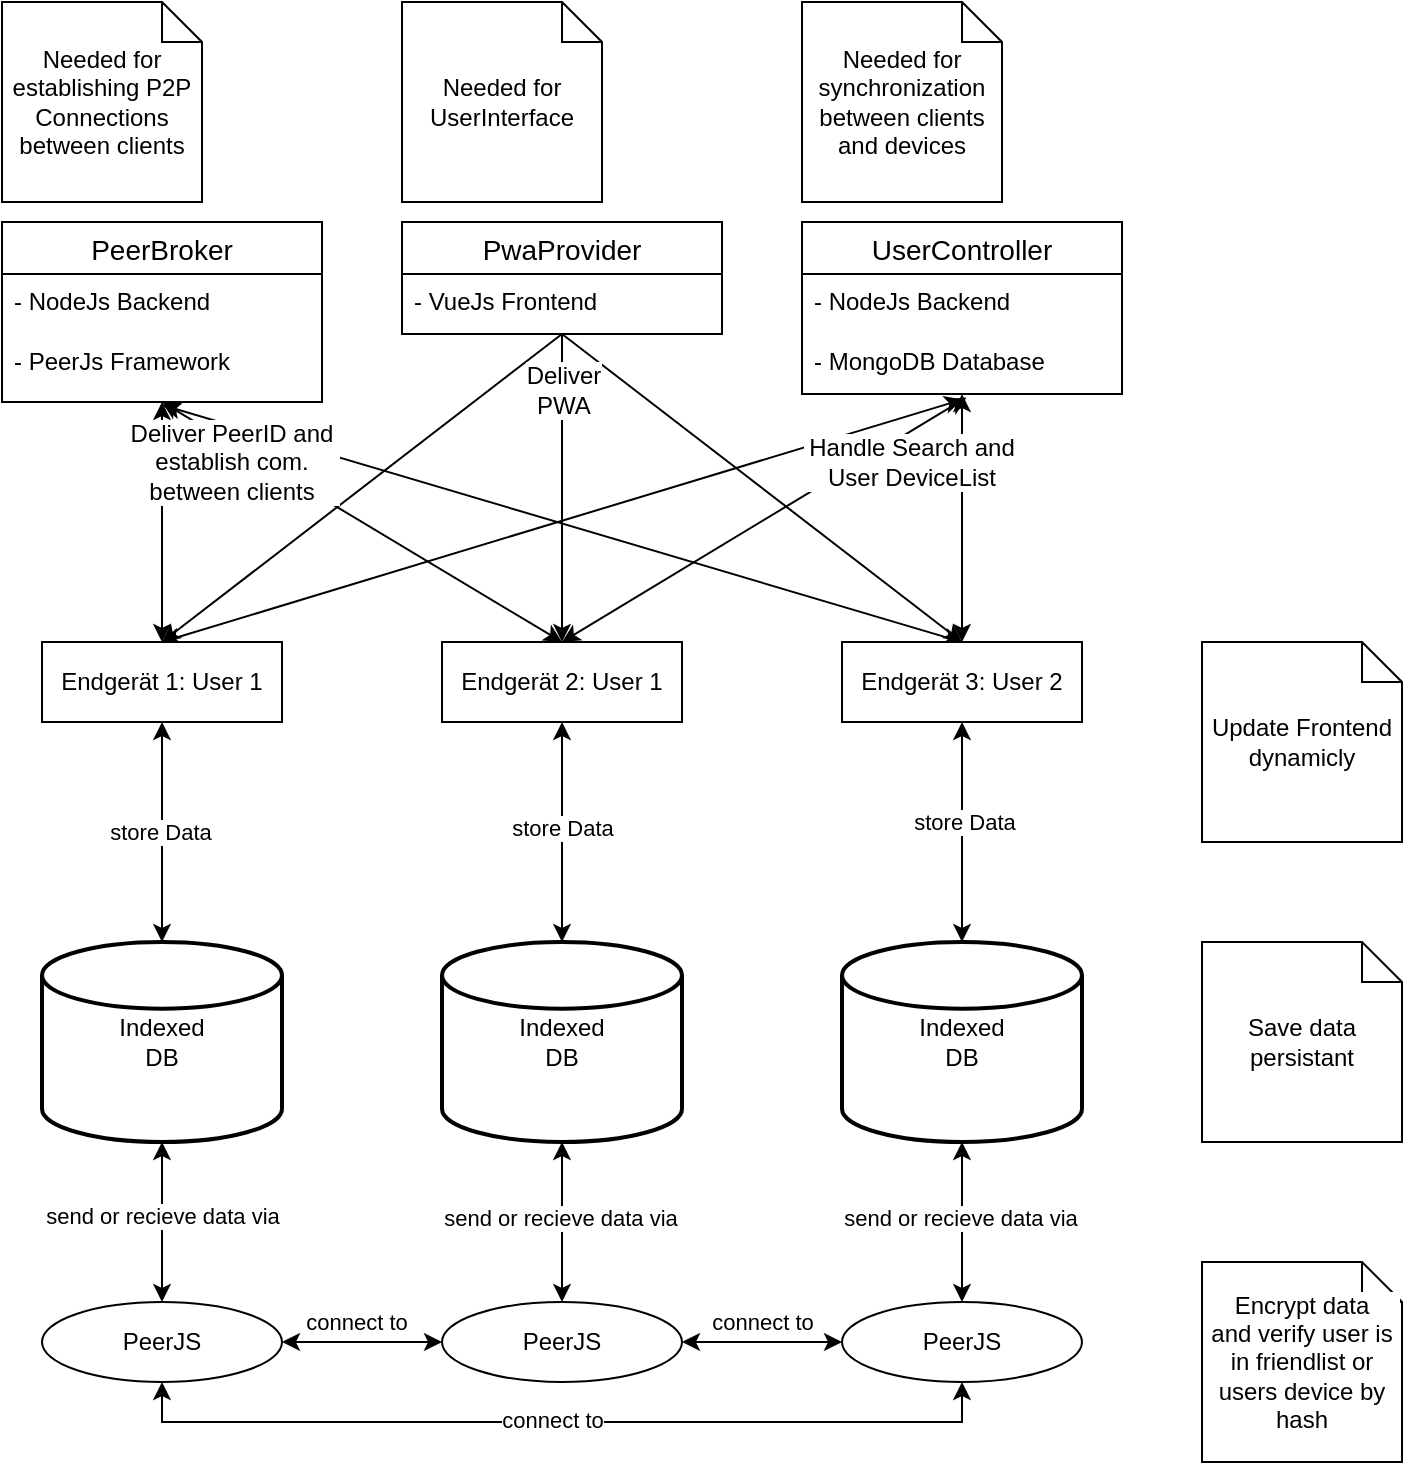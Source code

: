<mxfile>
    <diagram id="k9tIBhYgvrCqa4gGzxla" name="V1">
        <mxGraphModel dx="2418" dy="815" grid="1" gridSize="10" guides="1" tooltips="1" connect="1" arrows="1" fold="1" page="0" pageScale="1" pageWidth="827" pageHeight="1169" math="0" shadow="0">
            <root>
                <mxCell id="0"/>
                <mxCell id="1" parent="0"/>
                <mxCell id="JGpdm1JY5dBa179Jj-7R-45" style="rounded=0;orthogonalLoop=1;jettySize=auto;html=1;exitX=0.5;exitY=0;exitDx=0;exitDy=0;entryX=0.5;entryY=1;entryDx=0;entryDy=0;startArrow=classic;startFill=1;endArrow=none;endFill=0;" parent="1" source="JGpdm1JY5dBa179Jj-7R-4" target="JGpdm1JY5dBa179Jj-7R-17" edge="1">
                    <mxGeometry relative="1" as="geometry"/>
                </mxCell>
                <mxCell id="JGpdm1JY5dBa179Jj-7R-49" style="rounded=0;orthogonalLoop=1;jettySize=auto;html=1;exitX=0.5;exitY=0;exitDx=0;exitDy=0;startArrow=classic;startFill=1;" parent="1" source="JGpdm1JY5dBa179Jj-7R-4" target="JGpdm1JY5dBa179Jj-7R-21" edge="1">
                    <mxGeometry relative="1" as="geometry"/>
                </mxCell>
                <mxCell id="JGpdm1JY5dBa179Jj-7R-54" style="rounded=0;orthogonalLoop=1;jettySize=auto;html=1;exitX=0.5;exitY=0;exitDx=0;exitDy=0;startArrow=classic;startFill=1;entryX=0.502;entryY=1.09;entryDx=0;entryDy=0;entryPerimeter=0;" parent="1" source="JGpdm1JY5dBa179Jj-7R-4" target="JGpdm1JY5dBa179Jj-7R-32" edge="1">
                    <mxGeometry relative="1" as="geometry"/>
                </mxCell>
                <mxCell id="JGpdm1JY5dBa179Jj-7R-4" value="Endgerät 1: User 1" style="whiteSpace=wrap;html=1;align=center;" parent="1" vertex="1">
                    <mxGeometry x="-180" y="320" width="120" height="40" as="geometry"/>
                </mxCell>
                <mxCell id="JGpdm1JY5dBa179Jj-7R-46" style="rounded=0;orthogonalLoop=1;jettySize=auto;html=1;exitX=0.5;exitY=0;exitDx=0;exitDy=0;entryX=0.5;entryY=1;entryDx=0;entryDy=0;startArrow=classic;startFill=1;endArrow=none;endFill=0;" parent="1" source="JGpdm1JY5dBa179Jj-7R-5" target="JGpdm1JY5dBa179Jj-7R-17" edge="1">
                    <mxGeometry relative="1" as="geometry"/>
                </mxCell>
                <mxCell id="JGpdm1JY5dBa179Jj-7R-50" style="rounded=0;orthogonalLoop=1;jettySize=auto;html=1;exitX=0.5;exitY=0;exitDx=0;exitDy=0;startArrow=classic;startFill=1;" parent="1" source="JGpdm1JY5dBa179Jj-7R-5" edge="1">
                    <mxGeometry relative="1" as="geometry">
                        <mxPoint x="-120" y="200" as="targetPoint"/>
                    </mxGeometry>
                </mxCell>
                <mxCell id="JGpdm1JY5dBa179Jj-7R-53" style="rounded=0;orthogonalLoop=1;jettySize=auto;html=1;exitX=0.5;exitY=0;exitDx=0;exitDy=0;startArrow=classic;startFill=1;entryX=0.514;entryY=1.059;entryDx=0;entryDy=0;entryPerimeter=0;" parent="1" source="JGpdm1JY5dBa179Jj-7R-5" target="JGpdm1JY5dBa179Jj-7R-32" edge="1">
                    <mxGeometry relative="1" as="geometry"/>
                </mxCell>
                <mxCell id="JGpdm1JY5dBa179Jj-7R-5" value="Endgerät 2: User 1" style="whiteSpace=wrap;html=1;align=center;" parent="1" vertex="1">
                    <mxGeometry x="20" y="320" width="120" height="40" as="geometry"/>
                </mxCell>
                <mxCell id="JGpdm1JY5dBa179Jj-7R-47" style="rounded=0;orthogonalLoop=1;jettySize=auto;html=1;exitX=0.5;exitY=0;exitDx=0;exitDy=0;entryX=0.5;entryY=1;entryDx=0;entryDy=0;startArrow=classic;startFill=1;endArrow=none;endFill=0;" parent="1" source="JGpdm1JY5dBa179Jj-7R-6" target="JGpdm1JY5dBa179Jj-7R-17" edge="1">
                    <mxGeometry relative="1" as="geometry"/>
                </mxCell>
                <mxCell id="JGpdm1JY5dBa179Jj-7R-51" style="rounded=0;orthogonalLoop=1;jettySize=auto;html=1;exitX=0.5;exitY=0;exitDx=0;exitDy=0;startArrow=classic;startFill=1;entryX=0.502;entryY=1.046;entryDx=0;entryDy=0;entryPerimeter=0;" parent="1" source="JGpdm1JY5dBa179Jj-7R-6" target="JGpdm1JY5dBa179Jj-7R-24" edge="1">
                    <mxGeometry relative="1" as="geometry"/>
                </mxCell>
                <mxCell id="JGpdm1JY5dBa179Jj-7R-52" style="rounded=0;orthogonalLoop=1;jettySize=auto;html=1;exitX=0.5;exitY=0;exitDx=0;exitDy=0;startArrow=classic;startFill=1;" parent="1" source="JGpdm1JY5dBa179Jj-7R-6" target="JGpdm1JY5dBa179Jj-7R-29" edge="1">
                    <mxGeometry relative="1" as="geometry"/>
                </mxCell>
                <mxCell id="JGpdm1JY5dBa179Jj-7R-6" value="Endgerät 3: User 2" style="whiteSpace=wrap;html=1;align=center;" parent="1" vertex="1">
                    <mxGeometry x="220" y="320" width="120" height="40" as="geometry"/>
                </mxCell>
                <mxCell id="JGpdm1JY5dBa179Jj-7R-41" style="edgeStyle=orthogonalEdgeStyle;rounded=0;orthogonalLoop=1;jettySize=auto;html=1;exitX=0.5;exitY=0;exitDx=0;exitDy=0;exitPerimeter=0;entryX=0.5;entryY=1;entryDx=0;entryDy=0;startArrow=classic;startFill=1;" parent="1" source="JGpdm1JY5dBa179Jj-7R-7" target="JGpdm1JY5dBa179Jj-7R-4" edge="1">
                    <mxGeometry relative="1" as="geometry"/>
                </mxCell>
                <mxCell id="JGpdm1JY5dBa179Jj-7R-61" value="store Data" style="edgeLabel;html=1;align=center;verticalAlign=middle;resizable=0;points=[];" parent="JGpdm1JY5dBa179Jj-7R-41" vertex="1" connectable="0">
                    <mxGeometry x="0.013" y="1" relative="1" as="geometry">
                        <mxPoint as="offset"/>
                    </mxGeometry>
                </mxCell>
                <mxCell id="JGpdm1JY5dBa179Jj-7R-7" value="Indexed&lt;br&gt;DB" style="strokeWidth=2;html=1;shape=mxgraph.flowchart.database;whiteSpace=wrap;" parent="1" vertex="1">
                    <mxGeometry x="-180" y="470" width="120" height="100" as="geometry"/>
                </mxCell>
                <mxCell id="JGpdm1JY5dBa179Jj-7R-42" style="edgeStyle=orthogonalEdgeStyle;rounded=0;orthogonalLoop=1;jettySize=auto;html=1;exitX=0.5;exitY=0;exitDx=0;exitDy=0;exitPerimeter=0;entryX=0.5;entryY=1;entryDx=0;entryDy=0;startArrow=classic;startFill=1;" parent="1" source="JGpdm1JY5dBa179Jj-7R-8" target="JGpdm1JY5dBa179Jj-7R-5" edge="1">
                    <mxGeometry relative="1" as="geometry"/>
                </mxCell>
                <mxCell id="JGpdm1JY5dBa179Jj-7R-62" value="store Data" style="edgeLabel;html=1;align=center;verticalAlign=middle;resizable=0;points=[];" parent="JGpdm1JY5dBa179Jj-7R-42" vertex="1" connectable="0">
                    <mxGeometry x="0.033" relative="1" as="geometry">
                        <mxPoint as="offset"/>
                    </mxGeometry>
                </mxCell>
                <mxCell id="JGpdm1JY5dBa179Jj-7R-8" value="Indexed&lt;br&gt;DB" style="strokeWidth=2;html=1;shape=mxgraph.flowchart.database;whiteSpace=wrap;" parent="1" vertex="1">
                    <mxGeometry x="20" y="470" width="120" height="100" as="geometry"/>
                </mxCell>
                <mxCell id="JGpdm1JY5dBa179Jj-7R-43" style="edgeStyle=orthogonalEdgeStyle;rounded=0;orthogonalLoop=1;jettySize=auto;html=1;exitX=0.5;exitY=0;exitDx=0;exitDy=0;exitPerimeter=0;entryX=0.5;entryY=1;entryDx=0;entryDy=0;startArrow=classic;startFill=1;" parent="1" source="JGpdm1JY5dBa179Jj-7R-9" target="JGpdm1JY5dBa179Jj-7R-6" edge="1">
                    <mxGeometry relative="1" as="geometry"/>
                </mxCell>
                <mxCell id="JGpdm1JY5dBa179Jj-7R-63" value="store Data" style="edgeLabel;html=1;align=center;verticalAlign=middle;resizable=0;points=[];" parent="JGpdm1JY5dBa179Jj-7R-43" vertex="1" connectable="0">
                    <mxGeometry x="0.096" y="-1" relative="1" as="geometry">
                        <mxPoint as="offset"/>
                    </mxGeometry>
                </mxCell>
                <mxCell id="JGpdm1JY5dBa179Jj-7R-9" value="Indexed&lt;br&gt;DB" style="strokeWidth=2;html=1;shape=mxgraph.flowchart.database;whiteSpace=wrap;" parent="1" vertex="1">
                    <mxGeometry x="220" y="470" width="120" height="100" as="geometry"/>
                </mxCell>
                <mxCell id="JGpdm1JY5dBa179Jj-7R-36" style="edgeStyle=orthogonalEdgeStyle;rounded=0;orthogonalLoop=1;jettySize=auto;html=1;exitX=1;exitY=0.5;exitDx=0;exitDy=0;entryX=0;entryY=0.5;entryDx=0;entryDy=0;startArrow=classic;startFill=1;" parent="1" source="JGpdm1JY5dBa179Jj-7R-14" target="JGpdm1JY5dBa179Jj-7R-15" edge="1">
                    <mxGeometry relative="1" as="geometry"/>
                </mxCell>
                <mxCell id="JGpdm1JY5dBa179Jj-7R-67" value="connect to" style="edgeLabel;html=1;align=center;verticalAlign=middle;resizable=0;points=[];" parent="JGpdm1JY5dBa179Jj-7R-36" vertex="1" connectable="0">
                    <mxGeometry x="-0.071" relative="1" as="geometry">
                        <mxPoint y="-10" as="offset"/>
                    </mxGeometry>
                </mxCell>
                <mxCell id="JGpdm1JY5dBa179Jj-7R-40" style="edgeStyle=orthogonalEdgeStyle;rounded=0;orthogonalLoop=1;jettySize=auto;html=1;exitX=0.5;exitY=0;exitDx=0;exitDy=0;entryX=0.5;entryY=1;entryDx=0;entryDy=0;entryPerimeter=0;startArrow=classic;startFill=1;" parent="1" source="JGpdm1JY5dBa179Jj-7R-14" target="JGpdm1JY5dBa179Jj-7R-7" edge="1">
                    <mxGeometry relative="1" as="geometry"/>
                </mxCell>
                <mxCell id="JGpdm1JY5dBa179Jj-7R-64" value="send or recieve data via" style="edgeLabel;html=1;align=center;verticalAlign=middle;resizable=0;points=[];" parent="JGpdm1JY5dBa179Jj-7R-40" vertex="1" connectable="0">
                    <mxGeometry x="0.075" relative="1" as="geometry">
                        <mxPoint as="offset"/>
                    </mxGeometry>
                </mxCell>
                <mxCell id="JGpdm1JY5dBa179Jj-7R-44" style="edgeStyle=orthogonalEdgeStyle;rounded=0;orthogonalLoop=1;jettySize=auto;html=1;exitX=0.5;exitY=1;exitDx=0;exitDy=0;entryX=0.5;entryY=1;entryDx=0;entryDy=0;startArrow=classic;startFill=1;" parent="1" source="JGpdm1JY5dBa179Jj-7R-14" target="JGpdm1JY5dBa179Jj-7R-16" edge="1">
                    <mxGeometry relative="1" as="geometry"/>
                </mxCell>
                <mxCell id="JGpdm1JY5dBa179Jj-7R-68" value="connect to" style="edgeLabel;html=1;align=center;verticalAlign=middle;resizable=0;points=[];" parent="JGpdm1JY5dBa179Jj-7R-44" vertex="1" connectable="0">
                    <mxGeometry x="-0.024" y="1" relative="1" as="geometry">
                        <mxPoint as="offset"/>
                    </mxGeometry>
                </mxCell>
                <mxCell id="JGpdm1JY5dBa179Jj-7R-14" value="PeerJS" style="ellipse;whiteSpace=wrap;html=1;align=center;" parent="1" vertex="1">
                    <mxGeometry x="-180" y="650" width="120" height="40" as="geometry"/>
                </mxCell>
                <mxCell id="JGpdm1JY5dBa179Jj-7R-37" style="edgeStyle=orthogonalEdgeStyle;rounded=0;orthogonalLoop=1;jettySize=auto;html=1;exitX=1;exitY=0.5;exitDx=0;exitDy=0;entryX=0;entryY=0.5;entryDx=0;entryDy=0;startArrow=classic;startFill=1;" parent="1" source="JGpdm1JY5dBa179Jj-7R-15" target="JGpdm1JY5dBa179Jj-7R-16" edge="1">
                    <mxGeometry relative="1" as="geometry"/>
                </mxCell>
                <mxCell id="JGpdm1JY5dBa179Jj-7R-69" value="connect to" style="edgeLabel;html=1;align=center;verticalAlign=middle;resizable=0;points=[];" parent="JGpdm1JY5dBa179Jj-7R-37" vertex="1" connectable="0">
                    <mxGeometry x="-0.362" relative="1" as="geometry">
                        <mxPoint x="14.17" y="-10" as="offset"/>
                    </mxGeometry>
                </mxCell>
                <mxCell id="JGpdm1JY5dBa179Jj-7R-39" style="edgeStyle=orthogonalEdgeStyle;rounded=0;orthogonalLoop=1;jettySize=auto;html=1;exitX=0.5;exitY=0;exitDx=0;exitDy=0;entryX=0.5;entryY=1;entryDx=0;entryDy=0;entryPerimeter=0;startArrow=classic;startFill=1;" parent="1" source="JGpdm1JY5dBa179Jj-7R-15" target="JGpdm1JY5dBa179Jj-7R-8" edge="1">
                    <mxGeometry relative="1" as="geometry"/>
                </mxCell>
                <mxCell id="JGpdm1JY5dBa179Jj-7R-65" value="send or recieve data via" style="edgeLabel;html=1;align=center;verticalAlign=middle;resizable=0;points=[];" parent="JGpdm1JY5dBa179Jj-7R-39" vertex="1" connectable="0">
                    <mxGeometry x="0.054" y="1" relative="1" as="geometry">
                        <mxPoint as="offset"/>
                    </mxGeometry>
                </mxCell>
                <mxCell id="JGpdm1JY5dBa179Jj-7R-15" value="PeerJS" style="ellipse;whiteSpace=wrap;html=1;align=center;" parent="1" vertex="1">
                    <mxGeometry x="20" y="650" width="120" height="40" as="geometry"/>
                </mxCell>
                <mxCell id="JGpdm1JY5dBa179Jj-7R-38" style="edgeStyle=orthogonalEdgeStyle;rounded=0;orthogonalLoop=1;jettySize=auto;html=1;exitX=0.5;exitY=0;exitDx=0;exitDy=0;entryX=0.5;entryY=1;entryDx=0;entryDy=0;entryPerimeter=0;startArrow=classic;startFill=1;" parent="1" source="JGpdm1JY5dBa179Jj-7R-16" target="JGpdm1JY5dBa179Jj-7R-9" edge="1">
                    <mxGeometry relative="1" as="geometry"/>
                </mxCell>
                <mxCell id="JGpdm1JY5dBa179Jj-7R-66" value="send or recieve data via" style="edgeLabel;html=1;align=center;verticalAlign=middle;resizable=0;points=[];" parent="JGpdm1JY5dBa179Jj-7R-38" vertex="1" connectable="0">
                    <mxGeometry x="0.054" y="1" relative="1" as="geometry">
                        <mxPoint as="offset"/>
                    </mxGeometry>
                </mxCell>
                <mxCell id="JGpdm1JY5dBa179Jj-7R-16" value="PeerJS" style="ellipse;whiteSpace=wrap;html=1;align=center;" parent="1" vertex="1">
                    <mxGeometry x="220" y="650" width="120" height="40" as="geometry"/>
                </mxCell>
                <mxCell id="JGpdm1JY5dBa179Jj-7R-17" value="PwaProvider" style="swimlane;fontStyle=0;childLayout=stackLayout;horizontal=1;startSize=26;horizontalStack=0;resizeParent=1;resizeParentMax=0;resizeLast=0;collapsible=1;marginBottom=0;align=center;fontSize=14;" parent="1" vertex="1">
                    <mxGeometry y="110" width="160" height="56" as="geometry"/>
                </mxCell>
                <mxCell id="JGpdm1JY5dBa179Jj-7R-18" value="- VueJs Frontend" style="text;strokeColor=none;fillColor=none;spacingLeft=4;spacingRight=4;overflow=hidden;rotatable=0;points=[[0,0.5],[1,0.5]];portConstraint=eastwest;fontSize=12;" parent="JGpdm1JY5dBa179Jj-7R-17" vertex="1">
                    <mxGeometry y="26" width="160" height="30" as="geometry"/>
                </mxCell>
                <mxCell id="JGpdm1JY5dBa179Jj-7R-21" value="PeerBroker" style="swimlane;fontStyle=0;childLayout=stackLayout;horizontal=1;startSize=26;horizontalStack=0;resizeParent=1;resizeParentMax=0;resizeLast=0;collapsible=1;marginBottom=0;align=center;fontSize=14;" parent="1" vertex="1">
                    <mxGeometry x="-200" y="110" width="160" height="90" as="geometry"/>
                </mxCell>
                <mxCell id="JGpdm1JY5dBa179Jj-7R-23" value="- NodeJs Backend" style="text;strokeColor=none;fillColor=none;spacingLeft=4;spacingRight=4;overflow=hidden;rotatable=0;points=[[0,0.5],[1,0.5]];portConstraint=eastwest;fontSize=12;" parent="JGpdm1JY5dBa179Jj-7R-21" vertex="1">
                    <mxGeometry y="26" width="160" height="30" as="geometry"/>
                </mxCell>
                <mxCell id="JGpdm1JY5dBa179Jj-7R-24" value="- PeerJs Framework" style="text;strokeColor=none;fillColor=none;spacingLeft=4;spacingRight=4;overflow=hidden;rotatable=0;points=[[0,0.5],[1,0.5]];portConstraint=eastwest;fontSize=12;" parent="JGpdm1JY5dBa179Jj-7R-21" vertex="1">
                    <mxGeometry y="56" width="160" height="34" as="geometry"/>
                </mxCell>
                <mxCell id="JGpdm1JY5dBa179Jj-7R-29" value="UserController" style="swimlane;fontStyle=0;childLayout=stackLayout;horizontal=1;startSize=26;horizontalStack=0;resizeParent=1;resizeParentMax=0;resizeLast=0;collapsible=1;marginBottom=0;align=center;fontSize=14;" parent="1" vertex="1">
                    <mxGeometry x="200" y="110" width="160" height="86" as="geometry"/>
                </mxCell>
                <mxCell id="JGpdm1JY5dBa179Jj-7R-31" value="- NodeJs Backend" style="text;strokeColor=none;fillColor=none;spacingLeft=4;spacingRight=4;overflow=hidden;rotatable=0;points=[[0,0.5],[1,0.5]];portConstraint=eastwest;fontSize=12;" parent="JGpdm1JY5dBa179Jj-7R-29" vertex="1">
                    <mxGeometry y="26" width="160" height="30" as="geometry"/>
                </mxCell>
                <mxCell id="JGpdm1JY5dBa179Jj-7R-32" value="- MongoDB Database" style="text;strokeColor=none;fillColor=none;spacingLeft=4;spacingRight=4;overflow=hidden;rotatable=0;points=[[0,0.5],[1,0.5]];portConstraint=eastwest;fontSize=12;" parent="JGpdm1JY5dBa179Jj-7R-29" vertex="1">
                    <mxGeometry y="56" width="160" height="30" as="geometry"/>
                </mxCell>
                <mxCell id="JGpdm1JY5dBa179Jj-7R-33" value="Needed for establishing P2P Connections between clients" style="shape=note;size=20;whiteSpace=wrap;html=1;" parent="1" vertex="1">
                    <mxGeometry x="-200" width="100" height="100" as="geometry"/>
                </mxCell>
                <mxCell id="JGpdm1JY5dBa179Jj-7R-34" value="Needed for UserInterface" style="shape=note;size=20;whiteSpace=wrap;html=1;" parent="1" vertex="1">
                    <mxGeometry width="100" height="100" as="geometry"/>
                </mxCell>
                <mxCell id="JGpdm1JY5dBa179Jj-7R-35" value="Needed for synchronization between clients and devices" style="shape=note;size=20;whiteSpace=wrap;html=1;" parent="1" vertex="1">
                    <mxGeometry x="200" width="100" height="100" as="geometry"/>
                </mxCell>
                <mxCell id="JGpdm1JY5dBa179Jj-7R-57" value="Deliver PWA" style="text;html=1;align=center;verticalAlign=middle;whiteSpace=wrap;rounded=0;labelBackgroundColor=#ffffff;" parent="1" vertex="1">
                    <mxGeometry x="61" y="184" width="40" height="20" as="geometry"/>
                </mxCell>
                <mxCell id="JGpdm1JY5dBa179Jj-7R-59" value="Handle Search and User DeviceList" style="text;html=1;align=center;verticalAlign=middle;whiteSpace=wrap;rounded=0;labelBackgroundColor=#ffffff;" parent="1" vertex="1">
                    <mxGeometry x="200" y="210" width="110" height="40" as="geometry"/>
                </mxCell>
                <mxCell id="JGpdm1JY5dBa179Jj-7R-60" value="Deliver PeerID and establish com. between clients" style="text;html=1;align=center;verticalAlign=middle;whiteSpace=wrap;rounded=0;labelBackgroundColor=#ffffff;" parent="1" vertex="1">
                    <mxGeometry x="-140" y="210" width="110" height="40" as="geometry"/>
                </mxCell>
                <mxCell id="JGpdm1JY5dBa179Jj-7R-70" value="Encrypt data&lt;br&gt;and verify user is in friendlist or users device by hash" style="shape=note;size=20;whiteSpace=wrap;html=1;labelBackgroundColor=#ffffff;fillColor=#ffffff;" parent="1" vertex="1">
                    <mxGeometry x="400" y="630" width="100" height="100" as="geometry"/>
                </mxCell>
                <mxCell id="JGpdm1JY5dBa179Jj-7R-71" value="Save data persistant" style="shape=note;size=20;whiteSpace=wrap;html=1;labelBackgroundColor=#ffffff;fillColor=#ffffff;" parent="1" vertex="1">
                    <mxGeometry x="400" y="470" width="100" height="100" as="geometry"/>
                </mxCell>
                <mxCell id="JGpdm1JY5dBa179Jj-7R-72" value="Update Frontend dynamicly" style="shape=note;size=20;whiteSpace=wrap;html=1;labelBackgroundColor=#ffffff;fillColor=#ffffff;" parent="1" vertex="1">
                    <mxGeometry x="400" y="320" width="100" height="100" as="geometry"/>
                </mxCell>
            </root>
        </mxGraphModel>
    </diagram>
    <diagram id="jA9ROUWro8bbH7BMPKJo" name="V2">
        <mxGraphModel dx="3618" dy="2415" grid="1" gridSize="10" guides="1" tooltips="1" connect="1" arrows="1" fold="1" page="0" pageScale="1" pageWidth="827" pageHeight="1169" math="0" shadow="0">
            <root>
                <mxCell id="hsaLzAXAM1pXlKt9rJlb-0"/>
                <mxCell id="hsaLzAXAM1pXlKt9rJlb-1" parent="hsaLzAXAM1pXlKt9rJlb-0"/>
                <mxCell id="hsaLzAXAM1pXlKt9rJlb-4" value="&lt;meta charset=&quot;utf-8&quot;&gt;&lt;ul style=&quot;box-sizing: border-box; margin-top: 0px; margin-bottom: 10px; color: rgb(61, 61, 78); font-family: &amp;quot;droid serif&amp;quot;, georgia, serif; font-size: 18px; font-style: normal; font-weight: 400; letter-spacing: normal; text-indent: 0px; text-transform: none; word-spacing: 0px; background-color: rgb(255, 255, 255);&quot;&gt;&lt;li style=&quot;box-sizing: border-box ; margin-bottom: 5px&quot;&gt;Presentation layer&lt;/li&gt;&lt;li style=&quot;box-sizing: border-box ; margin-bottom: 5px&quot;&gt;Application layer&lt;/li&gt;&lt;li style=&quot;box-sizing: border-box ; margin-bottom: 5px&quot;&gt;Business logic layer&lt;/li&gt;&lt;li style=&quot;box-sizing: border-box ; margin-bottom: 5px&quot;&gt;Data access layer&lt;/li&gt;&lt;/ul&gt;&lt;br class=&quot;Apple-interchange-newline&quot;&gt;" style="text;whiteSpace=wrap;html=1;" parent="hsaLzAXAM1pXlKt9rJlb-1" vertex="1">
                    <mxGeometry x="-1310" y="-720" width="220" height="130" as="geometry"/>
                </mxCell>
                <mxCell id="hsaLzAXAM1pXlKt9rJlb-21" value="User &#10;Interface" style="shape=module;align=left;spacingLeft=20;align=center;verticalAlign=top;" parent="hsaLzAXAM1pXlKt9rJlb-1" vertex="1">
                    <mxGeometry x="-330" y="-670" width="150" height="50" as="geometry"/>
                </mxCell>
                <mxCell id="hsaLzAXAM1pXlKt9rJlb-22" value="Data- Presentation &amp; &#10;Modification Logic" style="shape=module;align=left;spacingLeft=20;align=center;verticalAlign=top;" parent="hsaLzAXAM1pXlKt9rJlb-1" vertex="1">
                    <mxGeometry x="-330" y="-850" width="150" height="50" as="geometry"/>
                </mxCell>
                <mxCell id="hsaLzAXAM1pXlKt9rJlb-17" value="Server &#10;Communication" style="shape=module;align=left;spacingLeft=20;align=center;verticalAlign=top;" parent="hsaLzAXAM1pXlKt9rJlb-1" vertex="1">
                    <mxGeometry x="-330" y="-1030" width="150" height="50" as="geometry"/>
                </mxCell>
                <mxCell id="hsaLzAXAM1pXlKt9rJlb-16" value="Contact &#10;Communication" style="shape=module;align=left;spacingLeft=20;align=center;verticalAlign=top;" parent="hsaLzAXAM1pXlKt9rJlb-1" vertex="1">
                    <mxGeometry x="-330" y="-940" width="150" height="50" as="geometry"/>
                </mxCell>
                <mxCell id="hsaLzAXAM1pXlKt9rJlb-23" value="" style="group" parent="hsaLzAXAM1pXlKt9rJlb-1" vertex="1" connectable="0">
                    <mxGeometry x="-330" y="-1130" width="130" height="60" as="geometry"/>
                </mxCell>
                <mxCell id="hsaLzAXAM1pXlKt9rJlb-13" value="" style="shape=datastore;whiteSpace=wrap;html=1;align=left;" parent="hsaLzAXAM1pXlKt9rJlb-23" vertex="1">
                    <mxGeometry width="40" height="60" as="geometry"/>
                </mxCell>
                <mxCell id="hsaLzAXAM1pXlKt9rJlb-14" value="Contacts Store" style="text;html=1;strokeColor=none;fillColor=none;align=center;verticalAlign=middle;whiteSpace=wrap;rounded=0;" parent="hsaLzAXAM1pXlKt9rJlb-23" vertex="1">
                    <mxGeometry x="40" y="20" width="90" height="20" as="geometry"/>
                </mxCell>
                <mxCell id="hsaLzAXAM1pXlKt9rJlb-24" value="" style="group" parent="hsaLzAXAM1pXlKt9rJlb-1" vertex="1" connectable="0">
                    <mxGeometry x="-330" y="-1210" width="130" height="60" as="geometry"/>
                </mxCell>
                <mxCell id="hsaLzAXAM1pXlKt9rJlb-10" value="" style="shape=datastore;whiteSpace=wrap;html=1;align=left;" parent="hsaLzAXAM1pXlKt9rJlb-24" vertex="1">
                    <mxGeometry width="40" height="60" as="geometry"/>
                </mxCell>
                <mxCell id="hsaLzAXAM1pXlKt9rJlb-12" value="Recipies Store" style="text;html=1;strokeColor=none;fillColor=none;align=center;verticalAlign=middle;whiteSpace=wrap;rounded=0;" parent="hsaLzAXAM1pXlKt9rJlb-24" vertex="1">
                    <mxGeometry x="40" y="20" width="90" height="20" as="geometry"/>
                </mxCell>
                <mxCell id="hsaLzAXAM1pXlKt9rJlb-26" value="" style="group" parent="hsaLzAXAM1pXlKt9rJlb-1" vertex="1" connectable="0">
                    <mxGeometry x="-360" y="-1440" width="110" height="180" as="geometry"/>
                </mxCell>
                <mxCell id="hsaLzAXAM1pXlKt9rJlb-7" value="" style="rounded=1;whiteSpace=wrap;html=1;align=left;" parent="hsaLzAXAM1pXlKt9rJlb-26" vertex="1">
                    <mxGeometry x="17.11" width="92.89" height="172.8" as="geometry"/>
                </mxCell>
                <mxCell id="hsaLzAXAM1pXlKt9rJlb-6" value="" style="shape=actor;whiteSpace=wrap;html=1;align=left;" parent="hsaLzAXAM1pXlKt9rJlb-26" vertex="1">
                    <mxGeometry y="144" width="30.963" height="36" as="geometry"/>
                </mxCell>
                <mxCell id="Y3g3XplIS9-rfLCO0Ujs-1" value="" style="group" parent="hsaLzAXAM1pXlKt9rJlb-1" vertex="1" connectable="0">
                    <mxGeometry x="750" y="-1210" width="130" height="60" as="geometry"/>
                </mxCell>
                <mxCell id="Y3g3XplIS9-rfLCO0Ujs-2" value="" style="shape=datastore;whiteSpace=wrap;html=1;align=left;" parent="Y3g3XplIS9-rfLCO0Ujs-1" vertex="1">
                    <mxGeometry width="40" height="60" as="geometry"/>
                </mxCell>
                <mxCell id="Y3g3XplIS9-rfLCO0Ujs-3" value="Contacts Store" style="text;html=1;strokeColor=none;fillColor=none;align=center;verticalAlign=middle;whiteSpace=wrap;rounded=0;" parent="Y3g3XplIS9-rfLCO0Ujs-1" vertex="1">
                    <mxGeometry x="40" y="20" width="90" height="20" as="geometry"/>
                </mxCell>
                <mxCell id="Y3g3XplIS9-rfLCO0Ujs-4" value="User Authentification,&#10;Registration &#10;Management" style="shape=module;align=left;spacingLeft=20;align=center;verticalAlign=top;" parent="hsaLzAXAM1pXlKt9rJlb-1" vertex="1">
                    <mxGeometry x="750" y="-1110" width="150" height="50" as="geometry"/>
                </mxCell>
                <mxCell id="Y3g3XplIS9-rfLCO0Ujs-5" value="User Connection&#10;Broker" style="shape=module;align=left;spacingLeft=20;align=center;verticalAlign=top;" parent="hsaLzAXAM1pXlKt9rJlb-1" vertex="1">
                    <mxGeometry x="750" y="-1020" width="150" height="50" as="geometry"/>
                </mxCell>
                <mxCell id="Y3g3XplIS9-rfLCO0Ujs-6" value="User Contacts &#10;Manager" style="shape=module;align=left;spacingLeft=20;align=center;verticalAlign=top;" parent="hsaLzAXAM1pXlKt9rJlb-1" vertex="1">
                    <mxGeometry x="750" y="-930" width="150" height="50" as="geometry"/>
                </mxCell>
                <mxCell id="Y3g3XplIS9-rfLCO0Ujs-8" value="Peer to Peer&#10;Broker" style="shape=module;align=left;spacingLeft=20;align=center;verticalAlign=top;" parent="hsaLzAXAM1pXlKt9rJlb-1" vertex="1">
                    <mxGeometry x="340" y="-640" width="150" height="50" as="geometry"/>
                </mxCell>
                <mxCell id="8JcH4sAr5iimob4T-DOy-1" value="" style="outlineConnect=0;fontColor=#232F3E;gradientColor=none;fillColor=#232F3E;strokeColor=none;dashed=0;verticalLabelPosition=bottom;verticalAlign=top;align=center;html=1;fontSize=10;fontStyle=0;aspect=fixed;pointerEvents=1;shape=mxgraph.aws4.traditional_server;" parent="hsaLzAXAM1pXlKt9rJlb-1" vertex="1">
                    <mxGeometry x="320" y="-1440" width="103.84" height="180" as="geometry"/>
                </mxCell>
                <mxCell id="8JcH4sAr5iimob4T-DOy-5" value="PWA Provider" style="shape=module;align=left;spacingLeft=20;align=center;verticalAlign=top;" parent="hsaLzAXAM1pXlKt9rJlb-1" vertex="1">
                    <mxGeometry x="340" y="-1110" width="150" height="50" as="geometry"/>
                </mxCell>
                <mxCell id="8JcH4sAr5iimob4T-DOy-8" value="Device&#10;Synchronisation&#10;Module" style="shape=module;align=left;spacingLeft=20;align=center;verticalAlign=top;" parent="hsaLzAXAM1pXlKt9rJlb-1" vertex="1">
                    <mxGeometry x="-330" y="-760" width="150" height="50" as="geometry"/>
                </mxCell>
                <mxCell id="8JcH4sAr5iimob4T-DOy-11" value="" style="outlineConnect=0;fontColor=#232F3E;gradientColor=none;fillColor=#232F3E;strokeColor=none;dashed=0;verticalLabelPosition=bottom;verticalAlign=top;align=center;html=1;fontSize=10;fontStyle=0;aspect=fixed;pointerEvents=1;shape=mxgraph.aws4.traditional_server;" parent="hsaLzAXAM1pXlKt9rJlb-1" vertex="1">
                    <mxGeometry x="750" y="-1420" width="103.84" height="180" as="geometry"/>
                </mxCell>
                <mxCell id="8JcH4sAr5iimob4T-DOy-12" value="" style="outlineConnect=0;fontColor=#232F3E;gradientColor=none;fillColor=#232F3E;strokeColor=none;dashed=0;verticalLabelPosition=bottom;verticalAlign=top;align=center;html=1;fontSize=10;fontStyle=0;aspect=fixed;pointerEvents=1;shape=mxgraph.aws4.traditional_server;" parent="hsaLzAXAM1pXlKt9rJlb-1" vertex="1">
                    <mxGeometry x="310" y="-850" width="103.84" height="180" as="geometry"/>
                </mxCell>
                <mxCell id="8JcH4sAr5iimob4T-DOy-13" value="" style="group" parent="hsaLzAXAM1pXlKt9rJlb-1" vertex="1" connectable="0">
                    <mxGeometry x="340" y="-1210" width="130" height="60" as="geometry"/>
                </mxCell>
                <mxCell id="8JcH4sAr5iimob4T-DOy-14" value="" style="shape=datastore;whiteSpace=wrap;html=1;align=left;" parent="8JcH4sAr5iimob4T-DOy-13" vertex="1">
                    <mxGeometry width="40" height="60" as="geometry"/>
                </mxCell>
                <mxCell id="8JcH4sAr5iimob4T-DOy-15" value="Static Site Data" style="text;html=1;strokeColor=none;fillColor=none;align=center;verticalAlign=middle;whiteSpace=wrap;rounded=0;" parent="8JcH4sAr5iimob4T-DOy-13" vertex="1">
                    <mxGeometry x="40" y="20" width="90" height="20" as="geometry"/>
                </mxCell>
                <mxCell id="9NnW3WgYvuC5WIjFgubp-5" style="edgeStyle=orthogonalEdgeStyle;rounded=0;orthogonalLoop=1;jettySize=auto;html=1;exitX=1;exitY=0.5;exitDx=0;exitDy=0;" parent="hsaLzAXAM1pXlKt9rJlb-1" source="9NnW3WgYvuC5WIjFgubp-0" target="9NnW3WgYvuC5WIjFgubp-4" edge="1">
                    <mxGeometry relative="1" as="geometry"/>
                </mxCell>
                <mxCell id="9NnW3WgYvuC5WIjFgubp-0" value="" style="rounded=0;whiteSpace=wrap;html=1;fillColor=none;" parent="hsaLzAXAM1pXlKt9rJlb-1" vertex="1">
                    <mxGeometry x="-410" y="-1470" width="330" height="920" as="geometry"/>
                </mxCell>
                <mxCell id="9NnW3WgYvuC5WIjFgubp-1" value="" style="rounded=0;whiteSpace=wrap;html=1;fillColor=none;" parent="hsaLzAXAM1pXlKt9rJlb-1" vertex="1">
                    <mxGeometry x="240" y="-1480" width="330" height="450" as="geometry"/>
                </mxCell>
                <mxCell id="9NnW3WgYvuC5WIjFgubp-2" value="" style="rounded=0;whiteSpace=wrap;html=1;fillColor=none;" parent="hsaLzAXAM1pXlKt9rJlb-1" vertex="1">
                    <mxGeometry x="230" y="-950" width="330" height="450" as="geometry"/>
                </mxCell>
                <mxCell id="9NnW3WgYvuC5WIjFgubp-3" value="" style="rounded=0;whiteSpace=wrap;html=1;fillColor=none;" parent="hsaLzAXAM1pXlKt9rJlb-1" vertex="1">
                    <mxGeometry x="660" y="-1480" width="330" height="630" as="geometry"/>
                </mxCell>
                <mxCell id="9NnW3WgYvuC5WIjFgubp-6" style="edgeStyle=orthogonalEdgeStyle;rounded=0;orthogonalLoop=1;jettySize=auto;html=1;exitX=0.5;exitY=0;exitDx=0;exitDy=0;entryX=0;entryY=0.5;entryDx=0;entryDy=0;" parent="hsaLzAXAM1pXlKt9rJlb-1" source="9NnW3WgYvuC5WIjFgubp-4" target="9NnW3WgYvuC5WIjFgubp-1" edge="1">
                    <mxGeometry relative="1" as="geometry"/>
                </mxCell>
                <mxCell id="9NnW3WgYvuC5WIjFgubp-7" style="edgeStyle=orthogonalEdgeStyle;rounded=0;orthogonalLoop=1;jettySize=auto;html=1;exitX=0.5;exitY=1;exitDx=0;exitDy=0;entryX=0;entryY=0.5;entryDx=0;entryDy=0;" parent="hsaLzAXAM1pXlKt9rJlb-1" source="9NnW3WgYvuC5WIjFgubp-4" target="9NnW3WgYvuC5WIjFgubp-2" edge="1">
                    <mxGeometry relative="1" as="geometry"/>
                </mxCell>
                <mxCell id="9NnW3WgYvuC5WIjFgubp-8" style="edgeStyle=orthogonalEdgeStyle;rounded=0;orthogonalLoop=1;jettySize=auto;html=1;exitX=1;exitY=0.5;exitDx=0;exitDy=0;entryX=0;entryY=0.75;entryDx=0;entryDy=0;" parent="hsaLzAXAM1pXlKt9rJlb-1" source="9NnW3WgYvuC5WIjFgubp-4" target="9NnW3WgYvuC5WIjFgubp-3" edge="1">
                    <mxGeometry relative="1" as="geometry"/>
                </mxCell>
                <mxCell id="9NnW3WgYvuC5WIjFgubp-4" value="" style="rhombus;whiteSpace=wrap;html=1;fillColor=none;" parent="hsaLzAXAM1pXlKt9rJlb-1" vertex="1">
                    <mxGeometry x="40" y="-1050" width="80" height="80" as="geometry"/>
                </mxCell>
            </root>
        </mxGraphModel>
    </diagram>
    <diagram id="YSEsVbL4zEizTMF754Sx" name="Modules">
        <mxGraphModel dx="3618" dy="1215" grid="1" gridSize="10" guides="1" tooltips="1" connect="1" arrows="1" fold="1" page="0" pageScale="1" pageWidth="1169" pageHeight="827" math="0" shadow="0">
            <root>
                <mxCell id="3qUP8Y2LpiAsurWJcQFT-0"/>
                <mxCell id="3qUP8Y2LpiAsurWJcQFT-1" parent="3qUP8Y2LpiAsurWJcQFT-0"/>
                <mxCell id="3qUP8Y2LpiAsurWJcQFT-2" value="" style="rounded=0;whiteSpace=wrap;html=1;" parent="3qUP8Y2LpiAsurWJcQFT-1" vertex="1">
                    <mxGeometry x="40" y="40" width="400" height="120" as="geometry"/>
                </mxCell>
                <mxCell id="3qUP8Y2LpiAsurWJcQFT-3" value="" style="rounded=0;whiteSpace=wrap;html=1;" parent="3qUP8Y2LpiAsurWJcQFT-1" vertex="1">
                    <mxGeometry x="40" y="160" width="400" height="120" as="geometry"/>
                </mxCell>
                <mxCell id="3qUP8Y2LpiAsurWJcQFT-4" value="" style="rounded=0;whiteSpace=wrap;html=1;" parent="3qUP8Y2LpiAsurWJcQFT-1" vertex="1">
                    <mxGeometry x="40" y="280" width="400" height="120" as="geometry"/>
                </mxCell>
                <mxCell id="3qUP8Y2LpiAsurWJcQFT-5" value="Client(Presentation)&amp;nbsp;Layer" style="text;html=1;strokeColor=none;fillColor=none;align=left;verticalAlign=middle;whiteSpace=wrap;rounded=0;" parent="3qUP8Y2LpiAsurWJcQFT-1" vertex="1">
                    <mxGeometry x="50" y="50" width="180" height="20" as="geometry"/>
                </mxCell>
                <mxCell id="3qUP8Y2LpiAsurWJcQFT-6" value="Logic(Business)&amp;nbsp;Layer" style="text;html=1;strokeColor=none;fillColor=none;align=left;verticalAlign=middle;whiteSpace=wrap;rounded=0;" parent="3qUP8Y2LpiAsurWJcQFT-1" vertex="1">
                    <mxGeometry x="50" y="170" width="170" height="20" as="geometry"/>
                </mxCell>
                <mxCell id="3qUP8Y2LpiAsurWJcQFT-7" value="Data Layer" style="text;html=1;strokeColor=none;fillColor=none;align=left;verticalAlign=middle;whiteSpace=wrap;rounded=0;" parent="3qUP8Y2LpiAsurWJcQFT-1" vertex="1">
                    <mxGeometry x="50" y="290" width="90" height="20" as="geometry"/>
                </mxCell>
                <mxCell id="3qUP8Y2LpiAsurWJcQFT-8" value="Three Tier Architecture" style="text;html=1;strokeColor=none;fillColor=none;align=center;verticalAlign=middle;whiteSpace=wrap;rounded=0;" parent="3qUP8Y2LpiAsurWJcQFT-1" vertex="1">
                    <mxGeometry x="40" y="10" width="400" height="20" as="geometry"/>
                </mxCell>
                <mxCell id="3qUP8Y2LpiAsurWJcQFT-44" style="edgeStyle=none;rounded=0;orthogonalLoop=1;jettySize=auto;html=1;exitX=0.5;exitY=0;exitDx=0;exitDy=0;exitPerimeter=0;entryX=0.5;entryY=1;entryDx=0;entryDy=0;endArrow=none;endFill=0;fontSize=9;" parent="3qUP8Y2LpiAsurWJcQFT-1" source="3qUP8Y2LpiAsurWJcQFT-9" target="3qUP8Y2LpiAsurWJcQFT-17" edge="1">
                    <mxGeometry relative="1" as="geometry"/>
                </mxCell>
                <mxCell id="3qUP8Y2LpiAsurWJcQFT-9" value="" style="shape=cylinder3;whiteSpace=wrap;html=1;boundedLbl=1;backgroundOutline=1;size=15;align=left;" parent="3qUP8Y2LpiAsurWJcQFT-1" vertex="1">
                    <mxGeometry x="102.5" y="320" width="40" height="60" as="geometry"/>
                </mxCell>
                <mxCell id="3qUP8Y2LpiAsurWJcQFT-45" style="edgeStyle=none;rounded=0;orthogonalLoop=1;jettySize=auto;html=1;exitX=0.5;exitY=0;exitDx=0;exitDy=0;exitPerimeter=0;entryX=0.5;entryY=1;entryDx=0;entryDy=0;endArrow=none;endFill=0;fontSize=9;" parent="3qUP8Y2LpiAsurWJcQFT-1" source="3qUP8Y2LpiAsurWJcQFT-10" target="3qUP8Y2LpiAsurWJcQFT-18" edge="1">
                    <mxGeometry relative="1" as="geometry"/>
                </mxCell>
                <mxCell id="3qUP8Y2LpiAsurWJcQFT-10" value="" style="shape=cylinder3;whiteSpace=wrap;html=1;boundedLbl=1;backgroundOutline=1;size=15;align=left;" parent="3qUP8Y2LpiAsurWJcQFT-1" vertex="1">
                    <mxGeometry x="217.5" y="320" width="40" height="60" as="geometry"/>
                </mxCell>
                <mxCell id="3qUP8Y2LpiAsurWJcQFT-46" style="edgeStyle=none;rounded=0;orthogonalLoop=1;jettySize=auto;html=1;exitX=0.5;exitY=0;exitDx=0;exitDy=0;exitPerimeter=0;entryX=0.5;entryY=1;entryDx=0;entryDy=0;endArrow=none;endFill=0;fontSize=9;" parent="3qUP8Y2LpiAsurWJcQFT-1" source="3qUP8Y2LpiAsurWJcQFT-11" target="3qUP8Y2LpiAsurWJcQFT-19" edge="1">
                    <mxGeometry relative="1" as="geometry"/>
                </mxCell>
                <mxCell id="3qUP8Y2LpiAsurWJcQFT-11" value="" style="shape=cylinder3;whiteSpace=wrap;html=1;boundedLbl=1;backgroundOutline=1;size=15;align=left;" parent="3qUP8Y2LpiAsurWJcQFT-1" vertex="1">
                    <mxGeometry x="337.5" y="320" width="40" height="60" as="geometry"/>
                </mxCell>
                <mxCell id="3qUP8Y2LpiAsurWJcQFT-14" value="" style="html=1;verticalLabelPosition=bottom;labelBackgroundColor=#ffffff;verticalAlign=top;shadow=0;dashed=0;strokeWidth=1;shape=mxgraph.ios7.misc.iphone;strokeColor=#c0c0c0;align=left;" parent="3qUP8Y2LpiAsurWJcQFT-1" vertex="1">
                    <mxGeometry x="142.5" y="70" width="30" height="60" as="geometry"/>
                </mxCell>
                <mxCell id="3qUP8Y2LpiAsurWJcQFT-15" value="" style="html=1;verticalLabelPosition=bottom;labelBackgroundColor=#ffffff;verticalAlign=top;shadow=0;dashed=0;strokeWidth=1;shape=mxgraph.ios7.misc.ipad10inch;strokeColor=#c0c0c0;align=left;" parent="3qUP8Y2LpiAsurWJcQFT-1" vertex="1">
                    <mxGeometry x="207.5" y="60" width="60" height="80" as="geometry"/>
                </mxCell>
                <mxCell id="3qUP8Y2LpiAsurWJcQFT-16" value="&lt;br&gt;" style="outlineConnect=0;gradientColor=none;fontColor=#545B64;strokeColor=none;fillColor=#879196;dashed=0;verticalLabelPosition=bottom;verticalAlign=top;align=center;html=1;fontSize=12;fontStyle=0;aspect=fixed;shape=mxgraph.aws4.illustration_desktop;pointerEvents=1" parent="3qUP8Y2LpiAsurWJcQFT-1" vertex="1">
                    <mxGeometry x="300" y="74.5" width="56.04" height="51" as="geometry"/>
                </mxCell>
                <mxCell id="3qUP8Y2LpiAsurWJcQFT-48" style="edgeStyle=none;rounded=0;orthogonalLoop=1;jettySize=auto;html=1;exitX=1;exitY=0.5;exitDx=0;exitDy=0;entryX=0;entryY=0.5;entryDx=0;entryDy=0;endArrow=none;endFill=0;fontSize=9;" parent="3qUP8Y2LpiAsurWJcQFT-1" source="3qUP8Y2LpiAsurWJcQFT-17" target="3qUP8Y2LpiAsurWJcQFT-18" edge="1">
                    <mxGeometry relative="1" as="geometry"/>
                </mxCell>
                <mxCell id="3qUP8Y2LpiAsurWJcQFT-17" value="Component A" style="rounded=1;whiteSpace=wrap;html=1;align=center;fontSize=9;" parent="3qUP8Y2LpiAsurWJcQFT-1" vertex="1">
                    <mxGeometry x="82.5" y="200" width="90" height="60" as="geometry"/>
                </mxCell>
                <mxCell id="3qUP8Y2LpiAsurWJcQFT-49" style="edgeStyle=none;rounded=0;orthogonalLoop=1;jettySize=auto;html=1;exitX=0.5;exitY=0;exitDx=0;exitDy=0;entryX=0.492;entryY=0.98;entryDx=0;entryDy=0;entryPerimeter=0;endArrow=none;endFill=0;fontSize=9;" parent="3qUP8Y2LpiAsurWJcQFT-1" source="3qUP8Y2LpiAsurWJcQFT-18" target="3qUP8Y2LpiAsurWJcQFT-15" edge="1">
                    <mxGeometry relative="1" as="geometry"/>
                </mxCell>
                <mxCell id="3qUP8Y2LpiAsurWJcQFT-50" style="edgeStyle=none;rounded=0;orthogonalLoop=1;jettySize=auto;html=1;exitX=0.5;exitY=0;exitDx=0;exitDy=0;entryX=0.51;entryY=1.007;entryDx=0;entryDy=0;entryPerimeter=0;endArrow=none;endFill=0;fontSize=9;" parent="3qUP8Y2LpiAsurWJcQFT-1" source="3qUP8Y2LpiAsurWJcQFT-18" target="3qUP8Y2LpiAsurWJcQFT-14" edge="1">
                    <mxGeometry relative="1" as="geometry"/>
                </mxCell>
                <mxCell id="3qUP8Y2LpiAsurWJcQFT-51" style="edgeStyle=none;rounded=0;orthogonalLoop=1;jettySize=auto;html=1;exitX=0.5;exitY=0;exitDx=0;exitDy=0;endArrow=none;endFill=0;fontSize=9;" parent="3qUP8Y2LpiAsurWJcQFT-1" source="3qUP8Y2LpiAsurWJcQFT-18" target="3qUP8Y2LpiAsurWJcQFT-16" edge="1">
                    <mxGeometry relative="1" as="geometry"/>
                </mxCell>
                <mxCell id="3qUP8Y2LpiAsurWJcQFT-18" value="Component B" style="rounded=1;whiteSpace=wrap;html=1;align=center;fontSize=9;" parent="3qUP8Y2LpiAsurWJcQFT-1" vertex="1">
                    <mxGeometry x="195" y="200" width="90" height="60" as="geometry"/>
                </mxCell>
                <mxCell id="3qUP8Y2LpiAsurWJcQFT-47" style="edgeStyle=none;rounded=0;orthogonalLoop=1;jettySize=auto;html=1;exitX=0;exitY=0.5;exitDx=0;exitDy=0;entryX=1;entryY=0.5;entryDx=0;entryDy=0;endArrow=none;endFill=0;fontSize=9;" parent="3qUP8Y2LpiAsurWJcQFT-1" source="3qUP8Y2LpiAsurWJcQFT-19" target="3qUP8Y2LpiAsurWJcQFT-18" edge="1">
                    <mxGeometry relative="1" as="geometry"/>
                </mxCell>
                <mxCell id="3qUP8Y2LpiAsurWJcQFT-19" value="Component C" style="rounded=1;whiteSpace=wrap;html=1;align=center;fontSize=9;" parent="3qUP8Y2LpiAsurWJcQFT-1" vertex="1">
                    <mxGeometry x="300" y="200" width="90" height="60" as="geometry"/>
                </mxCell>
                <mxCell id="3qUP8Y2LpiAsurWJcQFT-20" value="" style="rounded=0;whiteSpace=wrap;html=1;" parent="3qUP8Y2LpiAsurWJcQFT-1" vertex="1">
                    <mxGeometry x="480" y="40" width="400" height="120" as="geometry"/>
                </mxCell>
                <mxCell id="3qUP8Y2LpiAsurWJcQFT-21" value="" style="rounded=0;whiteSpace=wrap;html=1;" parent="3qUP8Y2LpiAsurWJcQFT-1" vertex="1">
                    <mxGeometry x="480" y="160" width="400" height="240" as="geometry"/>
                </mxCell>
                <mxCell id="3qUP8Y2LpiAsurWJcQFT-23" value="Client(Presentation)&amp;nbsp;Layer" style="text;html=1;strokeColor=none;fillColor=none;align=left;verticalAlign=middle;whiteSpace=wrap;rounded=0;" parent="3qUP8Y2LpiAsurWJcQFT-1" vertex="1">
                    <mxGeometry x="490" y="50" width="170" height="20" as="geometry"/>
                </mxCell>
                <mxCell id="3qUP8Y2LpiAsurWJcQFT-24" value="Logic &amp;amp; Data&amp;nbsp;Layer" style="text;html=1;strokeColor=none;fillColor=none;align=left;verticalAlign=middle;whiteSpace=wrap;rounded=0;" parent="3qUP8Y2LpiAsurWJcQFT-1" vertex="1">
                    <mxGeometry x="490" y="170" width="220" height="20" as="geometry"/>
                </mxCell>
                <mxCell id="3qUP8Y2LpiAsurWJcQFT-26" value="Two Tier Architecture" style="text;html=1;strokeColor=none;fillColor=none;align=center;verticalAlign=middle;whiteSpace=wrap;rounded=0;" parent="3qUP8Y2LpiAsurWJcQFT-1" vertex="1">
                    <mxGeometry x="480" y="10" width="400" height="20" as="geometry"/>
                </mxCell>
                <mxCell id="3qUP8Y2LpiAsurWJcQFT-36" style="edgeStyle=orthogonalEdgeStyle;rounded=0;orthogonalLoop=1;jettySize=auto;html=1;exitX=0.5;exitY=0;exitDx=0;exitDy=0;exitPerimeter=0;entryX=0.5;entryY=1;entryDx=0;entryDy=0;fontSize=9;endArrow=none;endFill=0;" parent="3qUP8Y2LpiAsurWJcQFT-1" source="3qUP8Y2LpiAsurWJcQFT-27" target="3qUP8Y2LpiAsurWJcQFT-33" edge="1">
                    <mxGeometry relative="1" as="geometry"/>
                </mxCell>
                <mxCell id="3qUP8Y2LpiAsurWJcQFT-27" value="" style="shape=cylinder3;whiteSpace=wrap;html=1;boundedLbl=1;backgroundOutline=1;size=15;align=left;" parent="3qUP8Y2LpiAsurWJcQFT-1" vertex="1">
                    <mxGeometry x="542.5" y="320" width="40" height="60" as="geometry"/>
                </mxCell>
                <mxCell id="3qUP8Y2LpiAsurWJcQFT-38" style="edgeStyle=orthogonalEdgeStyle;rounded=0;orthogonalLoop=1;jettySize=auto;html=1;exitX=0.5;exitY=0;exitDx=0;exitDy=0;exitPerimeter=0;entryX=0.5;entryY=1;entryDx=0;entryDy=0;endArrow=none;endFill=0;fontSize=9;" parent="3qUP8Y2LpiAsurWJcQFT-1" source="3qUP8Y2LpiAsurWJcQFT-28" target="3qUP8Y2LpiAsurWJcQFT-34" edge="1">
                    <mxGeometry relative="1" as="geometry"/>
                </mxCell>
                <mxCell id="3qUP8Y2LpiAsurWJcQFT-28" value="" style="shape=cylinder3;whiteSpace=wrap;html=1;boundedLbl=1;backgroundOutline=1;size=15;align=left;" parent="3qUP8Y2LpiAsurWJcQFT-1" vertex="1">
                    <mxGeometry x="660" y="250" width="40" height="60" as="geometry"/>
                </mxCell>
                <mxCell id="3qUP8Y2LpiAsurWJcQFT-29" value="" style="shape=cylinder3;whiteSpace=wrap;html=1;boundedLbl=1;backgroundOutline=1;size=15;align=left;" parent="3qUP8Y2LpiAsurWJcQFT-1" vertex="1">
                    <mxGeometry x="777.5" y="320" width="40" height="60" as="geometry"/>
                </mxCell>
                <mxCell id="3qUP8Y2LpiAsurWJcQFT-30" value="" style="html=1;verticalLabelPosition=bottom;labelBackgroundColor=#ffffff;verticalAlign=top;shadow=0;dashed=0;strokeWidth=1;shape=mxgraph.ios7.misc.iphone;strokeColor=#c0c0c0;align=left;" parent="3qUP8Y2LpiAsurWJcQFT-1" vertex="1">
                    <mxGeometry x="582.5" y="70" width="30" height="60" as="geometry"/>
                </mxCell>
                <mxCell id="3qUP8Y2LpiAsurWJcQFT-31" value="" style="html=1;verticalLabelPosition=bottom;labelBackgroundColor=#ffffff;verticalAlign=top;shadow=0;dashed=0;strokeWidth=1;shape=mxgraph.ios7.misc.ipad10inch;strokeColor=#c0c0c0;align=left;" parent="3qUP8Y2LpiAsurWJcQFT-1" vertex="1">
                    <mxGeometry x="647.5" y="60" width="60" height="80" as="geometry"/>
                </mxCell>
                <mxCell id="3qUP8Y2LpiAsurWJcQFT-32" value="&lt;br&gt;" style="outlineConnect=0;gradientColor=none;fontColor=#545B64;strokeColor=none;fillColor=#879196;dashed=0;verticalLabelPosition=bottom;verticalAlign=top;align=center;html=1;fontSize=12;fontStyle=0;aspect=fixed;shape=mxgraph.aws4.illustration_desktop;pointerEvents=1" parent="3qUP8Y2LpiAsurWJcQFT-1" vertex="1">
                    <mxGeometry x="740" y="74.5" width="56.04" height="51" as="geometry"/>
                </mxCell>
                <mxCell id="3qUP8Y2LpiAsurWJcQFT-37" style="edgeStyle=orthogonalEdgeStyle;rounded=0;orthogonalLoop=1;jettySize=auto;html=1;exitX=1;exitY=0.5;exitDx=0;exitDy=0;entryX=0;entryY=0.5;entryDx=0;entryDy=0;entryPerimeter=0;endArrow=none;endFill=0;fontSize=9;" parent="3qUP8Y2LpiAsurWJcQFT-1" source="3qUP8Y2LpiAsurWJcQFT-33" target="3qUP8Y2LpiAsurWJcQFT-28" edge="1">
                    <mxGeometry relative="1" as="geometry"/>
                </mxCell>
                <mxCell id="3qUP8Y2LpiAsurWJcQFT-33" value="Component A" style="rounded=1;whiteSpace=wrap;html=1;align=center;fontSize=9;" parent="3qUP8Y2LpiAsurWJcQFT-1" vertex="1">
                    <mxGeometry x="517.5" y="250" width="90" height="60" as="geometry"/>
                </mxCell>
                <mxCell id="3qUP8Y2LpiAsurWJcQFT-39" style="edgeStyle=orthogonalEdgeStyle;rounded=0;orthogonalLoop=1;jettySize=auto;html=1;exitX=1;exitY=0.5;exitDx=0;exitDy=0;entryX=0.5;entryY=0;entryDx=0;entryDy=0;endArrow=none;endFill=0;fontSize=9;" parent="3qUP8Y2LpiAsurWJcQFT-1" source="3qUP8Y2LpiAsurWJcQFT-34" target="3qUP8Y2LpiAsurWJcQFT-35" edge="1">
                    <mxGeometry relative="1" as="geometry"/>
                </mxCell>
                <mxCell id="3qUP8Y2LpiAsurWJcQFT-41" style="edgeStyle=orthogonalEdgeStyle;rounded=0;orthogonalLoop=1;jettySize=auto;html=1;exitX=0.5;exitY=0;exitDx=0;exitDy=0;entryX=0.498;entryY=0.96;entryDx=0;entryDy=0;entryPerimeter=0;endArrow=none;endFill=0;fontSize=9;" parent="3qUP8Y2LpiAsurWJcQFT-1" source="3qUP8Y2LpiAsurWJcQFT-34" target="3qUP8Y2LpiAsurWJcQFT-31" edge="1">
                    <mxGeometry relative="1" as="geometry"/>
                </mxCell>
                <mxCell id="3qUP8Y2LpiAsurWJcQFT-42" style="rounded=0;orthogonalLoop=1;jettySize=auto;html=1;exitX=0.5;exitY=0;exitDx=0;exitDy=0;entryX=0.496;entryY=0.995;entryDx=0;entryDy=0;entryPerimeter=0;endArrow=none;endFill=0;fontSize=9;" parent="3qUP8Y2LpiAsurWJcQFT-1" source="3qUP8Y2LpiAsurWJcQFT-34" target="3qUP8Y2LpiAsurWJcQFT-30" edge="1">
                    <mxGeometry relative="1" as="geometry"/>
                </mxCell>
                <mxCell id="3qUP8Y2LpiAsurWJcQFT-43" style="edgeStyle=none;rounded=0;orthogonalLoop=1;jettySize=auto;html=1;exitX=0.5;exitY=0;exitDx=0;exitDy=0;endArrow=none;endFill=0;fontSize=9;" parent="3qUP8Y2LpiAsurWJcQFT-1" source="3qUP8Y2LpiAsurWJcQFT-34" target="3qUP8Y2LpiAsurWJcQFT-32" edge="1">
                    <mxGeometry relative="1" as="geometry"/>
                </mxCell>
                <mxCell id="3qUP8Y2LpiAsurWJcQFT-34" value="Component B" style="rounded=1;whiteSpace=wrap;html=1;align=center;fontSize=9;" parent="3qUP8Y2LpiAsurWJcQFT-1" vertex="1">
                    <mxGeometry x="632.5" y="180" width="90" height="60" as="geometry"/>
                </mxCell>
                <mxCell id="3qUP8Y2LpiAsurWJcQFT-40" style="edgeStyle=orthogonalEdgeStyle;rounded=0;orthogonalLoop=1;jettySize=auto;html=1;exitX=0.5;exitY=1;exitDx=0;exitDy=0;entryX=0.5;entryY=0;entryDx=0;entryDy=0;entryPerimeter=0;endArrow=none;endFill=0;fontSize=9;" parent="3qUP8Y2LpiAsurWJcQFT-1" source="3qUP8Y2LpiAsurWJcQFT-35" target="3qUP8Y2LpiAsurWJcQFT-29" edge="1">
                    <mxGeometry relative="1" as="geometry"/>
                </mxCell>
                <mxCell id="3qUP8Y2LpiAsurWJcQFT-35" value="Component C" style="rounded=1;whiteSpace=wrap;html=1;align=center;fontSize=9;" parent="3qUP8Y2LpiAsurWJcQFT-1" vertex="1">
                    <mxGeometry x="752.5" y="250" width="90" height="60" as="geometry"/>
                </mxCell>
                <mxCell id="3qUP8Y2LpiAsurWJcQFT-52" value="" style="rounded=0;whiteSpace=wrap;html=1;" parent="3qUP8Y2LpiAsurWJcQFT-1" vertex="1">
                    <mxGeometry x="-400" y="40" width="400" height="120" as="geometry"/>
                </mxCell>
                <mxCell id="3qUP8Y2LpiAsurWJcQFT-53" value="" style="rounded=0;whiteSpace=wrap;html=1;" parent="3qUP8Y2LpiAsurWJcQFT-1" vertex="1">
                    <mxGeometry x="-400" y="160" width="400" height="120" as="geometry"/>
                </mxCell>
                <mxCell id="3qUP8Y2LpiAsurWJcQFT-54" value="" style="rounded=0;whiteSpace=wrap;html=1;" parent="3qUP8Y2LpiAsurWJcQFT-1" vertex="1">
                    <mxGeometry x="-400" y="280" width="400" height="120" as="geometry"/>
                </mxCell>
                <mxCell id="3qUP8Y2LpiAsurWJcQFT-55" value="Client(Presentation) Layer" style="text;html=1;strokeColor=none;fillColor=none;align=left;verticalAlign=middle;whiteSpace=wrap;rounded=0;" parent="3qUP8Y2LpiAsurWJcQFT-1" vertex="1">
                    <mxGeometry x="-390" y="50" width="180" height="20" as="geometry"/>
                </mxCell>
                <mxCell id="3qUP8Y2LpiAsurWJcQFT-56" value="Logic(Business) Layer" style="text;html=1;strokeColor=none;fillColor=none;align=left;verticalAlign=middle;whiteSpace=wrap;rounded=0;" parent="3qUP8Y2LpiAsurWJcQFT-1" vertex="1">
                    <mxGeometry x="-390" y="170" width="160" height="20" as="geometry"/>
                </mxCell>
                <mxCell id="3qUP8Y2LpiAsurWJcQFT-57" value="Data Layer" style="text;html=1;strokeColor=none;fillColor=none;align=left;verticalAlign=middle;whiteSpace=wrap;rounded=0;" parent="3qUP8Y2LpiAsurWJcQFT-1" vertex="1">
                    <mxGeometry x="-390" y="290" width="90" height="20" as="geometry"/>
                </mxCell>
                <mxCell id="3qUP8Y2LpiAsurWJcQFT-58" value="Three Tier Architecture" style="text;html=1;strokeColor=none;fillColor=none;align=center;verticalAlign=middle;whiteSpace=wrap;rounded=0;" parent="3qUP8Y2LpiAsurWJcQFT-1" vertex="1">
                    <mxGeometry x="-400" y="10" width="400" height="20" as="geometry"/>
                </mxCell>
                <mxCell id="3qUP8Y2LpiAsurWJcQFT-59" style="edgeStyle=none;rounded=0;orthogonalLoop=1;jettySize=auto;html=1;exitX=0.5;exitY=0;exitDx=0;exitDy=0;exitPerimeter=0;entryX=0.5;entryY=1;entryDx=0;entryDy=0;endArrow=none;endFill=0;fontSize=9;" parent="3qUP8Y2LpiAsurWJcQFT-1" source="3qUP8Y2LpiAsurWJcQFT-60" target="3qUP8Y2LpiAsurWJcQFT-69" edge="1">
                    <mxGeometry relative="1" as="geometry"/>
                </mxCell>
                <mxCell id="3qUP8Y2LpiAsurWJcQFT-60" value="" style="shape=cylinder3;whiteSpace=wrap;html=1;boundedLbl=1;backgroundOutline=1;size=15;align=left;" parent="3qUP8Y2LpiAsurWJcQFT-1" vertex="1">
                    <mxGeometry x="-337.5" y="320" width="40" height="60" as="geometry"/>
                </mxCell>
                <mxCell id="3qUP8Y2LpiAsurWJcQFT-61" style="edgeStyle=none;rounded=0;orthogonalLoop=1;jettySize=auto;html=1;exitX=0.5;exitY=0;exitDx=0;exitDy=0;exitPerimeter=0;entryX=0.5;entryY=1;entryDx=0;entryDy=0;endArrow=none;endFill=0;fontSize=9;" parent="3qUP8Y2LpiAsurWJcQFT-1" source="3qUP8Y2LpiAsurWJcQFT-62" target="3qUP8Y2LpiAsurWJcQFT-73" edge="1">
                    <mxGeometry relative="1" as="geometry"/>
                </mxCell>
                <mxCell id="3qUP8Y2LpiAsurWJcQFT-62" value="" style="shape=cylinder3;whiteSpace=wrap;html=1;boundedLbl=1;backgroundOutline=1;size=15;align=left;" parent="3qUP8Y2LpiAsurWJcQFT-1" vertex="1">
                    <mxGeometry x="-222.5" y="320" width="40" height="60" as="geometry"/>
                </mxCell>
                <mxCell id="3qUP8Y2LpiAsurWJcQFT-63" style="edgeStyle=none;rounded=0;orthogonalLoop=1;jettySize=auto;html=1;exitX=0.5;exitY=0;exitDx=0;exitDy=0;exitPerimeter=0;entryX=0.5;entryY=1;entryDx=0;entryDy=0;endArrow=none;endFill=0;fontSize=9;" parent="3qUP8Y2LpiAsurWJcQFT-1" source="3qUP8Y2LpiAsurWJcQFT-64" target="3qUP8Y2LpiAsurWJcQFT-75" edge="1">
                    <mxGeometry relative="1" as="geometry"/>
                </mxCell>
                <mxCell id="3qUP8Y2LpiAsurWJcQFT-64" value="" style="shape=cylinder3;whiteSpace=wrap;html=1;boundedLbl=1;backgroundOutline=1;size=15;align=left;" parent="3qUP8Y2LpiAsurWJcQFT-1" vertex="1">
                    <mxGeometry x="-102.5" y="320" width="40" height="60" as="geometry"/>
                </mxCell>
                <mxCell id="3qUP8Y2LpiAsurWJcQFT-65" value="" style="html=1;verticalLabelPosition=bottom;labelBackgroundColor=#ffffff;verticalAlign=top;shadow=0;dashed=0;strokeWidth=1;shape=mxgraph.ios7.misc.iphone;strokeColor=#c0c0c0;align=left;" parent="3qUP8Y2LpiAsurWJcQFT-1" vertex="1">
                    <mxGeometry x="-297.5" y="70" width="30" height="60" as="geometry"/>
                </mxCell>
                <mxCell id="3qUP8Y2LpiAsurWJcQFT-66" value="" style="html=1;verticalLabelPosition=bottom;labelBackgroundColor=#ffffff;verticalAlign=top;shadow=0;dashed=0;strokeWidth=1;shape=mxgraph.ios7.misc.ipad10inch;strokeColor=#c0c0c0;align=left;" parent="3qUP8Y2LpiAsurWJcQFT-1" vertex="1">
                    <mxGeometry x="-232.5" y="60" width="60" height="80" as="geometry"/>
                </mxCell>
                <mxCell id="3qUP8Y2LpiAsurWJcQFT-67" value="&lt;br&gt;" style="outlineConnect=0;gradientColor=none;fontColor=#545B64;strokeColor=none;fillColor=#879196;dashed=0;verticalLabelPosition=bottom;verticalAlign=top;align=center;html=1;fontSize=12;fontStyle=0;aspect=fixed;shape=mxgraph.aws4.illustration_desktop;pointerEvents=1" parent="3qUP8Y2LpiAsurWJcQFT-1" vertex="1">
                    <mxGeometry x="-140" y="74.5" width="56.04" height="51" as="geometry"/>
                </mxCell>
                <mxCell id="3qUP8Y2LpiAsurWJcQFT-68" style="edgeStyle=none;rounded=0;orthogonalLoop=1;jettySize=auto;html=1;exitX=1;exitY=0.5;exitDx=0;exitDy=0;entryX=0;entryY=0.5;entryDx=0;entryDy=0;endArrow=none;endFill=0;fontSize=9;" parent="3qUP8Y2LpiAsurWJcQFT-1" source="3qUP8Y2LpiAsurWJcQFT-69" target="3qUP8Y2LpiAsurWJcQFT-73" edge="1">
                    <mxGeometry relative="1" as="geometry"/>
                </mxCell>
                <mxCell id="3qUP8Y2LpiAsurWJcQFT-69" value="Component A" style="rounded=1;whiteSpace=wrap;html=1;align=center;fontSize=9;" parent="3qUP8Y2LpiAsurWJcQFT-1" vertex="1">
                    <mxGeometry x="-357.5" y="200" width="90" height="60" as="geometry"/>
                </mxCell>
                <mxCell id="3qUP8Y2LpiAsurWJcQFT-70" style="edgeStyle=none;rounded=0;orthogonalLoop=1;jettySize=auto;html=1;exitX=0.5;exitY=0;exitDx=0;exitDy=0;entryX=0.492;entryY=0.98;entryDx=0;entryDy=0;entryPerimeter=0;endArrow=none;endFill=0;fontSize=9;" parent="3qUP8Y2LpiAsurWJcQFT-1" source="3qUP8Y2LpiAsurWJcQFT-73" target="3qUP8Y2LpiAsurWJcQFT-66" edge="1">
                    <mxGeometry relative="1" as="geometry"/>
                </mxCell>
                <mxCell id="3qUP8Y2LpiAsurWJcQFT-71" style="edgeStyle=none;rounded=0;orthogonalLoop=1;jettySize=auto;html=1;exitX=0.5;exitY=0;exitDx=0;exitDy=0;entryX=0.51;entryY=1.007;entryDx=0;entryDy=0;entryPerimeter=0;endArrow=none;endFill=0;fontSize=9;" parent="3qUP8Y2LpiAsurWJcQFT-1" source="3qUP8Y2LpiAsurWJcQFT-73" target="3qUP8Y2LpiAsurWJcQFT-65" edge="1">
                    <mxGeometry relative="1" as="geometry"/>
                </mxCell>
                <mxCell id="3qUP8Y2LpiAsurWJcQFT-72" style="edgeStyle=none;rounded=0;orthogonalLoop=1;jettySize=auto;html=1;exitX=0.5;exitY=0;exitDx=0;exitDy=0;endArrow=none;endFill=0;fontSize=9;" parent="3qUP8Y2LpiAsurWJcQFT-1" source="3qUP8Y2LpiAsurWJcQFT-73" target="3qUP8Y2LpiAsurWJcQFT-67" edge="1">
                    <mxGeometry relative="1" as="geometry"/>
                </mxCell>
                <mxCell id="3qUP8Y2LpiAsurWJcQFT-73" value="Component B" style="rounded=1;whiteSpace=wrap;html=1;align=center;fontSize=9;" parent="3qUP8Y2LpiAsurWJcQFT-1" vertex="1">
                    <mxGeometry x="-245" y="200" width="90" height="60" as="geometry"/>
                </mxCell>
                <mxCell id="3qUP8Y2LpiAsurWJcQFT-74" style="edgeStyle=none;rounded=0;orthogonalLoop=1;jettySize=auto;html=1;exitX=0;exitY=0.5;exitDx=0;exitDy=0;entryX=1;entryY=0.5;entryDx=0;entryDy=0;endArrow=none;endFill=0;fontSize=9;" parent="3qUP8Y2LpiAsurWJcQFT-1" source="3qUP8Y2LpiAsurWJcQFT-75" target="3qUP8Y2LpiAsurWJcQFT-73" edge="1">
                    <mxGeometry relative="1" as="geometry"/>
                </mxCell>
                <mxCell id="3qUP8Y2LpiAsurWJcQFT-75" value="Component C" style="rounded=1;whiteSpace=wrap;html=1;align=center;fontSize=9;" parent="3qUP8Y2LpiAsurWJcQFT-1" vertex="1">
                    <mxGeometry x="-140" y="200" width="90" height="60" as="geometry"/>
                </mxCell>
                <mxCell id="3qUP8Y2LpiAsurWJcQFT-76" value="" style="rounded=0;whiteSpace=wrap;html=1;fontSize=9;align=center;" parent="3qUP8Y2LpiAsurWJcQFT-1" vertex="1">
                    <mxGeometry x="-840" y="40" width="400" height="120" as="geometry"/>
                </mxCell>
                <mxCell id="3qUP8Y2LpiAsurWJcQFT-77" value="Service Oriented Arcitechture" style="text;html=1;strokeColor=none;fillColor=none;align=center;verticalAlign=middle;whiteSpace=wrap;rounded=0;" parent="3qUP8Y2LpiAsurWJcQFT-1" vertex="1">
                    <mxGeometry x="-840" y="10" width="400" height="20" as="geometry"/>
                </mxCell>
                <mxCell id="3qUP8Y2LpiAsurWJcQFT-78" value="" style="rounded=0;whiteSpace=wrap;html=1;fontSize=9;align=center;" parent="3qUP8Y2LpiAsurWJcQFT-1" vertex="1">
                    <mxGeometry x="-840" y="160" width="400" height="240" as="geometry"/>
                </mxCell>
                <mxCell id="3qUP8Y2LpiAsurWJcQFT-79" value="" style="html=1;verticalLabelPosition=bottom;labelBackgroundColor=#ffffff;verticalAlign=top;shadow=0;dashed=0;strokeWidth=1;shape=mxgraph.ios7.misc.iphone;strokeColor=#c0c0c0;align=left;" parent="3qUP8Y2LpiAsurWJcQFT-1" vertex="1">
                    <mxGeometry x="-746.77" y="70" width="30" height="60" as="geometry"/>
                </mxCell>
                <mxCell id="3qUP8Y2LpiAsurWJcQFT-80" value="" style="html=1;verticalLabelPosition=bottom;labelBackgroundColor=#ffffff;verticalAlign=top;shadow=0;dashed=0;strokeWidth=1;shape=mxgraph.ios7.misc.ipad10inch;strokeColor=#c0c0c0;align=left;" parent="3qUP8Y2LpiAsurWJcQFT-1" vertex="1">
                    <mxGeometry x="-681.77" y="60" width="60" height="80" as="geometry"/>
                </mxCell>
                <mxCell id="3qUP8Y2LpiAsurWJcQFT-81" value="&lt;br&gt;" style="outlineConnect=0;gradientColor=none;fontColor=#545B64;strokeColor=none;fillColor=#879196;dashed=0;verticalLabelPosition=bottom;verticalAlign=top;align=center;html=1;fontSize=12;fontStyle=0;aspect=fixed;shape=mxgraph.aws4.illustration_desktop;pointerEvents=1" parent="3qUP8Y2LpiAsurWJcQFT-1" vertex="1">
                    <mxGeometry x="-589.27" y="74.5" width="56.04" height="51" as="geometry"/>
                </mxCell>
                <mxCell id="3qUP8Y2LpiAsurWJcQFT-82" value="" style="rounded=0;whiteSpace=wrap;html=1;fontSize=9;align=center;" parent="3qUP8Y2LpiAsurWJcQFT-1" vertex="1">
                    <mxGeometry x="-582.5" y="230" width="120" height="140" as="geometry"/>
                </mxCell>
                <mxCell id="3qUP8Y2LpiAsurWJcQFT-84" value="" style="rounded=0;whiteSpace=wrap;html=1;fontSize=9;align=center;" parent="3qUP8Y2LpiAsurWJcQFT-1" vertex="1">
                    <mxGeometry x="-580" y="250" width="120" height="60" as="geometry"/>
                </mxCell>
                <mxCell id="3qUP8Y2LpiAsurWJcQFT-85" value="" style="rounded=0;whiteSpace=wrap;html=1;fontSize=9;align=center;" parent="3qUP8Y2LpiAsurWJcQFT-1" vertex="1">
                    <mxGeometry x="-580" y="310" width="120" height="60" as="geometry"/>
                </mxCell>
                <mxCell id="3qUP8Y2LpiAsurWJcQFT-88" value="" style="rounded=0;whiteSpace=wrap;html=1;fontSize=9;align=center;" parent="3qUP8Y2LpiAsurWJcQFT-1" vertex="1">
                    <mxGeometry x="-797.5" y="230" width="120" height="140" as="geometry"/>
                </mxCell>
                <mxCell id="3qUP8Y2LpiAsurWJcQFT-86" value="" style="rounded=0;whiteSpace=wrap;html=1;fontSize=9;align=center;" parent="3qUP8Y2LpiAsurWJcQFT-1" vertex="1">
                    <mxGeometry x="-795" y="310" width="120" height="60" as="geometry"/>
                </mxCell>
                <mxCell id="3qUP8Y2LpiAsurWJcQFT-87" value="" style="rounded=0;whiteSpace=wrap;html=1;fontSize=9;align=center;" parent="3qUP8Y2LpiAsurWJcQFT-1" vertex="1">
                    <mxGeometry x="-795" y="250" width="120" height="60" as="geometry"/>
                </mxCell>
                <mxCell id="3qUP8Y2LpiAsurWJcQFT-89" value="Component A" style="rounded=1;whiteSpace=wrap;html=1;align=center;fontSize=9;" parent="3qUP8Y2LpiAsurWJcQFT-1" vertex="1">
                    <mxGeometry x="-763.75" y="265" width="57.5" height="30" as="geometry"/>
                </mxCell>
                <mxCell id="3qUP8Y2LpiAsurWJcQFT-90" value="" style="shape=cylinder3;whiteSpace=wrap;html=1;boundedLbl=1;backgroundOutline=1;size=15;align=left;" parent="3qUP8Y2LpiAsurWJcQFT-1" vertex="1">
                    <mxGeometry x="-786.04" y="315" width="39.27" height="50" as="geometry"/>
                </mxCell>
                <mxCell id="3qUP8Y2LpiAsurWJcQFT-91" value="" style="shape=cylinder3;whiteSpace=wrap;html=1;boundedLbl=1;backgroundOutline=1;size=15;align=left;" parent="3qUP8Y2LpiAsurWJcQFT-1" vertex="1">
                    <mxGeometry x="-724.27" y="315" width="39.27" height="50" as="geometry"/>
                </mxCell>
                <mxCell id="3qUP8Y2LpiAsurWJcQFT-92" value="" style="shape=cylinder3;whiteSpace=wrap;html=1;boundedLbl=1;backgroundOutline=1;size=15;align=left;" parent="3qUP8Y2LpiAsurWJcQFT-1" vertex="1">
                    <mxGeometry x="-573.02" y="315" width="39.27" height="50" as="geometry"/>
                </mxCell>
                <mxCell id="3qUP8Y2LpiAsurWJcQFT-93" value="" style="shape=cylinder3;whiteSpace=wrap;html=1;boundedLbl=1;backgroundOutline=1;size=15;align=left;" parent="3qUP8Y2LpiAsurWJcQFT-1" vertex="1">
                    <mxGeometry x="-511.25" y="315" width="39.27" height="50" as="geometry"/>
                </mxCell>
                <mxCell id="3qUP8Y2LpiAsurWJcQFT-94" value="Component B" style="rounded=1;whiteSpace=wrap;html=1;align=center;fontSize=9;" parent="3qUP8Y2LpiAsurWJcQFT-1" vertex="1">
                    <mxGeometry x="-550.73" y="265" width="57.5" height="30" as="geometry"/>
                </mxCell>
                <mxCell id="3qUP8Y2LpiAsurWJcQFT-95" value="Client(Presentation)&amp;nbsp;Layer" style="text;html=1;strokeColor=none;fillColor=none;align=left;verticalAlign=middle;whiteSpace=wrap;rounded=0;" parent="3qUP8Y2LpiAsurWJcQFT-1" vertex="1">
                    <mxGeometry x="-830" y="50" width="200" height="20" as="geometry"/>
                </mxCell>
                <mxCell id="3qUP8Y2LpiAsurWJcQFT-96" value="Service Layer" style="text;html=1;strokeColor=none;fillColor=none;align=left;verticalAlign=middle;whiteSpace=wrap;rounded=0;" parent="3qUP8Y2LpiAsurWJcQFT-1" vertex="1">
                    <mxGeometry x="-830" y="170" width="90" height="20" as="geometry"/>
                </mxCell>
                <mxCell id="3qUP8Y2LpiAsurWJcQFT-99" style="edgeStyle=none;rounded=0;orthogonalLoop=1;jettySize=auto;html=1;exitX=0.5;exitY=0;exitDx=0;exitDy=0;entryX=0.451;entryY=1.001;entryDx=0;entryDy=0;entryPerimeter=0;endArrow=none;endFill=0;fontSize=9;" parent="3qUP8Y2LpiAsurWJcQFT-1" source="3qUP8Y2LpiAsurWJcQFT-97" target="3qUP8Y2LpiAsurWJcQFT-80" edge="1">
                    <mxGeometry relative="1" as="geometry"/>
                </mxCell>
                <mxCell id="3qUP8Y2LpiAsurWJcQFT-101" style="edgeStyle=none;rounded=0;orthogonalLoop=1;jettySize=auto;html=1;exitX=0.5;exitY=0;exitDx=0;exitDy=0;entryX=0.472;entryY=0.972;entryDx=0;entryDy=0;entryPerimeter=0;endArrow=none;endFill=0;fontSize=9;" parent="3qUP8Y2LpiAsurWJcQFT-1" source="3qUP8Y2LpiAsurWJcQFT-97" target="3qUP8Y2LpiAsurWJcQFT-79" edge="1">
                    <mxGeometry relative="1" as="geometry"/>
                </mxCell>
                <mxCell id="3qUP8Y2LpiAsurWJcQFT-103" style="edgeStyle=none;rounded=0;orthogonalLoop=1;jettySize=auto;html=1;exitX=0.5;exitY=0;exitDx=0;exitDy=0;endArrow=none;endFill=0;fontSize=9;" parent="3qUP8Y2LpiAsurWJcQFT-1" source="3qUP8Y2LpiAsurWJcQFT-97" target="3qUP8Y2LpiAsurWJcQFT-81" edge="1">
                    <mxGeometry relative="1" as="geometry"/>
                </mxCell>
                <mxCell id="3qUP8Y2LpiAsurWJcQFT-97" value="Service A" style="text;html=1;strokeColor=none;fillColor=none;align=left;verticalAlign=middle;whiteSpace=wrap;rounded=0;fontSize=9;" parent="3qUP8Y2LpiAsurWJcQFT-1" vertex="1">
                    <mxGeometry x="-795" y="230" width="115" height="20" as="geometry"/>
                </mxCell>
                <mxCell id="3qUP8Y2LpiAsurWJcQFT-100" style="edgeStyle=none;rounded=0;orthogonalLoop=1;jettySize=auto;html=1;exitX=0.5;exitY=0;exitDx=0;exitDy=0;entryX=0.566;entryY=0.975;entryDx=0;entryDy=0;entryPerimeter=0;endArrow=none;endFill=0;fontSize=9;" parent="3qUP8Y2LpiAsurWJcQFT-1" source="3qUP8Y2LpiAsurWJcQFT-98" target="3qUP8Y2LpiAsurWJcQFT-80" edge="1">
                    <mxGeometry relative="1" as="geometry"/>
                </mxCell>
                <mxCell id="3qUP8Y2LpiAsurWJcQFT-102" style="edgeStyle=none;rounded=0;orthogonalLoop=1;jettySize=auto;html=1;exitX=0.5;exitY=0;exitDx=0;exitDy=0;endArrow=none;endFill=0;fontSize=9;" parent="3qUP8Y2LpiAsurWJcQFT-1" source="3qUP8Y2LpiAsurWJcQFT-98" edge="1">
                    <mxGeometry relative="1" as="geometry">
                        <mxPoint x="-730" y="130" as="targetPoint"/>
                    </mxGeometry>
                </mxCell>
                <mxCell id="3qUP8Y2LpiAsurWJcQFT-104" style="edgeStyle=none;rounded=0;orthogonalLoop=1;jettySize=auto;html=1;exitX=0.5;exitY=0;exitDx=0;exitDy=0;endArrow=none;endFill=0;fontSize=9;" parent="3qUP8Y2LpiAsurWJcQFT-1" source="3qUP8Y2LpiAsurWJcQFT-98" target="3qUP8Y2LpiAsurWJcQFT-81" edge="1">
                    <mxGeometry relative="1" as="geometry"/>
                </mxCell>
                <mxCell id="3qUP8Y2LpiAsurWJcQFT-98" value="Service B" style="text;html=1;strokeColor=none;fillColor=none;align=left;verticalAlign=middle;whiteSpace=wrap;rounded=0;fontSize=9;" parent="3qUP8Y2LpiAsurWJcQFT-1" vertex="1">
                    <mxGeometry x="-580" y="230" width="115" height="20" as="geometry"/>
                </mxCell>
                <mxCell id="3qUP8Y2LpiAsurWJcQFT-106" value="" style="rounded=0;whiteSpace=wrap;html=1;" parent="3qUP8Y2LpiAsurWJcQFT-1" vertex="1">
                    <mxGeometry x="920" y="40" width="400" height="360" as="geometry"/>
                </mxCell>
                <mxCell id="3qUP8Y2LpiAsurWJcQFT-107" value="Client Layer" style="text;html=1;strokeColor=none;fillColor=none;align=left;verticalAlign=middle;whiteSpace=wrap;rounded=0;" parent="3qUP8Y2LpiAsurWJcQFT-1" vertex="1">
                    <mxGeometry x="930" y="50" width="170" height="20" as="geometry"/>
                </mxCell>
                <mxCell id="3qUP8Y2LpiAsurWJcQFT-109" value="One Tier Architecture" style="text;html=1;strokeColor=none;fillColor=none;align=center;verticalAlign=middle;whiteSpace=wrap;rounded=0;" parent="3qUP8Y2LpiAsurWJcQFT-1" vertex="1">
                    <mxGeometry x="920" y="10" width="400" height="20" as="geometry"/>
                </mxCell>
                <mxCell id="3qUP8Y2LpiAsurWJcQFT-110" style="edgeStyle=orthogonalEdgeStyle;rounded=0;orthogonalLoop=1;jettySize=auto;html=1;exitX=0.5;exitY=0;exitDx=0;exitDy=0;exitPerimeter=0;entryX=0.5;entryY=1;entryDx=0;entryDy=0;fontSize=9;endArrow=none;endFill=0;" parent="3qUP8Y2LpiAsurWJcQFT-1" source="3qUP8Y2LpiAsurWJcQFT-111" target="3qUP8Y2LpiAsurWJcQFT-119" edge="1">
                    <mxGeometry relative="1" as="geometry"/>
                </mxCell>
                <mxCell id="3qUP8Y2LpiAsurWJcQFT-111" value="" style="shape=cylinder3;whiteSpace=wrap;html=1;boundedLbl=1;backgroundOutline=1;size=15;align=left;" parent="3qUP8Y2LpiAsurWJcQFT-1" vertex="1">
                    <mxGeometry x="982.5" y="320" width="40" height="60" as="geometry"/>
                </mxCell>
                <mxCell id="3qUP8Y2LpiAsurWJcQFT-112" style="edgeStyle=orthogonalEdgeStyle;rounded=0;orthogonalLoop=1;jettySize=auto;html=1;exitX=0.5;exitY=0;exitDx=0;exitDy=0;exitPerimeter=0;entryX=0.5;entryY=1;entryDx=0;entryDy=0;endArrow=none;endFill=0;fontSize=9;" parent="3qUP8Y2LpiAsurWJcQFT-1" source="3qUP8Y2LpiAsurWJcQFT-113" target="3qUP8Y2LpiAsurWJcQFT-124" edge="1">
                    <mxGeometry relative="1" as="geometry"/>
                </mxCell>
                <mxCell id="3qUP8Y2LpiAsurWJcQFT-113" value="" style="shape=cylinder3;whiteSpace=wrap;html=1;boundedLbl=1;backgroundOutline=1;size=15;align=left;" parent="3qUP8Y2LpiAsurWJcQFT-1" vertex="1">
                    <mxGeometry x="1100" y="250" width="40" height="60" as="geometry"/>
                </mxCell>
                <mxCell id="3qUP8Y2LpiAsurWJcQFT-114" value="" style="shape=cylinder3;whiteSpace=wrap;html=1;boundedLbl=1;backgroundOutline=1;size=15;align=left;" parent="3qUP8Y2LpiAsurWJcQFT-1" vertex="1">
                    <mxGeometry x="1217.5" y="320" width="40" height="60" as="geometry"/>
                </mxCell>
                <mxCell id="3qUP8Y2LpiAsurWJcQFT-115" value="" style="html=1;verticalLabelPosition=bottom;labelBackgroundColor=#ffffff;verticalAlign=top;shadow=0;dashed=0;strokeWidth=1;shape=mxgraph.ios7.misc.iphone;strokeColor=#c0c0c0;align=left;" parent="3qUP8Y2LpiAsurWJcQFT-1" vertex="1">
                    <mxGeometry x="1022.5" y="70" width="30" height="60" as="geometry"/>
                </mxCell>
                <mxCell id="3qUP8Y2LpiAsurWJcQFT-116" value="" style="html=1;verticalLabelPosition=bottom;labelBackgroundColor=#ffffff;verticalAlign=top;shadow=0;dashed=0;strokeWidth=1;shape=mxgraph.ios7.misc.ipad10inch;strokeColor=#c0c0c0;align=left;" parent="3qUP8Y2LpiAsurWJcQFT-1" vertex="1">
                    <mxGeometry x="1087.5" y="60" width="60" height="80" as="geometry"/>
                </mxCell>
                <mxCell id="3qUP8Y2LpiAsurWJcQFT-117" value="&lt;br&gt;" style="outlineConnect=0;gradientColor=none;fontColor=#545B64;strokeColor=none;fillColor=#879196;dashed=0;verticalLabelPosition=bottom;verticalAlign=top;align=center;html=1;fontSize=12;fontStyle=0;aspect=fixed;shape=mxgraph.aws4.illustration_desktop;pointerEvents=1" parent="3qUP8Y2LpiAsurWJcQFT-1" vertex="1">
                    <mxGeometry x="1180" y="74.5" width="56.04" height="51" as="geometry"/>
                </mxCell>
                <mxCell id="3qUP8Y2LpiAsurWJcQFT-118" style="edgeStyle=orthogonalEdgeStyle;rounded=0;orthogonalLoop=1;jettySize=auto;html=1;exitX=1;exitY=0.5;exitDx=0;exitDy=0;entryX=0;entryY=0.5;entryDx=0;entryDy=0;entryPerimeter=0;endArrow=none;endFill=0;fontSize=9;" parent="3qUP8Y2LpiAsurWJcQFT-1" source="3qUP8Y2LpiAsurWJcQFT-119" target="3qUP8Y2LpiAsurWJcQFT-113" edge="1">
                    <mxGeometry relative="1" as="geometry"/>
                </mxCell>
                <mxCell id="3qUP8Y2LpiAsurWJcQFT-119" value="Component A" style="rounded=1;whiteSpace=wrap;html=1;align=center;fontSize=9;" parent="3qUP8Y2LpiAsurWJcQFT-1" vertex="1">
                    <mxGeometry x="957.5" y="250" width="90" height="60" as="geometry"/>
                </mxCell>
                <mxCell id="3qUP8Y2LpiAsurWJcQFT-120" style="edgeStyle=orthogonalEdgeStyle;rounded=0;orthogonalLoop=1;jettySize=auto;html=1;exitX=1;exitY=0.5;exitDx=0;exitDy=0;entryX=0.5;entryY=0;entryDx=0;entryDy=0;endArrow=none;endFill=0;fontSize=9;" parent="3qUP8Y2LpiAsurWJcQFT-1" source="3qUP8Y2LpiAsurWJcQFT-124" target="3qUP8Y2LpiAsurWJcQFT-126" edge="1">
                    <mxGeometry relative="1" as="geometry"/>
                </mxCell>
                <mxCell id="3qUP8Y2LpiAsurWJcQFT-121" style="edgeStyle=orthogonalEdgeStyle;rounded=0;orthogonalLoop=1;jettySize=auto;html=1;exitX=0.5;exitY=0;exitDx=0;exitDy=0;entryX=0.498;entryY=0.96;entryDx=0;entryDy=0;entryPerimeter=0;endArrow=none;endFill=0;fontSize=9;" parent="3qUP8Y2LpiAsurWJcQFT-1" source="3qUP8Y2LpiAsurWJcQFT-124" target="3qUP8Y2LpiAsurWJcQFT-116" edge="1">
                    <mxGeometry relative="1" as="geometry"/>
                </mxCell>
                <mxCell id="3qUP8Y2LpiAsurWJcQFT-122" style="rounded=0;orthogonalLoop=1;jettySize=auto;html=1;exitX=0.5;exitY=0;exitDx=0;exitDy=0;entryX=0.496;entryY=0.995;entryDx=0;entryDy=0;entryPerimeter=0;endArrow=none;endFill=0;fontSize=9;" parent="3qUP8Y2LpiAsurWJcQFT-1" source="3qUP8Y2LpiAsurWJcQFT-124" target="3qUP8Y2LpiAsurWJcQFT-115" edge="1">
                    <mxGeometry relative="1" as="geometry"/>
                </mxCell>
                <mxCell id="3qUP8Y2LpiAsurWJcQFT-123" style="edgeStyle=none;rounded=0;orthogonalLoop=1;jettySize=auto;html=1;exitX=0.5;exitY=0;exitDx=0;exitDy=0;endArrow=none;endFill=0;fontSize=9;" parent="3qUP8Y2LpiAsurWJcQFT-1" source="3qUP8Y2LpiAsurWJcQFT-124" target="3qUP8Y2LpiAsurWJcQFT-117" edge="1">
                    <mxGeometry relative="1" as="geometry"/>
                </mxCell>
                <mxCell id="3qUP8Y2LpiAsurWJcQFT-124" value="Component B" style="rounded=1;whiteSpace=wrap;html=1;align=center;fontSize=9;" parent="3qUP8Y2LpiAsurWJcQFT-1" vertex="1">
                    <mxGeometry x="1072.5" y="180" width="90" height="60" as="geometry"/>
                </mxCell>
                <mxCell id="3qUP8Y2LpiAsurWJcQFT-125" style="edgeStyle=orthogonalEdgeStyle;rounded=0;orthogonalLoop=1;jettySize=auto;html=1;exitX=0.5;exitY=1;exitDx=0;exitDy=0;entryX=0.5;entryY=0;entryDx=0;entryDy=0;entryPerimeter=0;endArrow=none;endFill=0;fontSize=9;" parent="3qUP8Y2LpiAsurWJcQFT-1" source="3qUP8Y2LpiAsurWJcQFT-126" target="3qUP8Y2LpiAsurWJcQFT-114" edge="1">
                    <mxGeometry relative="1" as="geometry"/>
                </mxCell>
                <mxCell id="3qUP8Y2LpiAsurWJcQFT-126" value="Component C" style="rounded=1;whiteSpace=wrap;html=1;align=center;fontSize=9;" parent="3qUP8Y2LpiAsurWJcQFT-1" vertex="1">
                    <mxGeometry x="1192.5" y="250" width="90" height="60" as="geometry"/>
                </mxCell>
                <mxCell id="3qUP8Y2LpiAsurWJcQFT-127" value="" style="rounded=0;whiteSpace=wrap;html=1;fontSize=9;align=center;" parent="3qUP8Y2LpiAsurWJcQFT-1" vertex="1">
                    <mxGeometry x="-1280" y="40" width="400" height="120" as="geometry"/>
                </mxCell>
                <mxCell id="3qUP8Y2LpiAsurWJcQFT-128" value="Microservices Arcitechture" style="text;html=1;strokeColor=none;fillColor=none;align=center;verticalAlign=middle;whiteSpace=wrap;rounded=0;" parent="3qUP8Y2LpiAsurWJcQFT-1" vertex="1">
                    <mxGeometry x="-1280" y="10" width="400" height="20" as="geometry"/>
                </mxCell>
                <mxCell id="3qUP8Y2LpiAsurWJcQFT-129" value="" style="rounded=0;whiteSpace=wrap;html=1;fontSize=9;align=center;" parent="3qUP8Y2LpiAsurWJcQFT-1" vertex="1">
                    <mxGeometry x="-1280" y="160" width="400" height="240" as="geometry"/>
                </mxCell>
                <mxCell id="3qUP8Y2LpiAsurWJcQFT-130" value="" style="html=1;verticalLabelPosition=bottom;labelBackgroundColor=#ffffff;verticalAlign=top;shadow=0;dashed=0;strokeWidth=1;shape=mxgraph.ios7.misc.iphone;strokeColor=#c0c0c0;align=left;" parent="3qUP8Y2LpiAsurWJcQFT-1" vertex="1">
                    <mxGeometry x="-1186.77" y="70" width="30" height="60" as="geometry"/>
                </mxCell>
                <mxCell id="3qUP8Y2LpiAsurWJcQFT-131" value="" style="html=1;verticalLabelPosition=bottom;labelBackgroundColor=#ffffff;verticalAlign=top;shadow=0;dashed=0;strokeWidth=1;shape=mxgraph.ios7.misc.ipad10inch;strokeColor=#c0c0c0;align=left;" parent="3qUP8Y2LpiAsurWJcQFT-1" vertex="1">
                    <mxGeometry x="-1121.77" y="60" width="60" height="80" as="geometry"/>
                </mxCell>
                <mxCell id="3qUP8Y2LpiAsurWJcQFT-132" value="&lt;br&gt;" style="outlineConnect=0;gradientColor=none;fontColor=#545B64;strokeColor=none;fillColor=#879196;dashed=0;verticalLabelPosition=bottom;verticalAlign=top;align=center;html=1;fontSize=12;fontStyle=0;aspect=fixed;shape=mxgraph.aws4.illustration_desktop;pointerEvents=1" parent="3qUP8Y2LpiAsurWJcQFT-1" vertex="1">
                    <mxGeometry x="-1029.27" y="74.5" width="56.04" height="51" as="geometry"/>
                </mxCell>
                <mxCell id="3qUP8Y2LpiAsurWJcQFT-133" value="" style="rounded=0;whiteSpace=wrap;html=1;fontSize=9;align=center;" parent="3qUP8Y2LpiAsurWJcQFT-1" vertex="1">
                    <mxGeometry x="-1022.5" y="230" width="120" height="140" as="geometry"/>
                </mxCell>
                <mxCell id="3qUP8Y2LpiAsurWJcQFT-136" value="" style="rounded=0;whiteSpace=wrap;html=1;fontSize=9;align=center;" parent="3qUP8Y2LpiAsurWJcQFT-1" vertex="1">
                    <mxGeometry x="-1237.5" y="230" width="120" height="140" as="geometry"/>
                </mxCell>
                <mxCell id="3qUP8Y2LpiAsurWJcQFT-162" style="edgeStyle=none;rounded=0;orthogonalLoop=1;jettySize=auto;html=1;exitX=1;exitY=0.75;exitDx=0;exitDy=0;entryX=-0.008;entryY=0.661;entryDx=0;entryDy=0;entryPerimeter=0;dashed=1;endArrow=none;endFill=0;fontSize=9;" parent="3qUP8Y2LpiAsurWJcQFT-1" edge="1">
                    <mxGeometry relative="1" as="geometry">
                        <mxPoint x="-1115" y="295" as="sourcePoint"/>
                        <mxPoint x="-1020.96" y="289.66" as="targetPoint"/>
                    </mxGeometry>
                </mxCell>
                <mxCell id="3qUP8Y2LpiAsurWJcQFT-160" style="edgeStyle=none;rounded=0;orthogonalLoop=1;jettySize=auto;html=1;exitX=1;exitY=0.5;exitDx=0;exitDy=0;entryX=0;entryY=0.5;entryDx=0;entryDy=0;dashed=1;endArrow=none;endFill=0;fontSize=9;" parent="3qUP8Y2LpiAsurWJcQFT-1" source="3qUP8Y2LpiAsurWJcQFT-139" target="3qUP8Y2LpiAsurWJcQFT-155" edge="1">
                    <mxGeometry relative="1" as="geometry"/>
                </mxCell>
                <mxCell id="3qUP8Y2LpiAsurWJcQFT-139" value="MS 1" style="rounded=1;whiteSpace=wrap;html=1;align=center;fontSize=9;" parent="3qUP8Y2LpiAsurWJcQFT-1" vertex="1">
                    <mxGeometry x="-1226.04" y="265" width="33.75" height="25" as="geometry"/>
                </mxCell>
                <mxCell id="3qUP8Y2LpiAsurWJcQFT-159" style="edgeStyle=none;rounded=0;orthogonalLoop=1;jettySize=auto;html=1;exitX=0.5;exitY=0;exitDx=0;exitDy=0;exitPerimeter=0;entryX=0.5;entryY=1;entryDx=0;entryDy=0;endArrow=none;endFill=0;fontSize=9;dashed=1;" parent="3qUP8Y2LpiAsurWJcQFT-1" source="3qUP8Y2LpiAsurWJcQFT-140" target="3qUP8Y2LpiAsurWJcQFT-139" edge="1">
                    <mxGeometry relative="1" as="geometry"/>
                </mxCell>
                <mxCell id="3qUP8Y2LpiAsurWJcQFT-140" value="" style="shape=cylinder3;whiteSpace=wrap;html=1;boundedLbl=1;backgroundOutline=1;size=15;align=left;" parent="3qUP8Y2LpiAsurWJcQFT-1" vertex="1">
                    <mxGeometry x="-1226.04" y="315" width="39.27" height="50" as="geometry"/>
                </mxCell>
                <mxCell id="3qUP8Y2LpiAsurWJcQFT-141" value="" style="shape=cylinder3;whiteSpace=wrap;html=1;boundedLbl=1;backgroundOutline=1;size=15;align=left;" parent="3qUP8Y2LpiAsurWJcQFT-1" vertex="1">
                    <mxGeometry x="-1164.27" y="315" width="39.27" height="50" as="geometry"/>
                </mxCell>
                <mxCell id="3qUP8Y2LpiAsurWJcQFT-142" value="" style="shape=cylinder3;whiteSpace=wrap;html=1;boundedLbl=1;backgroundOutline=1;size=15;align=left;" parent="3qUP8Y2LpiAsurWJcQFT-1" vertex="1">
                    <mxGeometry x="-1013.02" y="315" width="39.27" height="50" as="geometry"/>
                </mxCell>
                <mxCell id="3qUP8Y2LpiAsurWJcQFT-143" value="" style="shape=cylinder3;whiteSpace=wrap;html=1;boundedLbl=1;backgroundOutline=1;size=15;align=left;" parent="3qUP8Y2LpiAsurWJcQFT-1" vertex="1">
                    <mxGeometry x="-951.25" y="315" width="39.27" height="50" as="geometry"/>
                </mxCell>
                <mxCell id="3qUP8Y2LpiAsurWJcQFT-145" value="Client(Presentation)&amp;nbsp;Layer" style="text;html=1;strokeColor=none;fillColor=none;align=left;verticalAlign=middle;whiteSpace=wrap;rounded=0;" parent="3qUP8Y2LpiAsurWJcQFT-1" vertex="1">
                    <mxGeometry x="-1270" y="50" width="200" height="20" as="geometry"/>
                </mxCell>
                <mxCell id="3qUP8Y2LpiAsurWJcQFT-146" value="Application Layer" style="text;html=1;strokeColor=none;fillColor=none;align=left;verticalAlign=middle;whiteSpace=wrap;rounded=0;" parent="3qUP8Y2LpiAsurWJcQFT-1" vertex="1">
                    <mxGeometry x="-1270" y="170" width="130" height="20" as="geometry"/>
                </mxCell>
                <mxCell id="3qUP8Y2LpiAsurWJcQFT-147" style="edgeStyle=none;rounded=0;orthogonalLoop=1;jettySize=auto;html=1;exitX=0.5;exitY=0;exitDx=0;exitDy=0;entryX=0.451;entryY=1.001;entryDx=0;entryDy=0;entryPerimeter=0;endArrow=none;endFill=0;fontSize=9;" parent="3qUP8Y2LpiAsurWJcQFT-1" source="3qUP8Y2LpiAsurWJcQFT-150" target="3qUP8Y2LpiAsurWJcQFT-131" edge="1">
                    <mxGeometry relative="1" as="geometry"/>
                </mxCell>
                <mxCell id="3qUP8Y2LpiAsurWJcQFT-148" style="edgeStyle=none;rounded=0;orthogonalLoop=1;jettySize=auto;html=1;exitX=0.5;exitY=0;exitDx=0;exitDy=0;entryX=0.472;entryY=0.972;entryDx=0;entryDy=0;entryPerimeter=0;endArrow=none;endFill=0;fontSize=9;" parent="3qUP8Y2LpiAsurWJcQFT-1" source="3qUP8Y2LpiAsurWJcQFT-150" target="3qUP8Y2LpiAsurWJcQFT-130" edge="1">
                    <mxGeometry relative="1" as="geometry"/>
                </mxCell>
                <mxCell id="3qUP8Y2LpiAsurWJcQFT-149" style="edgeStyle=none;rounded=0;orthogonalLoop=1;jettySize=auto;html=1;exitX=0.5;exitY=0;exitDx=0;exitDy=0;endArrow=none;endFill=0;fontSize=9;" parent="3qUP8Y2LpiAsurWJcQFT-1" source="3qUP8Y2LpiAsurWJcQFT-150" target="3qUP8Y2LpiAsurWJcQFT-132" edge="1">
                    <mxGeometry relative="1" as="geometry"/>
                </mxCell>
                <mxCell id="3qUP8Y2LpiAsurWJcQFT-150" value="Service A" style="text;html=1;strokeColor=none;fillColor=none;align=left;verticalAlign=middle;whiteSpace=wrap;rounded=0;fontSize=9;" parent="3qUP8Y2LpiAsurWJcQFT-1" vertex="1">
                    <mxGeometry x="-1235" y="230" width="115" height="20" as="geometry"/>
                </mxCell>
                <mxCell id="3qUP8Y2LpiAsurWJcQFT-151" style="edgeStyle=none;rounded=0;orthogonalLoop=1;jettySize=auto;html=1;exitX=0.5;exitY=0;exitDx=0;exitDy=0;entryX=0.566;entryY=0.975;entryDx=0;entryDy=0;entryPerimeter=0;endArrow=none;endFill=0;fontSize=9;" parent="3qUP8Y2LpiAsurWJcQFT-1" source="3qUP8Y2LpiAsurWJcQFT-154" target="3qUP8Y2LpiAsurWJcQFT-131" edge="1">
                    <mxGeometry relative="1" as="geometry"/>
                </mxCell>
                <mxCell id="3qUP8Y2LpiAsurWJcQFT-152" style="edgeStyle=none;rounded=0;orthogonalLoop=1;jettySize=auto;html=1;exitX=0.5;exitY=0;exitDx=0;exitDy=0;endArrow=none;endFill=0;fontSize=9;" parent="3qUP8Y2LpiAsurWJcQFT-1" source="3qUP8Y2LpiAsurWJcQFT-154" edge="1">
                    <mxGeometry relative="1" as="geometry">
                        <mxPoint x="-1170" y="130" as="targetPoint"/>
                    </mxGeometry>
                </mxCell>
                <mxCell id="3qUP8Y2LpiAsurWJcQFT-153" style="edgeStyle=none;rounded=0;orthogonalLoop=1;jettySize=auto;html=1;exitX=0.5;exitY=0;exitDx=0;exitDy=0;endArrow=none;endFill=0;fontSize=9;" parent="3qUP8Y2LpiAsurWJcQFT-1" source="3qUP8Y2LpiAsurWJcQFT-154" target="3qUP8Y2LpiAsurWJcQFT-132" edge="1">
                    <mxGeometry relative="1" as="geometry"/>
                </mxCell>
                <mxCell id="3qUP8Y2LpiAsurWJcQFT-154" value="Service B" style="text;html=1;strokeColor=none;fillColor=none;align=left;verticalAlign=middle;whiteSpace=wrap;rounded=0;fontSize=9;" parent="3qUP8Y2LpiAsurWJcQFT-1" vertex="1">
                    <mxGeometry x="-1020" y="230" width="115" height="20" as="geometry"/>
                </mxCell>
                <mxCell id="3qUP8Y2LpiAsurWJcQFT-161" style="edgeStyle=none;rounded=0;orthogonalLoop=1;jettySize=auto;html=1;exitX=0.5;exitY=1;exitDx=0;exitDy=0;entryX=0.5;entryY=0;entryDx=0;entryDy=0;entryPerimeter=0;dashed=1;endArrow=none;endFill=0;fontSize=9;" parent="3qUP8Y2LpiAsurWJcQFT-1" source="3qUP8Y2LpiAsurWJcQFT-155" target="3qUP8Y2LpiAsurWJcQFT-141" edge="1">
                    <mxGeometry relative="1" as="geometry"/>
                </mxCell>
                <mxCell id="3qUP8Y2LpiAsurWJcQFT-155" value="MS 2" style="rounded=1;whiteSpace=wrap;html=1;align=center;fontSize=9;" parent="3qUP8Y2LpiAsurWJcQFT-1" vertex="1">
                    <mxGeometry x="-1164.27" y="267.5" width="33.75" height="25" as="geometry"/>
                </mxCell>
                <mxCell id="3qUP8Y2LpiAsurWJcQFT-156" value="MS 3" style="rounded=1;whiteSpace=wrap;html=1;align=center;fontSize=9;" parent="3qUP8Y2LpiAsurWJcQFT-1" vertex="1">
                    <mxGeometry x="-936.25" y="256" width="33.75" height="25" as="geometry"/>
                </mxCell>
                <mxCell id="3qUP8Y2LpiAsurWJcQFT-163" style="edgeStyle=none;rounded=0;orthogonalLoop=1;jettySize=auto;html=1;exitX=0.5;exitY=1;exitDx=0;exitDy=0;entryX=0;entryY=0.75;entryDx=0;entryDy=0;dashed=1;endArrow=none;endFill=0;fontSize=9;" parent="3qUP8Y2LpiAsurWJcQFT-1" source="3qUP8Y2LpiAsurWJcQFT-157" target="3qUP8Y2LpiAsurWJcQFT-158" edge="1">
                    <mxGeometry relative="1" as="geometry"/>
                </mxCell>
                <mxCell id="3qUP8Y2LpiAsurWJcQFT-166" style="edgeStyle=none;rounded=0;orthogonalLoop=1;jettySize=auto;html=1;exitX=0.25;exitY=1;exitDx=0;exitDy=0;entryX=0.5;entryY=0;entryDx=0;entryDy=0;entryPerimeter=0;dashed=1;endArrow=none;endFill=0;fontSize=9;" parent="3qUP8Y2LpiAsurWJcQFT-1" source="3qUP8Y2LpiAsurWJcQFT-157" target="3qUP8Y2LpiAsurWJcQFT-142" edge="1">
                    <mxGeometry relative="1" as="geometry"/>
                </mxCell>
                <mxCell id="3qUP8Y2LpiAsurWJcQFT-157" value="MS 1" style="rounded=1;whiteSpace=wrap;html=1;align=center;fontSize=9;" parent="3qUP8Y2LpiAsurWJcQFT-1" vertex="1">
                    <mxGeometry x="-1013.02" y="260" width="33.75" height="25" as="geometry"/>
                </mxCell>
                <mxCell id="3qUP8Y2LpiAsurWJcQFT-164" style="edgeStyle=none;rounded=0;orthogonalLoop=1;jettySize=auto;html=1;exitX=0.5;exitY=0;exitDx=0;exitDy=0;entryX=-0.002;entryY=0.613;entryDx=0;entryDy=0;entryPerimeter=0;dashed=1;endArrow=none;endFill=0;fontSize=9;" parent="3qUP8Y2LpiAsurWJcQFT-1" source="3qUP8Y2LpiAsurWJcQFT-158" target="3qUP8Y2LpiAsurWJcQFT-156" edge="1">
                    <mxGeometry relative="1" as="geometry"/>
                </mxCell>
                <mxCell id="3qUP8Y2LpiAsurWJcQFT-165" style="edgeStyle=none;rounded=0;orthogonalLoop=1;jettySize=auto;html=1;exitX=0.5;exitY=1;exitDx=0;exitDy=0;entryX=0.145;entryY=0;entryDx=0;entryDy=4.35;entryPerimeter=0;dashed=1;endArrow=none;endFill=0;fontSize=9;" parent="3qUP8Y2LpiAsurWJcQFT-1" source="3qUP8Y2LpiAsurWJcQFT-158" target="3qUP8Y2LpiAsurWJcQFT-143" edge="1">
                    <mxGeometry relative="1" as="geometry"/>
                </mxCell>
                <mxCell id="3qUP8Y2LpiAsurWJcQFT-158" value="MS 2" style="rounded=1;whiteSpace=wrap;html=1;align=center;fontSize=9;" parent="3qUP8Y2LpiAsurWJcQFT-1" vertex="1">
                    <mxGeometry x="-973.23" y="281" width="33.75" height="25" as="geometry"/>
                </mxCell>
                <mxCell id="3qUP8Y2LpiAsurWJcQFT-167" value="" style="endArrow=none;html=1;fontSize=9;strokeWidth=5;" parent="3qUP8Y2LpiAsurWJcQFT-1" edge="1">
                    <mxGeometry width="50" height="50" relative="1" as="geometry">
                        <mxPoint x="900" y="480" as="sourcePoint"/>
                        <mxPoint x="900" y="-80" as="targetPoint"/>
                    </mxGeometry>
                </mxCell>
                <mxCell id="3qUP8Y2LpiAsurWJcQFT-168" value="&lt;b&gt;&lt;font style=&quot;font-size: 26px&quot;&gt;Standalone Software&lt;/font&gt;&lt;/b&gt;" style="text;html=1;strokeColor=none;fillColor=none;align=left;verticalAlign=middle;whiteSpace=wrap;rounded=0;" parent="3qUP8Y2LpiAsurWJcQFT-1" vertex="1">
                    <mxGeometry x="920" y="-80" width="400" height="20" as="geometry"/>
                </mxCell>
                <mxCell id="3qUP8Y2LpiAsurWJcQFT-169" value="" style="endArrow=none;html=1;fontSize=9;strokeWidth=5;" parent="3qUP8Y2LpiAsurWJcQFT-1" edge="1">
                    <mxGeometry width="50" height="50" relative="1" as="geometry">
                        <mxPoint x="-420" y="480" as="sourcePoint"/>
                        <mxPoint x="-420" y="-80" as="targetPoint"/>
                    </mxGeometry>
                </mxCell>
                <mxCell id="3qUP8Y2LpiAsurWJcQFT-170" value="&lt;b&gt;&lt;font style=&quot;font-size: 26px&quot;&gt;Monolithic Architecture&lt;/font&gt;&lt;/b&gt;" style="text;html=1;strokeColor=none;fillColor=none;align=left;verticalAlign=middle;whiteSpace=wrap;rounded=0;" parent="3qUP8Y2LpiAsurWJcQFT-1" vertex="1">
                    <mxGeometry x="-400" y="-80" width="400" height="20" as="geometry"/>
                </mxCell>
                <mxCell id="3qUP8Y2LpiAsurWJcQFT-171" value="&lt;b&gt;&lt;font style=&quot;font-size: 26px&quot;&gt;Service Architecture&lt;/font&gt;&lt;/b&gt;" style="text;html=1;strokeColor=none;fillColor=none;align=left;verticalAlign=middle;whiteSpace=wrap;rounded=0;" parent="3qUP8Y2LpiAsurWJcQFT-1" vertex="1">
                    <mxGeometry x="-1280" y="-80" width="400" height="20" as="geometry"/>
                </mxCell>
                <mxCell id="3qUP8Y2LpiAsurWJcQFT-172" value="MS = Microservice" style="text;html=1;strokeColor=none;fillColor=none;align=left;verticalAlign=middle;whiteSpace=wrap;rounded=0;fontSize=9;" parent="3qUP8Y2LpiAsurWJcQFT-1" vertex="1">
                    <mxGeometry x="-1279.27" y="380" width="115" height="20" as="geometry"/>
                </mxCell>
                <mxCell id="3qUP8Y2LpiAsurWJcQFT-173" value="" style="endArrow=none;html=1;fontSize=9;strokeWidth=5;" parent="3qUP8Y2LpiAsurWJcQFT-1" edge="1">
                    <mxGeometry width="50" height="50" relative="1" as="geometry">
                        <mxPoint x="-1320" y="480" as="sourcePoint"/>
                        <mxPoint x="-1320" y="-80" as="targetPoint"/>
                    </mxGeometry>
                </mxCell>
                <mxCell id="3qUP8Y2LpiAsurWJcQFT-174" value="&lt;b&gt;&lt;font style=&quot;font-size: 26px&quot;&gt;Vertical Scaling&lt;/font&gt;&lt;/b&gt;" style="text;html=1;strokeColor=none;fillColor=none;align=left;verticalAlign=middle;whiteSpace=wrap;rounded=0;" parent="3qUP8Y2LpiAsurWJcQFT-1" vertex="1">
                    <mxGeometry x="-1280" y="560" width="400" height="20" as="geometry"/>
                </mxCell>
                <mxCell id="3qUP8Y2LpiAsurWJcQFT-175" value="" style="endArrow=none;html=1;fontSize=9;strokeWidth=5;" parent="3qUP8Y2LpiAsurWJcQFT-1" edge="1">
                    <mxGeometry width="50" height="50" relative="1" as="geometry">
                        <mxPoint x="-1320" y="1120" as="sourcePoint"/>
                        <mxPoint x="-1320" y="560" as="targetPoint"/>
                    </mxGeometry>
                </mxCell>
                <mxCell id="3qUP8Y2LpiAsurWJcQFT-176" value="&lt;b&gt;&lt;font style=&quot;font-size: 26px&quot;&gt;Horizontal Scaling&lt;/font&gt;&lt;/b&gt;" style="text;html=1;strokeColor=none;fillColor=none;align=left;verticalAlign=middle;whiteSpace=wrap;rounded=0;" parent="3qUP8Y2LpiAsurWJcQFT-1" vertex="1">
                    <mxGeometry x="-382.5" y="560" width="400" height="20" as="geometry"/>
                </mxCell>
                <mxCell id="3qUP8Y2LpiAsurWJcQFT-177" value="" style="endArrow=none;html=1;fontSize=9;strokeWidth=5;" parent="3qUP8Y2LpiAsurWJcQFT-1" edge="1">
                    <mxGeometry width="50" height="50" relative="1" as="geometry">
                        <mxPoint x="-422.5" y="1120" as="sourcePoint"/>
                        <mxPoint x="-422.5" y="560" as="targetPoint"/>
                    </mxGeometry>
                </mxCell>
                <mxCell id="3qUP8Y2LpiAsurWJcQFT-178" value="" style="rounded=0;whiteSpace=wrap;html=1;fontSize=9;align=center;" parent="3qUP8Y2LpiAsurWJcQFT-1" vertex="1">
                    <mxGeometry x="-1280" y="720" width="400" height="120" as="geometry"/>
                </mxCell>
                <mxCell id="3qUP8Y2LpiAsurWJcQFT-179" value="" style="rounded=0;whiteSpace=wrap;html=1;fontSize=9;align=center;" parent="3qUP8Y2LpiAsurWJcQFT-1" vertex="1">
                    <mxGeometry x="-1280" y="840" width="400" height="240" as="geometry"/>
                </mxCell>
                <mxCell id="3qUP8Y2LpiAsurWJcQFT-180" value="" style="html=1;verticalLabelPosition=bottom;labelBackgroundColor=#ffffff;verticalAlign=top;shadow=0;dashed=0;strokeWidth=1;shape=mxgraph.ios7.misc.iphone;strokeColor=#c0c0c0;align=left;" parent="3qUP8Y2LpiAsurWJcQFT-1" vertex="1">
                    <mxGeometry x="-1186.77" y="750" width="30" height="60" as="geometry"/>
                </mxCell>
                <mxCell id="3qUP8Y2LpiAsurWJcQFT-181" value="" style="html=1;verticalLabelPosition=bottom;labelBackgroundColor=#ffffff;verticalAlign=top;shadow=0;dashed=0;strokeWidth=1;shape=mxgraph.ios7.misc.ipad10inch;strokeColor=#c0c0c0;align=left;" parent="3qUP8Y2LpiAsurWJcQFT-1" vertex="1">
                    <mxGeometry x="-1121.77" y="740" width="60" height="80" as="geometry"/>
                </mxCell>
                <mxCell id="3qUP8Y2LpiAsurWJcQFT-182" value="&lt;br&gt;" style="outlineConnect=0;gradientColor=none;fontColor=#545B64;strokeColor=none;fillColor=#879196;dashed=0;verticalLabelPosition=bottom;verticalAlign=top;align=center;html=1;fontSize=12;fontStyle=0;aspect=fixed;shape=mxgraph.aws4.illustration_desktop;pointerEvents=1" parent="3qUP8Y2LpiAsurWJcQFT-1" vertex="1">
                    <mxGeometry x="-1029.27" y="754.5" width="56.04" height="51" as="geometry"/>
                </mxCell>
                <mxCell id="3qUP8Y2LpiAsurWJcQFT-186" value="" style="rounded=0;whiteSpace=wrap;html=1;fontSize=9;align=center;" parent="3qUP8Y2LpiAsurWJcQFT-1" vertex="1">
                    <mxGeometry x="-1153.02" y="900" width="120" height="140" as="geometry"/>
                </mxCell>
                <mxCell id="3qUP8Y2LpiAsurWJcQFT-187" value="" style="rounded=0;whiteSpace=wrap;html=1;fontSize=9;align=center;" parent="3qUP8Y2LpiAsurWJcQFT-1" vertex="1">
                    <mxGeometry x="-1150.52" y="980" width="120" height="60" as="geometry"/>
                </mxCell>
                <mxCell id="3qUP8Y2LpiAsurWJcQFT-188" value="" style="rounded=0;whiteSpace=wrap;html=1;fontSize=9;align=center;" parent="3qUP8Y2LpiAsurWJcQFT-1" vertex="1">
                    <mxGeometry x="-1150.52" y="920" width="120" height="60" as="geometry"/>
                </mxCell>
                <mxCell id="3qUP8Y2LpiAsurWJcQFT-189" value="Component A" style="rounded=1;whiteSpace=wrap;html=1;align=center;fontSize=9;" parent="3qUP8Y2LpiAsurWJcQFT-1" vertex="1">
                    <mxGeometry x="-1119.27" y="935" width="57.5" height="30" as="geometry"/>
                </mxCell>
                <mxCell id="3qUP8Y2LpiAsurWJcQFT-190" value="&lt;font style=&quot;font-size: 8px&quot;&gt;16 GB&lt;/font&gt;" style="shape=cylinder3;whiteSpace=wrap;html=1;boundedLbl=1;backgroundOutline=1;size=15;align=center;" parent="3qUP8Y2LpiAsurWJcQFT-1" vertex="1">
                    <mxGeometry x="-1110.16" y="985" width="39.27" height="50" as="geometry"/>
                </mxCell>
                <mxCell id="3qUP8Y2LpiAsurWJcQFT-195" value="Client(Presentation)&amp;nbsp;Layer" style="text;html=1;strokeColor=none;fillColor=none;align=left;verticalAlign=middle;whiteSpace=wrap;rounded=0;" parent="3qUP8Y2LpiAsurWJcQFT-1" vertex="1">
                    <mxGeometry x="-1270" y="730" width="200" height="20" as="geometry"/>
                </mxCell>
                <mxCell id="3qUP8Y2LpiAsurWJcQFT-196" value="Service Layer" style="text;html=1;strokeColor=none;fillColor=none;align=left;verticalAlign=middle;whiteSpace=wrap;rounded=0;" parent="3qUP8Y2LpiAsurWJcQFT-1" vertex="1">
                    <mxGeometry x="-1270" y="850" width="90" height="20" as="geometry"/>
                </mxCell>
                <mxCell id="3qUP8Y2LpiAsurWJcQFT-197" style="edgeStyle=none;rounded=0;orthogonalLoop=1;jettySize=auto;html=1;exitX=0.5;exitY=0;exitDx=0;exitDy=0;entryX=0.451;entryY=1.001;entryDx=0;entryDy=0;entryPerimeter=0;endArrow=none;endFill=0;fontSize=9;" parent="3qUP8Y2LpiAsurWJcQFT-1" source="3qUP8Y2LpiAsurWJcQFT-200" target="3qUP8Y2LpiAsurWJcQFT-181" edge="1">
                    <mxGeometry relative="1" as="geometry"/>
                </mxCell>
                <mxCell id="3qUP8Y2LpiAsurWJcQFT-198" style="edgeStyle=none;rounded=0;orthogonalLoop=1;jettySize=auto;html=1;exitX=0.5;exitY=0;exitDx=0;exitDy=0;entryX=0.472;entryY=0.972;entryDx=0;entryDy=0;entryPerimeter=0;endArrow=none;endFill=0;fontSize=9;" parent="3qUP8Y2LpiAsurWJcQFT-1" source="3qUP8Y2LpiAsurWJcQFT-200" target="3qUP8Y2LpiAsurWJcQFT-180" edge="1">
                    <mxGeometry relative="1" as="geometry"/>
                </mxCell>
                <mxCell id="3qUP8Y2LpiAsurWJcQFT-199" style="edgeStyle=none;rounded=0;orthogonalLoop=1;jettySize=auto;html=1;exitX=0.5;exitY=0;exitDx=0;exitDy=0;endArrow=none;endFill=0;fontSize=9;" parent="3qUP8Y2LpiAsurWJcQFT-1" source="3qUP8Y2LpiAsurWJcQFT-200" target="3qUP8Y2LpiAsurWJcQFT-182" edge="1">
                    <mxGeometry relative="1" as="geometry"/>
                </mxCell>
                <mxCell id="3qUP8Y2LpiAsurWJcQFT-200" value="Service A" style="text;html=1;strokeColor=none;fillColor=none;align=left;verticalAlign=middle;whiteSpace=wrap;rounded=0;fontSize=9;" parent="3qUP8Y2LpiAsurWJcQFT-1" vertex="1">
                    <mxGeometry x="-1150.52" y="900" width="115" height="20" as="geometry"/>
                </mxCell>
                <mxCell id="3qUP8Y2LpiAsurWJcQFT-205" value="" style="rounded=0;whiteSpace=wrap;html=1;fontSize=9;align=center;" parent="3qUP8Y2LpiAsurWJcQFT-1" vertex="1">
                    <mxGeometry x="-840" y="720" width="400" height="120" as="geometry"/>
                </mxCell>
                <mxCell id="3qUP8Y2LpiAsurWJcQFT-206" value="" style="rounded=0;whiteSpace=wrap;html=1;fontSize=9;align=center;" parent="3qUP8Y2LpiAsurWJcQFT-1" vertex="1">
                    <mxGeometry x="-840" y="840" width="400" height="240" as="geometry"/>
                </mxCell>
                <mxCell id="3qUP8Y2LpiAsurWJcQFT-207" value="" style="html=1;verticalLabelPosition=bottom;labelBackgroundColor=#ffffff;verticalAlign=top;shadow=0;dashed=0;strokeWidth=1;shape=mxgraph.ios7.misc.iphone;strokeColor=#c0c0c0;align=left;" parent="3qUP8Y2LpiAsurWJcQFT-1" vertex="1">
                    <mxGeometry x="-746.77" y="750" width="30" height="60" as="geometry"/>
                </mxCell>
                <mxCell id="3qUP8Y2LpiAsurWJcQFT-208" value="" style="html=1;verticalLabelPosition=bottom;labelBackgroundColor=#ffffff;verticalAlign=top;shadow=0;dashed=0;strokeWidth=1;shape=mxgraph.ios7.misc.ipad10inch;strokeColor=#c0c0c0;align=left;" parent="3qUP8Y2LpiAsurWJcQFT-1" vertex="1">
                    <mxGeometry x="-681.77" y="740" width="60" height="80" as="geometry"/>
                </mxCell>
                <mxCell id="3qUP8Y2LpiAsurWJcQFT-209" value="&lt;br&gt;" style="outlineConnect=0;gradientColor=none;fontColor=#545B64;strokeColor=none;fillColor=#879196;dashed=0;verticalLabelPosition=bottom;verticalAlign=top;align=center;html=1;fontSize=12;fontStyle=0;aspect=fixed;shape=mxgraph.aws4.illustration_desktop;pointerEvents=1" parent="3qUP8Y2LpiAsurWJcQFT-1" vertex="1">
                    <mxGeometry x="-589.27" y="754.5" width="56.04" height="51" as="geometry"/>
                </mxCell>
                <mxCell id="3qUP8Y2LpiAsurWJcQFT-213" value="" style="rounded=0;whiteSpace=wrap;html=1;fontSize=9;align=center;" parent="3qUP8Y2LpiAsurWJcQFT-1" vertex="1">
                    <mxGeometry x="-713.02" y="900" width="120" height="140" as="geometry"/>
                </mxCell>
                <mxCell id="3qUP8Y2LpiAsurWJcQFT-214" value="" style="rounded=0;whiteSpace=wrap;html=1;fontSize=9;align=center;" parent="3qUP8Y2LpiAsurWJcQFT-1" vertex="1">
                    <mxGeometry x="-710.52" y="980" width="120" height="60" as="geometry"/>
                </mxCell>
                <mxCell id="3qUP8Y2LpiAsurWJcQFT-215" value="" style="rounded=0;whiteSpace=wrap;html=1;fontSize=9;align=center;" parent="3qUP8Y2LpiAsurWJcQFT-1" vertex="1">
                    <mxGeometry x="-710.52" y="920" width="120" height="60" as="geometry"/>
                </mxCell>
                <mxCell id="3qUP8Y2LpiAsurWJcQFT-216" value="Component A" style="rounded=1;whiteSpace=wrap;html=1;align=center;fontSize=9;" parent="3qUP8Y2LpiAsurWJcQFT-1" vertex="1">
                    <mxGeometry x="-679.27" y="935" width="57.5" height="30" as="geometry"/>
                </mxCell>
                <mxCell id="3qUP8Y2LpiAsurWJcQFT-217" value="&lt;span style=&quot;font-size: 8px&quot;&gt;32 GB&lt;/span&gt;" style="shape=cylinder3;whiteSpace=wrap;html=1;boundedLbl=1;backgroundOutline=1;size=15;align=center;" parent="3qUP8Y2LpiAsurWJcQFT-1" vertex="1">
                    <mxGeometry x="-670.16" y="985" width="39.27" height="50" as="geometry"/>
                </mxCell>
                <mxCell id="3qUP8Y2LpiAsurWJcQFT-222" value="Client(Presentation)&amp;nbsp;Layer" style="text;html=1;strokeColor=none;fillColor=none;align=left;verticalAlign=middle;whiteSpace=wrap;rounded=0;" parent="3qUP8Y2LpiAsurWJcQFT-1" vertex="1">
                    <mxGeometry x="-830" y="730" width="200" height="20" as="geometry"/>
                </mxCell>
                <mxCell id="3qUP8Y2LpiAsurWJcQFT-223" value="Service Layer" style="text;html=1;strokeColor=none;fillColor=none;align=left;verticalAlign=middle;whiteSpace=wrap;rounded=0;" parent="3qUP8Y2LpiAsurWJcQFT-1" vertex="1">
                    <mxGeometry x="-830" y="850" width="90" height="20" as="geometry"/>
                </mxCell>
                <mxCell id="3qUP8Y2LpiAsurWJcQFT-224" style="edgeStyle=none;rounded=0;orthogonalLoop=1;jettySize=auto;html=1;exitX=0.5;exitY=0;exitDx=0;exitDy=0;entryX=0.451;entryY=1.001;entryDx=0;entryDy=0;entryPerimeter=0;endArrow=none;endFill=0;fontSize=9;" parent="3qUP8Y2LpiAsurWJcQFT-1" source="3qUP8Y2LpiAsurWJcQFT-227" target="3qUP8Y2LpiAsurWJcQFT-208" edge="1">
                    <mxGeometry relative="1" as="geometry"/>
                </mxCell>
                <mxCell id="3qUP8Y2LpiAsurWJcQFT-225" style="edgeStyle=none;rounded=0;orthogonalLoop=1;jettySize=auto;html=1;exitX=0.5;exitY=0;exitDx=0;exitDy=0;entryX=0.472;entryY=0.972;entryDx=0;entryDy=0;entryPerimeter=0;endArrow=none;endFill=0;fontSize=9;" parent="3qUP8Y2LpiAsurWJcQFT-1" source="3qUP8Y2LpiAsurWJcQFT-227" target="3qUP8Y2LpiAsurWJcQFT-207" edge="1">
                    <mxGeometry relative="1" as="geometry"/>
                </mxCell>
                <mxCell id="3qUP8Y2LpiAsurWJcQFT-226" style="edgeStyle=none;rounded=0;orthogonalLoop=1;jettySize=auto;html=1;exitX=0.5;exitY=0;exitDx=0;exitDy=0;endArrow=none;endFill=0;fontSize=9;" parent="3qUP8Y2LpiAsurWJcQFT-1" source="3qUP8Y2LpiAsurWJcQFT-227" target="3qUP8Y2LpiAsurWJcQFT-209" edge="1">
                    <mxGeometry relative="1" as="geometry"/>
                </mxCell>
                <mxCell id="3qUP8Y2LpiAsurWJcQFT-227" value="Service A" style="text;html=1;strokeColor=none;fillColor=none;align=left;verticalAlign=middle;whiteSpace=wrap;rounded=0;fontSize=9;" parent="3qUP8Y2LpiAsurWJcQFT-1" vertex="1">
                    <mxGeometry x="-710.52" y="900" width="115" height="20" as="geometry"/>
                </mxCell>
                <mxCell id="3qUP8Y2LpiAsurWJcQFT-232" value="" style="rounded=0;whiteSpace=wrap;html=1;fontSize=9;align=center;" parent="3qUP8Y2LpiAsurWJcQFT-1" vertex="1">
                    <mxGeometry x="-400" y="720" width="400" height="120" as="geometry"/>
                </mxCell>
                <mxCell id="3qUP8Y2LpiAsurWJcQFT-233" value="" style="rounded=0;whiteSpace=wrap;html=1;fontSize=9;align=center;" parent="3qUP8Y2LpiAsurWJcQFT-1" vertex="1">
                    <mxGeometry x="-400" y="840" width="400" height="240" as="geometry"/>
                </mxCell>
                <mxCell id="3qUP8Y2LpiAsurWJcQFT-234" value="" style="html=1;verticalLabelPosition=bottom;labelBackgroundColor=#ffffff;verticalAlign=top;shadow=0;dashed=0;strokeWidth=1;shape=mxgraph.ios7.misc.iphone;strokeColor=#c0c0c0;align=left;" parent="3qUP8Y2LpiAsurWJcQFT-1" vertex="1">
                    <mxGeometry x="-306.77" y="750" width="30" height="60" as="geometry"/>
                </mxCell>
                <mxCell id="3qUP8Y2LpiAsurWJcQFT-235" value="" style="html=1;verticalLabelPosition=bottom;labelBackgroundColor=#ffffff;verticalAlign=top;shadow=0;dashed=0;strokeWidth=1;shape=mxgraph.ios7.misc.ipad10inch;strokeColor=#c0c0c0;align=left;" parent="3qUP8Y2LpiAsurWJcQFT-1" vertex="1">
                    <mxGeometry x="-241.77" y="740" width="60" height="80" as="geometry"/>
                </mxCell>
                <mxCell id="3qUP8Y2LpiAsurWJcQFT-236" value="&lt;br&gt;" style="outlineConnect=0;gradientColor=none;fontColor=#545B64;strokeColor=none;fillColor=#879196;dashed=0;verticalLabelPosition=bottom;verticalAlign=top;align=center;html=1;fontSize=12;fontStyle=0;aspect=fixed;shape=mxgraph.aws4.illustration_desktop;pointerEvents=1" parent="3qUP8Y2LpiAsurWJcQFT-1" vertex="1">
                    <mxGeometry x="-149.27" y="754.5" width="56.04" height="51" as="geometry"/>
                </mxCell>
                <mxCell id="3qUP8Y2LpiAsurWJcQFT-249" value="Client(Presentation)&amp;nbsp;Layer" style="text;html=1;strokeColor=none;fillColor=none;align=left;verticalAlign=middle;whiteSpace=wrap;rounded=0;" parent="3qUP8Y2LpiAsurWJcQFT-1" vertex="1">
                    <mxGeometry x="-390" y="730" width="200" height="20" as="geometry"/>
                </mxCell>
                <mxCell id="3qUP8Y2LpiAsurWJcQFT-250" value="Service Layer" style="text;html=1;strokeColor=none;fillColor=none;align=left;verticalAlign=middle;whiteSpace=wrap;rounded=0;" parent="3qUP8Y2LpiAsurWJcQFT-1" vertex="1">
                    <mxGeometry x="-390" y="850" width="90" height="20" as="geometry"/>
                </mxCell>
                <mxCell id="3qUP8Y2LpiAsurWJcQFT-259" value="" style="rounded=0;whiteSpace=wrap;html=1;fontSize=9;align=center;" parent="3qUP8Y2LpiAsurWJcQFT-1" vertex="1">
                    <mxGeometry x="40" y="720" width="400" height="120" as="geometry"/>
                </mxCell>
                <mxCell id="3qUP8Y2LpiAsurWJcQFT-260" value="" style="rounded=0;whiteSpace=wrap;html=1;fontSize=9;align=center;" parent="3qUP8Y2LpiAsurWJcQFT-1" vertex="1">
                    <mxGeometry x="40" y="840" width="400" height="240" as="geometry"/>
                </mxCell>
                <mxCell id="3qUP8Y2LpiAsurWJcQFT-261" value="" style="html=1;verticalLabelPosition=bottom;labelBackgroundColor=#ffffff;verticalAlign=top;shadow=0;dashed=0;strokeWidth=1;shape=mxgraph.ios7.misc.iphone;strokeColor=#c0c0c0;align=left;" parent="3qUP8Y2LpiAsurWJcQFT-1" vertex="1">
                    <mxGeometry x="133.23" y="750" width="30" height="60" as="geometry"/>
                </mxCell>
                <mxCell id="3qUP8Y2LpiAsurWJcQFT-262" value="" style="html=1;verticalLabelPosition=bottom;labelBackgroundColor=#ffffff;verticalAlign=top;shadow=0;dashed=0;strokeWidth=1;shape=mxgraph.ios7.misc.ipad10inch;strokeColor=#c0c0c0;align=left;" parent="3qUP8Y2LpiAsurWJcQFT-1" vertex="1">
                    <mxGeometry x="198.23" y="740" width="60" height="80" as="geometry"/>
                </mxCell>
                <mxCell id="3qUP8Y2LpiAsurWJcQFT-263" value="&lt;br&gt;" style="outlineConnect=0;gradientColor=none;fontColor=#545B64;strokeColor=none;fillColor=#879196;dashed=0;verticalLabelPosition=bottom;verticalAlign=top;align=center;html=1;fontSize=12;fontStyle=0;aspect=fixed;shape=mxgraph.aws4.illustration_desktop;pointerEvents=1" parent="3qUP8Y2LpiAsurWJcQFT-1" vertex="1">
                    <mxGeometry x="290.73" y="754.5" width="56.04" height="51" as="geometry"/>
                </mxCell>
                <mxCell id="3qUP8Y2LpiAsurWJcQFT-276" value="Client(Presentation)&amp;nbsp;Layer" style="text;html=1;strokeColor=none;fillColor=none;align=left;verticalAlign=middle;whiteSpace=wrap;rounded=0;" parent="3qUP8Y2LpiAsurWJcQFT-1" vertex="1">
                    <mxGeometry x="50" y="730" width="200" height="20" as="geometry"/>
                </mxCell>
                <mxCell id="3qUP8Y2LpiAsurWJcQFT-277" value="Service Layer" style="text;html=1;strokeColor=none;fillColor=none;align=left;verticalAlign=middle;whiteSpace=wrap;rounded=0;" parent="3qUP8Y2LpiAsurWJcQFT-1" vertex="1">
                    <mxGeometry x="50" y="850" width="90" height="20" as="geometry"/>
                </mxCell>
                <mxCell id="3qUP8Y2LpiAsurWJcQFT-286" value="Before" style="text;html=1;strokeColor=none;fillColor=none;align=center;verticalAlign=middle;whiteSpace=wrap;rounded=0;" parent="3qUP8Y2LpiAsurWJcQFT-1" vertex="1">
                    <mxGeometry x="-1280" y="690" width="400" height="20" as="geometry"/>
                </mxCell>
                <mxCell id="3qUP8Y2LpiAsurWJcQFT-287" value="After" style="text;html=1;strokeColor=none;fillColor=none;align=center;verticalAlign=middle;whiteSpace=wrap;rounded=0;" parent="3qUP8Y2LpiAsurWJcQFT-1" vertex="1">
                    <mxGeometry x="-840" y="690" width="400" height="20" as="geometry"/>
                </mxCell>
                <mxCell id="3qUP8Y2LpiAsurWJcQFT-288" value="Before" style="text;html=1;strokeColor=none;fillColor=none;align=center;verticalAlign=middle;whiteSpace=wrap;rounded=0;" parent="3qUP8Y2LpiAsurWJcQFT-1" vertex="1">
                    <mxGeometry x="-400" y="690" width="400" height="20" as="geometry"/>
                </mxCell>
                <mxCell id="3qUP8Y2LpiAsurWJcQFT-289" value="After" style="text;html=1;strokeColor=none;fillColor=none;align=center;verticalAlign=middle;whiteSpace=wrap;rounded=0;" parent="3qUP8Y2LpiAsurWJcQFT-1" vertex="1">
                    <mxGeometry x="40" y="690" width="400" height="20" as="geometry"/>
                </mxCell>
                <mxCell id="3qUP8Y2LpiAsurWJcQFT-296" value="" style="group" parent="3qUP8Y2LpiAsurWJcQFT-1" vertex="1" connectable="0">
                    <mxGeometry x="-273.02" y="910" width="122.5" height="140" as="geometry"/>
                </mxCell>
                <mxCell id="3qUP8Y2LpiAsurWJcQFT-290" value="" style="rounded=0;whiteSpace=wrap;html=1;fontSize=9;align=center;" parent="3qUP8Y2LpiAsurWJcQFT-296" vertex="1">
                    <mxGeometry width="120" height="140" as="geometry"/>
                </mxCell>
                <mxCell id="3qUP8Y2LpiAsurWJcQFT-291" value="" style="rounded=0;whiteSpace=wrap;html=1;fontSize=9;align=center;" parent="3qUP8Y2LpiAsurWJcQFT-296" vertex="1">
                    <mxGeometry x="2.5" y="80" width="120" height="60" as="geometry"/>
                </mxCell>
                <mxCell id="3qUP8Y2LpiAsurWJcQFT-292" value="&lt;span style=&quot;font-size: 8px&quot;&gt;16 GB&lt;/span&gt;" style="shape=cylinder3;whiteSpace=wrap;html=1;boundedLbl=1;backgroundOutline=1;size=15;align=center;" parent="3qUP8Y2LpiAsurWJcQFT-296" vertex="1">
                    <mxGeometry x="42.86" y="85" width="39.27" height="50" as="geometry"/>
                </mxCell>
                <mxCell id="3qUP8Y2LpiAsurWJcQFT-294" value="" style="rounded=0;whiteSpace=wrap;html=1;fontSize=9;align=center;" parent="3qUP8Y2LpiAsurWJcQFT-296" vertex="1">
                    <mxGeometry x="2.5" y="20" width="120" height="60" as="geometry"/>
                </mxCell>
                <mxCell id="3qUP8Y2LpiAsurWJcQFT-295" value="Service A" style="text;html=1;strokeColor=none;fillColor=none;align=left;verticalAlign=middle;whiteSpace=wrap;rounded=0;fontSize=9;" parent="3qUP8Y2LpiAsurWJcQFT-296" vertex="1">
                    <mxGeometry x="2.5" width="115" height="20" as="geometry"/>
                </mxCell>
                <mxCell id="3qUP8Y2LpiAsurWJcQFT-293" value="Component A" style="rounded=1;whiteSpace=wrap;html=1;align=center;fontSize=9;" parent="3qUP8Y2LpiAsurWJcQFT-296" vertex="1">
                    <mxGeometry x="33.74" y="35" width="57.5" height="30" as="geometry"/>
                </mxCell>
                <mxCell id="3qUP8Y2LpiAsurWJcQFT-297" value="" style="group" parent="3qUP8Y2LpiAsurWJcQFT-1" vertex="1" connectable="0">
                    <mxGeometry x="90" y="910" width="122.5" height="140" as="geometry"/>
                </mxCell>
                <mxCell id="3qUP8Y2LpiAsurWJcQFT-298" value="" style="rounded=0;whiteSpace=wrap;html=1;fontSize=9;align=center;" parent="3qUP8Y2LpiAsurWJcQFT-297" vertex="1">
                    <mxGeometry width="120" height="140" as="geometry"/>
                </mxCell>
                <mxCell id="3qUP8Y2LpiAsurWJcQFT-299" value="" style="rounded=0;whiteSpace=wrap;html=1;fontSize=9;align=center;" parent="3qUP8Y2LpiAsurWJcQFT-297" vertex="1">
                    <mxGeometry x="2.5" y="80" width="120" height="60" as="geometry"/>
                </mxCell>
                <mxCell id="3qUP8Y2LpiAsurWJcQFT-300" value="&lt;span style=&quot;font-size: 8px&quot;&gt;16 GB&lt;/span&gt;" style="shape=cylinder3;whiteSpace=wrap;html=1;boundedLbl=1;backgroundOutline=1;size=15;align=center;" parent="3qUP8Y2LpiAsurWJcQFT-297" vertex="1">
                    <mxGeometry x="42.86" y="85" width="39.27" height="50" as="geometry"/>
                </mxCell>
                <mxCell id="3qUP8Y2LpiAsurWJcQFT-301" value="" style="rounded=0;whiteSpace=wrap;html=1;fontSize=9;align=center;" parent="3qUP8Y2LpiAsurWJcQFT-297" vertex="1">
                    <mxGeometry x="2.5" y="20" width="120" height="60" as="geometry"/>
                </mxCell>
                <mxCell id="3qUP8Y2LpiAsurWJcQFT-302" value="Service A" style="text;html=1;strokeColor=none;fillColor=none;align=left;verticalAlign=middle;whiteSpace=wrap;rounded=0;fontSize=9;" parent="3qUP8Y2LpiAsurWJcQFT-297" vertex="1">
                    <mxGeometry x="2.5" width="115" height="20" as="geometry"/>
                </mxCell>
                <mxCell id="3qUP8Y2LpiAsurWJcQFT-303" value="Component A" style="rounded=1;whiteSpace=wrap;html=1;align=center;fontSize=9;" parent="3qUP8Y2LpiAsurWJcQFT-297" vertex="1">
                    <mxGeometry x="33.74" y="35" width="57.5" height="30" as="geometry"/>
                </mxCell>
                <mxCell id="3qUP8Y2LpiAsurWJcQFT-304" value="" style="group" parent="3qUP8Y2LpiAsurWJcQFT-1" vertex="1" connectable="0">
                    <mxGeometry x="270" y="910" width="122.5" height="140" as="geometry"/>
                </mxCell>
                <mxCell id="3qUP8Y2LpiAsurWJcQFT-305" value="" style="rounded=0;whiteSpace=wrap;html=1;fontSize=9;align=center;" parent="3qUP8Y2LpiAsurWJcQFT-304" vertex="1">
                    <mxGeometry width="120" height="140" as="geometry"/>
                </mxCell>
                <mxCell id="3qUP8Y2LpiAsurWJcQFT-306" value="" style="rounded=0;whiteSpace=wrap;html=1;fontSize=9;align=center;" parent="3qUP8Y2LpiAsurWJcQFT-304" vertex="1">
                    <mxGeometry x="2.5" y="80" width="120" height="60" as="geometry"/>
                </mxCell>
                <mxCell id="3qUP8Y2LpiAsurWJcQFT-307" value="&lt;span style=&quot;font-size: 8px&quot;&gt;16 GB&lt;/span&gt;" style="shape=cylinder3;whiteSpace=wrap;html=1;boundedLbl=1;backgroundOutline=1;size=15;align=center;" parent="3qUP8Y2LpiAsurWJcQFT-304" vertex="1">
                    <mxGeometry x="42.86" y="85" width="39.27" height="50" as="geometry"/>
                </mxCell>
                <mxCell id="3qUP8Y2LpiAsurWJcQFT-308" value="" style="rounded=0;whiteSpace=wrap;html=1;fontSize=9;align=center;" parent="3qUP8Y2LpiAsurWJcQFT-304" vertex="1">
                    <mxGeometry x="2.5" y="20" width="120" height="60" as="geometry"/>
                </mxCell>
                <mxCell id="3qUP8Y2LpiAsurWJcQFT-309" value="Service A" style="text;html=1;strokeColor=none;fillColor=none;align=left;verticalAlign=middle;whiteSpace=wrap;rounded=0;fontSize=9;" parent="3qUP8Y2LpiAsurWJcQFT-304" vertex="1">
                    <mxGeometry x="2.5" width="115" height="20" as="geometry"/>
                </mxCell>
                <mxCell id="3qUP8Y2LpiAsurWJcQFT-310" value="Component A" style="rounded=1;whiteSpace=wrap;html=1;align=center;fontSize=9;" parent="3qUP8Y2LpiAsurWJcQFT-304" vertex="1">
                    <mxGeometry x="33.74" y="35" width="57.5" height="30" as="geometry"/>
                </mxCell>
                <mxCell id="3qUP8Y2LpiAsurWJcQFT-311" style="edgeStyle=none;rounded=0;orthogonalLoop=1;jettySize=auto;html=1;exitX=0.5;exitY=0;exitDx=0;exitDy=0;entryX=0.597;entryY=0.981;entryDx=0;entryDy=0;entryPerimeter=0;endArrow=none;endFill=0;strokeWidth=1;fontSize=6;" parent="3qUP8Y2LpiAsurWJcQFT-1" source="3qUP8Y2LpiAsurWJcQFT-302" target="3qUP8Y2LpiAsurWJcQFT-261" edge="1">
                    <mxGeometry relative="1" as="geometry"/>
                </mxCell>
                <mxCell id="3qUP8Y2LpiAsurWJcQFT-312" style="edgeStyle=none;rounded=0;orthogonalLoop=1;jettySize=auto;html=1;exitX=0.5;exitY=0;exitDx=0;exitDy=0;entryX=0.501;entryY=0.996;entryDx=0;entryDy=0;entryPerimeter=0;endArrow=none;endFill=0;strokeWidth=1;fontSize=6;" parent="3qUP8Y2LpiAsurWJcQFT-1" source="3qUP8Y2LpiAsurWJcQFT-302" target="3qUP8Y2LpiAsurWJcQFT-262" edge="1">
                    <mxGeometry relative="1" as="geometry"/>
                </mxCell>
                <mxCell id="3qUP8Y2LpiAsurWJcQFT-313" style="edgeStyle=none;rounded=0;orthogonalLoop=1;jettySize=auto;html=1;exitX=0.5;exitY=0;exitDx=0;exitDy=0;entryX=0.491;entryY=1.004;entryDx=0;entryDy=0;entryPerimeter=0;endArrow=none;endFill=0;strokeWidth=1;fontSize=6;" parent="3qUP8Y2LpiAsurWJcQFT-1" source="3qUP8Y2LpiAsurWJcQFT-309" target="3qUP8Y2LpiAsurWJcQFT-262" edge="1">
                    <mxGeometry relative="1" as="geometry"/>
                </mxCell>
                <mxCell id="3qUP8Y2LpiAsurWJcQFT-314" style="edgeStyle=none;rounded=0;orthogonalLoop=1;jettySize=auto;html=1;exitX=0.5;exitY=0;exitDx=0;exitDy=0;endArrow=none;endFill=0;strokeWidth=1;fontSize=6;" parent="3qUP8Y2LpiAsurWJcQFT-1" source="3qUP8Y2LpiAsurWJcQFT-302" target="3qUP8Y2LpiAsurWJcQFT-263" edge="1">
                    <mxGeometry relative="1" as="geometry"/>
                </mxCell>
                <mxCell id="3qUP8Y2LpiAsurWJcQFT-315" style="edgeStyle=none;rounded=0;orthogonalLoop=1;jettySize=auto;html=1;exitX=0.5;exitY=0;exitDx=0;exitDy=0;entryX=0.597;entryY=1;entryDx=0;entryDy=0;entryPerimeter=0;endArrow=none;endFill=0;strokeWidth=1;fontSize=6;" parent="3qUP8Y2LpiAsurWJcQFT-1" source="3qUP8Y2LpiAsurWJcQFT-309" target="3qUP8Y2LpiAsurWJcQFT-261" edge="1">
                    <mxGeometry relative="1" as="geometry"/>
                </mxCell>
                <mxCell id="3qUP8Y2LpiAsurWJcQFT-316" style="edgeStyle=none;rounded=0;orthogonalLoop=1;jettySize=auto;html=1;exitX=0.5;exitY=0;exitDx=0;exitDy=0;endArrow=none;endFill=0;strokeWidth=1;fontSize=6;" parent="3qUP8Y2LpiAsurWJcQFT-1" source="3qUP8Y2LpiAsurWJcQFT-309" target="3qUP8Y2LpiAsurWJcQFT-263" edge="1">
                    <mxGeometry relative="1" as="geometry"/>
                </mxCell>
                <mxCell id="3qUP8Y2LpiAsurWJcQFT-317" style="edgeStyle=none;rounded=0;orthogonalLoop=1;jettySize=auto;html=1;exitX=0.5;exitY=0;exitDx=0;exitDy=0;entryX=0.449;entryY=0.961;entryDx=0;entryDy=0;entryPerimeter=0;endArrow=none;endFill=0;strokeWidth=1;fontSize=6;" parent="3qUP8Y2LpiAsurWJcQFT-1" source="3qUP8Y2LpiAsurWJcQFT-295" target="3qUP8Y2LpiAsurWJcQFT-234" edge="1">
                    <mxGeometry relative="1" as="geometry"/>
                </mxCell>
                <mxCell id="3qUP8Y2LpiAsurWJcQFT-318" style="edgeStyle=none;rounded=0;orthogonalLoop=1;jettySize=auto;html=1;exitX=0.5;exitY=0;exitDx=0;exitDy=0;entryX=0.463;entryY=1.001;entryDx=0;entryDy=0;entryPerimeter=0;endArrow=none;endFill=0;strokeWidth=1;fontSize=6;" parent="3qUP8Y2LpiAsurWJcQFT-1" source="3qUP8Y2LpiAsurWJcQFT-295" target="3qUP8Y2LpiAsurWJcQFT-235" edge="1">
                    <mxGeometry relative="1" as="geometry"/>
                </mxCell>
                <mxCell id="3qUP8Y2LpiAsurWJcQFT-319" style="edgeStyle=none;rounded=0;orthogonalLoop=1;jettySize=auto;html=1;exitX=0.5;exitY=0;exitDx=0;exitDy=0;endArrow=none;endFill=0;strokeWidth=1;fontSize=6;" parent="3qUP8Y2LpiAsurWJcQFT-1" source="3qUP8Y2LpiAsurWJcQFT-295" target="3qUP8Y2LpiAsurWJcQFT-236" edge="1">
                    <mxGeometry relative="1" as="geometry"/>
                </mxCell>
                <mxCell id="3qUP8Y2LpiAsurWJcQFT-320" value="&lt;b&gt;&lt;font style=&quot;font-size: 26px&quot;&gt;Peer to Peer Communication&lt;/font&gt;&lt;/b&gt;" style="text;html=1;strokeColor=none;fillColor=none;align=left;verticalAlign=middle;whiteSpace=wrap;rounded=0;" parent="3qUP8Y2LpiAsurWJcQFT-1" vertex="1">
                    <mxGeometry x="-1280" y="1200" width="400" height="20" as="geometry"/>
                </mxCell>
                <mxCell id="3qUP8Y2LpiAsurWJcQFT-321" value="" style="endArrow=none;html=1;fontSize=9;strokeWidth=5;" parent="3qUP8Y2LpiAsurWJcQFT-1" edge="1">
                    <mxGeometry width="50" height="50" relative="1" as="geometry">
                        <mxPoint x="-1320" y="1760" as="sourcePoint"/>
                        <mxPoint x="-1320" y="1200" as="targetPoint"/>
                    </mxGeometry>
                </mxCell>
                <mxCell id="3qUP8Y2LpiAsurWJcQFT-322" value="&lt;b&gt;&lt;font style=&quot;font-size: 26px&quot;&gt;Software Architechture&lt;/font&gt;&lt;/b&gt;" style="text;html=1;strokeColor=none;fillColor=none;align=center;verticalAlign=middle;whiteSpace=wrap;rounded=0;rotation=-90;" parent="3qUP8Y2LpiAsurWJcQFT-1" vertex="1">
                    <mxGeometry x="-1570" y="1470" width="400" height="20" as="geometry"/>
                </mxCell>
                <mxCell id="3qUP8Y2LpiAsurWJcQFT-323" value="&lt;span style=&quot;font-size: 26px&quot;&gt;&lt;b&gt;Scaling&lt;/b&gt;&lt;/span&gt;" style="text;html=1;strokeColor=none;fillColor=none;align=center;verticalAlign=middle;whiteSpace=wrap;rounded=0;rotation=-90;" parent="3qUP8Y2LpiAsurWJcQFT-1" vertex="1">
                    <mxGeometry x="-1570" y="830" width="400" height="20" as="geometry"/>
                </mxCell>
                <mxCell id="3qUP8Y2LpiAsurWJcQFT-324" value="&lt;b&gt;&lt;font style=&quot;font-size: 26px&quot;&gt;Application&amp;nbsp;Architechture&lt;/font&gt;&lt;/b&gt;" style="text;html=1;strokeColor=none;fillColor=none;align=center;verticalAlign=middle;whiteSpace=wrap;rounded=0;rotation=-90;" parent="3qUP8Y2LpiAsurWJcQFT-1" vertex="1">
                    <mxGeometry x="-1570" y="190" width="400" height="20" as="geometry"/>
                </mxCell>
                <mxCell id="3qUP8Y2LpiAsurWJcQFT-325" value="" style="endArrow=none;html=1;fontSize=9;strokeWidth=5;" parent="3qUP8Y2LpiAsurWJcQFT-1" edge="1">
                    <mxGeometry width="50" height="50" relative="1" as="geometry">
                        <mxPoint x="-860" y="1760" as="sourcePoint"/>
                        <mxPoint x="-860" y="1200" as="targetPoint"/>
                    </mxGeometry>
                </mxCell>
                <mxCell id="3qUP8Y2LpiAsurWJcQFT-326" value="&lt;b&gt;&lt;font style=&quot;font-size: 26px&quot;&gt;Event Driven Communication&lt;/font&gt;&lt;/b&gt;" style="text;html=1;strokeColor=none;fillColor=none;align=left;verticalAlign=middle;whiteSpace=wrap;rounded=0;" parent="3qUP8Y2LpiAsurWJcQFT-1" vertex="1">
                    <mxGeometry x="-820" y="1200" width="400" height="20" as="geometry"/>
                </mxCell>
                <mxCell id="3qUP8Y2LpiAsurWJcQFT-327" value="" style="endArrow=none;html=1;fontSize=9;strokeWidth=5;" parent="3qUP8Y2LpiAsurWJcQFT-1" edge="1">
                    <mxGeometry width="50" height="50" relative="1" as="geometry">
                        <mxPoint x="-422.5" y="1760" as="sourcePoint"/>
                        <mxPoint x="-422.5" y="1200" as="targetPoint"/>
                    </mxGeometry>
                </mxCell>
                <mxCell id="3qUP8Y2LpiAsurWJcQFT-328" value="&lt;b&gt;&lt;font style=&quot;font-size: 26px&quot;&gt;Client&amp;nbsp;&lt;/font&gt;&lt;/b&gt;&lt;b&gt;&lt;font style=&quot;font-size: 26px&quot;&gt;Server Communication&lt;/font&gt;&lt;/b&gt;" style="text;html=1;strokeColor=none;fillColor=none;align=left;verticalAlign=middle;whiteSpace=wrap;rounded=0;" parent="3qUP8Y2LpiAsurWJcQFT-1" vertex="1">
                    <mxGeometry x="-382.5" y="1200" width="400" height="20" as="geometry"/>
                </mxCell>
                <mxCell id="3qUP8Y2LpiAsurWJcQFT-329" value="&lt;span style=&quot;font-weight: normal&quot;&gt;&lt;font style=&quot;font-size: 20px&quot;&gt;&lt;i&gt;Message Driven Communication&lt;/i&gt;&lt;/font&gt;&lt;/span&gt;" style="text;html=1;strokeColor=none;fillColor=none;align=center;verticalAlign=middle;whiteSpace=wrap;rounded=0;fontStyle=1" parent="3qUP8Y2LpiAsurWJcQFT-1" vertex="1">
                    <mxGeometry x="-820" y="1220" width="400" height="20" as="geometry"/>
                </mxCell>
                <mxCell id="3qUP8Y2LpiAsurWJcQFT-337" style="edgeStyle=none;rounded=0;orthogonalLoop=1;jettySize=auto;html=1;exitX=1;exitY=0.5;exitDx=0;exitDy=0;entryX=0;entryY=0.5;entryDx=0;entryDy=0;dashed=1;endArrow=openThin;endFill=0;strokeWidth=1;fontSize=6;startArrow=openThin;startFill=0;" parent="3qUP8Y2LpiAsurWJcQFT-1" source="3qUP8Y2LpiAsurWJcQFT-330" target="3qUP8Y2LpiAsurWJcQFT-331" edge="1">
                    <mxGeometry relative="1" as="geometry"/>
                </mxCell>
                <mxCell id="3qUP8Y2LpiAsurWJcQFT-338" style="edgeStyle=none;rounded=0;orthogonalLoop=1;jettySize=auto;html=1;exitX=1;exitY=1;exitDx=0;exitDy=0;entryX=0;entryY=0;entryDx=0;entryDy=0;dashed=1;endArrow=openThin;endFill=0;strokeWidth=1;fontSize=6;startArrow=openThin;startFill=0;" parent="3qUP8Y2LpiAsurWJcQFT-1" source="3qUP8Y2LpiAsurWJcQFT-330" target="3qUP8Y2LpiAsurWJcQFT-333" edge="1">
                    <mxGeometry relative="1" as="geometry"/>
                </mxCell>
                <mxCell id="3qUP8Y2LpiAsurWJcQFT-330" value="&lt;font style=&quot;font-size: 13px&quot;&gt;Application&lt;br&gt;Server&lt;br&gt;&lt;/font&gt;" style="rounded=1;whiteSpace=wrap;html=1;fontSize=6;align=center;" parent="3qUP8Y2LpiAsurWJcQFT-1" vertex="1">
                    <mxGeometry x="-1278.77" y="1330" width="92" height="70" as="geometry"/>
                </mxCell>
                <mxCell id="3qUP8Y2LpiAsurWJcQFT-331" value="&lt;span style=&quot;font-size: 13px&quot;&gt;Client&lt;/span&gt;&lt;span style=&quot;font-size: 13px&quot;&gt;&amp;nbsp;B&lt;/span&gt;" style="rounded=1;whiteSpace=wrap;html=1;fontSize=6;align=center;" parent="3qUP8Y2LpiAsurWJcQFT-1" vertex="1">
                    <mxGeometry x="-989.27" y="1330" width="92" height="70" as="geometry"/>
                </mxCell>
                <mxCell id="3qUP8Y2LpiAsurWJcQFT-334" style="edgeStyle=none;rounded=0;orthogonalLoop=1;jettySize=auto;html=1;exitX=0.5;exitY=0;exitDx=0;exitDy=0;entryX=0.5;entryY=1;entryDx=0;entryDy=0;endArrow=openThin;endFill=0;strokeWidth=1;fontSize=6;dashed=1;startArrow=openThin;startFill=0;" parent="3qUP8Y2LpiAsurWJcQFT-1" source="3qUP8Y2LpiAsurWJcQFT-332" target="3qUP8Y2LpiAsurWJcQFT-330" edge="1">
                    <mxGeometry relative="1" as="geometry"/>
                </mxCell>
                <mxCell id="3qUP8Y2LpiAsurWJcQFT-335" style="edgeStyle=none;rounded=0;orthogonalLoop=1;jettySize=auto;html=1;exitX=1;exitY=0.5;exitDx=0;exitDy=0;entryX=0;entryY=0.5;entryDx=0;entryDy=0;endArrow=openThin;endFill=0;strokeWidth=1;fontSize=6;dashed=1;startArrow=openThin;startFill=0;" parent="3qUP8Y2LpiAsurWJcQFT-1" source="3qUP8Y2LpiAsurWJcQFT-332" target="3qUP8Y2LpiAsurWJcQFT-333" edge="1">
                    <mxGeometry relative="1" as="geometry"/>
                </mxCell>
                <mxCell id="3qUP8Y2LpiAsurWJcQFT-336" style="edgeStyle=none;rounded=0;orthogonalLoop=1;jettySize=auto;html=1;exitX=1;exitY=0;exitDx=0;exitDy=0;entryX=0;entryY=1;entryDx=0;entryDy=0;endArrow=openThin;endFill=0;strokeWidth=1;fontSize=6;dashed=1;startArrow=openThin;startFill=0;" parent="3qUP8Y2LpiAsurWJcQFT-1" source="3qUP8Y2LpiAsurWJcQFT-332" target="3qUP8Y2LpiAsurWJcQFT-331" edge="1">
                    <mxGeometry relative="1" as="geometry"/>
                </mxCell>
                <mxCell id="3qUP8Y2LpiAsurWJcQFT-332" value="&lt;span style=&quot;font-size: 13px&quot;&gt;Client&lt;/span&gt;&lt;span style=&quot;font-size: 13px&quot;&gt;&amp;nbsp;C&lt;/span&gt;" style="rounded=1;whiteSpace=wrap;html=1;fontSize=6;align=center;" parent="3qUP8Y2LpiAsurWJcQFT-1" vertex="1">
                    <mxGeometry x="-1278.77" y="1530" width="92" height="70" as="geometry"/>
                </mxCell>
                <mxCell id="3qUP8Y2LpiAsurWJcQFT-333" value="&lt;span style=&quot;font-size: 13px&quot;&gt;Client A&lt;/span&gt;" style="rounded=1;whiteSpace=wrap;html=1;fontSize=6;align=center;" parent="3qUP8Y2LpiAsurWJcQFT-1" vertex="1">
                    <mxGeometry x="-989.27" y="1530" width="92" height="70" as="geometry"/>
                </mxCell>
                <mxCell id="3qUP8Y2LpiAsurWJcQFT-344" style="edgeStyle=none;rounded=0;orthogonalLoop=1;jettySize=auto;html=1;exitX=0.5;exitY=1;exitDx=0;exitDy=0;entryX=0.5;entryY=0;entryDx=0;entryDy=0;dashed=1;endArrow=openThin;endFill=0;strokeWidth=1;fontSize=6;startArrow=openThin;startFill=0;" parent="3qUP8Y2LpiAsurWJcQFT-1" source="3qUP8Y2LpiAsurWJcQFT-339" target="3qUP8Y2LpiAsurWJcQFT-341" edge="1">
                    <mxGeometry relative="1" as="geometry"/>
                </mxCell>
                <mxCell id="3qUP8Y2LpiAsurWJcQFT-339" value="&lt;font style=&quot;font-size: 13px&quot;&gt;Application&lt;br&gt;Server&lt;br&gt;&lt;/font&gt;" style="rounded=1;whiteSpace=wrap;html=1;fontSize=6;align=center;" parent="3qUP8Y2LpiAsurWJcQFT-1" vertex="1">
                    <mxGeometry x="-237.27" y="1330" width="92" height="70" as="geometry"/>
                </mxCell>
                <mxCell id="3qUP8Y2LpiAsurWJcQFT-343" style="edgeStyle=none;rounded=0;orthogonalLoop=1;jettySize=auto;html=1;exitX=0.5;exitY=0;exitDx=0;exitDy=0;entryX=0.5;entryY=1;entryDx=0;entryDy=0;dashed=1;endArrow=openThin;endFill=0;strokeWidth=1;fontSize=6;startArrow=openThin;startFill=0;" parent="3qUP8Y2LpiAsurWJcQFT-1" source="3qUP8Y2LpiAsurWJcQFT-340" target="3qUP8Y2LpiAsurWJcQFT-339" edge="1">
                    <mxGeometry relative="1" as="geometry"/>
                </mxCell>
                <mxCell id="3qUP8Y2LpiAsurWJcQFT-340" value="&lt;span style=&quot;font-size: 13px&quot;&gt;Client&lt;/span&gt;&lt;span style=&quot;font-size: 13px&quot;&gt;&amp;nbsp;A&lt;/span&gt;" style="rounded=1;whiteSpace=wrap;html=1;fontSize=6;align=center;" parent="3qUP8Y2LpiAsurWJcQFT-1" vertex="1">
                    <mxGeometry x="-365.51" y="1520" width="92" height="70" as="geometry"/>
                </mxCell>
                <mxCell id="3qUP8Y2LpiAsurWJcQFT-341" value="&lt;span style=&quot;font-size: 13px&quot;&gt;Client&lt;/span&gt;&lt;span style=&quot;font-size: 13px&quot;&gt;&amp;nbsp;C&lt;/span&gt;" style="rounded=1;whiteSpace=wrap;html=1;fontSize=6;align=center;" parent="3qUP8Y2LpiAsurWJcQFT-1" vertex="1">
                    <mxGeometry x="-109.03" y="1520" width="92" height="70" as="geometry"/>
                </mxCell>
                <mxCell id="3qUP8Y2LpiAsurWJcQFT-345" style="edgeStyle=none;rounded=0;orthogonalLoop=1;jettySize=auto;html=1;exitX=0.5;exitY=0;exitDx=0;exitDy=0;entryX=0.5;entryY=1;entryDx=0;entryDy=0;dashed=1;endArrow=openThin;endFill=0;strokeWidth=1;fontSize=6;startArrow=openThin;startFill=0;" parent="3qUP8Y2LpiAsurWJcQFT-1" source="3qUP8Y2LpiAsurWJcQFT-342" target="3qUP8Y2LpiAsurWJcQFT-339" edge="1">
                    <mxGeometry relative="1" as="geometry"/>
                </mxCell>
                <mxCell id="3qUP8Y2LpiAsurWJcQFT-342" value="&lt;span style=&quot;font-size: 13px&quot;&gt;Client&lt;/span&gt;&lt;span style=&quot;font-size: 13px&quot;&gt;&amp;nbsp;B&lt;/span&gt;" style="rounded=1;whiteSpace=wrap;html=1;fontSize=6;align=center;" parent="3qUP8Y2LpiAsurWJcQFT-1" vertex="1">
                    <mxGeometry x="-234.51" y="1520" width="92" height="70" as="geometry"/>
                </mxCell>
                <mxCell id="3qUP8Y2LpiAsurWJcQFT-360" style="edgeStyle=none;rounded=0;orthogonalLoop=1;jettySize=auto;html=1;exitX=0.5;exitY=0;exitDx=0;exitDy=0;dashed=1;endArrow=open;endFill=0;strokeWidth=1;fontSize=15;" parent="3qUP8Y2LpiAsurWJcQFT-1" source="3qUP8Y2LpiAsurWJcQFT-346" edge="1">
                    <mxGeometry relative="1" as="geometry">
                        <mxPoint x="-640" y="1580" as="targetPoint"/>
                    </mxGeometry>
                </mxCell>
                <mxCell id="3qUP8Y2LpiAsurWJcQFT-346" value="&lt;span style=&quot;font-size: 13px&quot;&gt;Client&lt;/span&gt;&lt;span style=&quot;font-size: 13px&quot;&gt;&amp;nbsp;B&lt;/span&gt;" style="rounded=1;whiteSpace=wrap;html=1;fontSize=6;align=center;" parent="3qUP8Y2LpiAsurWJcQFT-1" vertex="1">
                    <mxGeometry x="-683.52" y="1640" width="92" height="70" as="geometry"/>
                </mxCell>
                <mxCell id="3qUP8Y2LpiAsurWJcQFT-359" style="edgeStyle=none;rounded=0;orthogonalLoop=1;jettySize=auto;html=1;exitX=0.5;exitY=0;exitDx=0;exitDy=0;entryX=0.5;entryY=1;entryDx=0;entryDy=0;dashed=1;endArrow=open;endFill=0;strokeWidth=1;fontSize=15;" parent="3qUP8Y2LpiAsurWJcQFT-1" source="3qUP8Y2LpiAsurWJcQFT-347" target="3qUP8Y2LpiAsurWJcQFT-357" edge="1">
                    <mxGeometry relative="1" as="geometry"/>
                </mxCell>
                <mxCell id="3qUP8Y2LpiAsurWJcQFT-347" value="&lt;span style=&quot;font-size: 13px&quot;&gt;Client&lt;/span&gt;&lt;span style=&quot;font-size: 13px&quot;&gt;&amp;nbsp;A&lt;/span&gt;" style="rounded=1;whiteSpace=wrap;html=1;fontSize=6;align=center;" parent="3qUP8Y2LpiAsurWJcQFT-1" vertex="1">
                    <mxGeometry x="-806.77" y="1640" width="92" height="70" as="geometry"/>
                </mxCell>
                <mxCell id="3qUP8Y2LpiAsurWJcQFT-361" style="edgeStyle=none;rounded=0;orthogonalLoop=1;jettySize=auto;html=1;exitX=0.5;exitY=0;exitDx=0;exitDy=0;entryX=0.5;entryY=1;entryDx=0;entryDy=0;dashed=1;endArrow=open;endFill=0;strokeWidth=1;fontSize=15;" parent="3qUP8Y2LpiAsurWJcQFT-1" source="3qUP8Y2LpiAsurWJcQFT-348" target="3qUP8Y2LpiAsurWJcQFT-357" edge="1">
                    <mxGeometry relative="1" as="geometry"/>
                </mxCell>
                <mxCell id="3qUP8Y2LpiAsurWJcQFT-348" value="&lt;span style=&quot;font-size: 13px&quot;&gt;Service&lt;/span&gt;&lt;span style=&quot;font-size: 13px&quot;&gt;&amp;nbsp;A&lt;/span&gt;" style="rounded=1;whiteSpace=wrap;html=1;fontSize=6;align=center;" parent="3qUP8Y2LpiAsurWJcQFT-1" vertex="1">
                    <mxGeometry x="-565.23" y="1640" width="92" height="70" as="geometry"/>
                </mxCell>
                <mxCell id="3qUP8Y2LpiAsurWJcQFT-349" value="&lt;span style=&quot;font-size: 13px&quot;&gt;Service&lt;/span&gt;&lt;span style=&quot;font-size: 13px&quot;&gt;&amp;nbsp;B&lt;/span&gt;" style="rounded=1;whiteSpace=wrap;html=1;fontSize=6;align=center;" parent="3qUP8Y2LpiAsurWJcQFT-1" vertex="1">
                    <mxGeometry x="-798.25" y="1280" width="92" height="70" as="geometry"/>
                </mxCell>
                <mxCell id="3qUP8Y2LpiAsurWJcQFT-350" value="&lt;span style=&quot;font-size: 13px&quot;&gt;Service&lt;/span&gt;&lt;span style=&quot;font-size: 13px&quot;&gt;&amp;nbsp;C&lt;/span&gt;" style="rounded=1;whiteSpace=wrap;html=1;fontSize=6;align=center;" parent="3qUP8Y2LpiAsurWJcQFT-1" vertex="1">
                    <mxGeometry x="-573.02" y="1280" width="92" height="70" as="geometry"/>
                </mxCell>
                <mxCell id="3qUP8Y2LpiAsurWJcQFT-363" style="edgeStyle=none;rounded=0;orthogonalLoop=1;jettySize=auto;html=1;exitX=0.5;exitY=0;exitDx=0;exitDy=0;entryX=0.5;entryY=1;entryDx=0;entryDy=0;dashed=1;endArrow=open;endFill=0;strokeWidth=1;fontSize=15;startArrow=none;startFill=0;" parent="3qUP8Y2LpiAsurWJcQFT-1" source="3qUP8Y2LpiAsurWJcQFT-351" target="3qUP8Y2LpiAsurWJcQFT-349" edge="1">
                    <mxGeometry relative="1" as="geometry"/>
                </mxCell>
                <mxCell id="3qUP8Y2LpiAsurWJcQFT-364" style="edgeStyle=none;rounded=0;orthogonalLoop=1;jettySize=auto;html=1;exitX=0.5;exitY=0;exitDx=0;exitDy=0;entryX=0.5;entryY=1;entryDx=0;entryDy=0;dashed=1;endArrow=open;endFill=0;strokeWidth=1;fontSize=15;startArrow=none;startFill=0;" parent="3qUP8Y2LpiAsurWJcQFT-1" source="3qUP8Y2LpiAsurWJcQFT-351" target="3qUP8Y2LpiAsurWJcQFT-350" edge="1">
                    <mxGeometry relative="1" as="geometry"/>
                </mxCell>
                <mxCell id="3qUP8Y2LpiAsurWJcQFT-351" value="&lt;span style=&quot;font-size: 13px&quot;&gt;Event Processing Logic&lt;/span&gt;" style="rounded=1;whiteSpace=wrap;html=1;fontSize=6;align=center;" parent="3qUP8Y2LpiAsurWJcQFT-1" vertex="1">
                    <mxGeometry x="-716.77" y="1390" width="156.77" height="60" as="geometry"/>
                </mxCell>
                <mxCell id="3qUP8Y2LpiAsurWJcQFT-362" style="edgeStyle=none;rounded=0;orthogonalLoop=1;jettySize=auto;html=1;exitX=0.5;exitY=0;exitDx=0;exitDy=0;entryX=0.5;entryY=1;entryDx=0;entryDy=0;dashed=1;endArrow=open;endFill=0;strokeWidth=1;fontSize=15;" parent="3qUP8Y2LpiAsurWJcQFT-1" source="3qUP8Y2LpiAsurWJcQFT-352" target="3qUP8Y2LpiAsurWJcQFT-351" edge="1">
                    <mxGeometry relative="1" as="geometry"/>
                </mxCell>
                <mxCell id="3qUP8Y2LpiAsurWJcQFT-352" value="" style="strokeWidth=2;html=1;shape=mxgraph.lean_mapping.data_box;html=1;fontSize=6;align=center;" parent="3qUP8Y2LpiAsurWJcQFT-1" vertex="1">
                    <mxGeometry x="-670" y="1480" width="60" height="100" as="geometry"/>
                </mxCell>
                <mxCell id="3qUP8Y2LpiAsurWJcQFT-357" value="" style="text;fontSize=8;spacingLeft=2;verticalAlign=middle;html=1;" parent="3qUP8Y2LpiAsurWJcQFT-352" vertex="1">
                    <mxGeometry y="80" width="60" height="20" as="geometry"/>
                </mxCell>
                <mxCell id="3qUP8Y2LpiAsurWJcQFT-358" value="Event Stream" style="text;html=1;strokeColor=none;fillColor=none;align=center;verticalAlign=middle;whiteSpace=wrap;rounded=0;fontSize=15;rotation=-90;" parent="3qUP8Y2LpiAsurWJcQFT-1" vertex="1">
                    <mxGeometry x="-737.62" y="1517.3" width="94.92" height="20" as="geometry"/>
                </mxCell>
                <mxCell id="3qUP8Y2LpiAsurWJcQFT-365" value="Event Producer" style="text;html=1;strokeColor=none;fillColor=none;align=center;verticalAlign=middle;whiteSpace=wrap;rounded=0;fontSize=15;rotation=0;" parent="3qUP8Y2LpiAsurWJcQFT-1" vertex="1">
                    <mxGeometry x="-696.19" y="1720" width="125.84" height="20" as="geometry"/>
                </mxCell>
                <mxCell id="3qUP8Y2LpiAsurWJcQFT-366" value="Event Consumer" style="text;html=1;strokeColor=none;fillColor=none;align=center;verticalAlign=middle;whiteSpace=wrap;rounded=0;fontSize=15;rotation=0;" parent="3qUP8Y2LpiAsurWJcQFT-1" vertex="1">
                    <mxGeometry x="-706.25" y="1260" width="125.84" height="20" as="geometry"/>
                </mxCell>
                <mxCell id="3qUP8Y2LpiAsurWJcQFT-367" value="&lt;b&gt;&lt;font style=&quot;font-size: 26px&quot;&gt;Database Architechture&lt;/font&gt;&lt;/b&gt;" style="text;html=1;strokeColor=none;fillColor=none;align=center;verticalAlign=middle;whiteSpace=wrap;rounded=0;rotation=-90;" parent="3qUP8Y2LpiAsurWJcQFT-1" vertex="1">
                    <mxGeometry x="-1566.77" y="2110" width="400" height="20" as="geometry"/>
                </mxCell>
                <mxCell id="3qUP8Y2LpiAsurWJcQFT-368" value="" style="endArrow=none;html=1;fontSize=9;strokeWidth=5;" parent="3qUP8Y2LpiAsurWJcQFT-1" edge="1">
                    <mxGeometry width="50" height="50" relative="1" as="geometry">
                        <mxPoint x="-1316.77" y="2400" as="sourcePoint"/>
                        <mxPoint x="-1316.77" y="1840" as="targetPoint"/>
                    </mxGeometry>
                </mxCell>
                <mxCell id="3qUP8Y2LpiAsurWJcQFT-369" value="&lt;b&gt;&lt;font style=&quot;font-size: 26px&quot;&gt;SQL&lt;/font&gt;&lt;/b&gt;" style="text;html=1;strokeColor=none;fillColor=none;align=left;verticalAlign=middle;whiteSpace=wrap;rounded=0;" parent="3qUP8Y2LpiAsurWJcQFT-1" vertex="1">
                    <mxGeometry x="-1276.77" y="1840" width="400" height="20" as="geometry"/>
                </mxCell>
                <mxCell id="3qUP8Y2LpiAsurWJcQFT-370" value="" style="endArrow=none;html=1;fontSize=9;strokeWidth=5;" parent="3qUP8Y2LpiAsurWJcQFT-1" edge="1">
                    <mxGeometry width="50" height="50" relative="1" as="geometry">
                        <mxPoint x="-858.38" y="2400" as="sourcePoint"/>
                        <mxPoint x="-858.38" y="1840" as="targetPoint"/>
                    </mxGeometry>
                </mxCell>
                <mxCell id="3qUP8Y2LpiAsurWJcQFT-371" value="&lt;b&gt;&lt;font style=&quot;font-size: 26px&quot;&gt;No-SQL&lt;/font&gt;&lt;/b&gt;" style="text;html=1;strokeColor=none;fillColor=none;align=left;verticalAlign=middle;whiteSpace=wrap;rounded=0;" parent="3qUP8Y2LpiAsurWJcQFT-1" vertex="1">
                    <mxGeometry x="-818.38" y="1840" width="400" height="20" as="geometry"/>
                </mxCell>
                <mxCell id="3qUP8Y2LpiAsurWJcQFT-377" value="" style="group" parent="3qUP8Y2LpiAsurWJcQFT-1" vertex="1" connectable="0">
                    <mxGeometry x="-1000" y="1970" width="275.23" height="130" as="geometry"/>
                </mxCell>
                <mxCell id="3qUP8Y2LpiAsurWJcQFT-372" value="Atomicity" style="ellipse;shape=cloud;whiteSpace=wrap;html=1;fontSize=15;align=center;" parent="3qUP8Y2LpiAsurWJcQFT-377" vertex="1">
                    <mxGeometry y="10" width="120" height="80" as="geometry"/>
                </mxCell>
                <mxCell id="3qUP8Y2LpiAsurWJcQFT-374" value="Consistency" style="ellipse;shape=cloud;whiteSpace=wrap;html=1;fontSize=15;align=center;" parent="3qUP8Y2LpiAsurWJcQFT-377" vertex="1">
                    <mxGeometry x="84.71" width="135.29" height="80" as="geometry"/>
                </mxCell>
                <mxCell id="3qUP8Y2LpiAsurWJcQFT-375" value="Isolation" style="ellipse;shape=cloud;whiteSpace=wrap;html=1;fontSize=15;align=center;" parent="3qUP8Y2LpiAsurWJcQFT-377" vertex="1">
                    <mxGeometry x="69.6" y="50" width="120" height="80" as="geometry"/>
                </mxCell>
                <mxCell id="3qUP8Y2LpiAsurWJcQFT-376" value="Durability" style="ellipse;shape=cloud;whiteSpace=wrap;html=1;fontSize=15;align=center;" parent="3qUP8Y2LpiAsurWJcQFT-377" vertex="1">
                    <mxGeometry x="155.23" y="40" width="120" height="80" as="geometry"/>
                </mxCell>
                <mxCell id="3qUP8Y2LpiAsurWJcQFT-378" value="Transactions" style="ellipse;shape=cloud;whiteSpace=wrap;html=1;fontSize=15;align=center;" parent="3qUP8Y2LpiAsurWJcQFT-1" vertex="1">
                    <mxGeometry x="-1291.27" y="1960" width="139" height="80" as="geometry"/>
                </mxCell>
                <mxCell id="3qUP8Y2LpiAsurWJcQFT-379" value="Relationships" style="ellipse;shape=cloud;whiteSpace=wrap;html=1;fontSize=15;align=center;" parent="3qUP8Y2LpiAsurWJcQFT-1" vertex="1">
                    <mxGeometry x="-1137.54" y="1890" width="148.27" height="80" as="geometry"/>
                </mxCell>
                <mxCell id="3qUP8Y2LpiAsurWJcQFT-380" value="A lot of &lt;br&gt;Transactions" style="ellipse;shape=cloud;whiteSpace=wrap;html=1;fontSize=15;align=center;" parent="3qUP8Y2LpiAsurWJcQFT-1" vertex="1">
                    <mxGeometry x="-786.04" y="1890" width="139" height="80" as="geometry"/>
                </mxCell>
                <mxCell id="3qUP8Y2LpiAsurWJcQFT-381" value="A lot of &lt;br&gt;Read n Write" style="ellipse;shape=cloud;whiteSpace=wrap;html=1;fontSize=15;align=center;" parent="3qUP8Y2LpiAsurWJcQFT-1" vertex="1">
                    <mxGeometry x="-601.5" y="1880" width="139" height="80" as="geometry"/>
                </mxCell>
                <mxCell id="3qUP8Y2LpiAsurWJcQFT-382" value="Running&amp;nbsp;&lt;br&gt;Data Analytics" style="ellipse;shape=cloud;whiteSpace=wrap;html=1;fontSize=15;align=center;" parent="3qUP8Y2LpiAsurWJcQFT-1" vertex="1">
                    <mxGeometry x="-645.98" y="2000" width="152.75" height="90" as="geometry"/>
                </mxCell>
                <mxCell id="3qUP8Y2LpiAsurWJcQFT-383" value="" style="group" parent="3qUP8Y2LpiAsurWJcQFT-1" vertex="1" connectable="0">
                    <mxGeometry x="-992" y="2120" width="275.23" height="130" as="geometry"/>
                </mxCell>
                <mxCell id="3qUP8Y2LpiAsurWJcQFT-384" value="Create" style="ellipse;shape=cloud;whiteSpace=wrap;html=1;fontSize=15;align=center;" parent="3qUP8Y2LpiAsurWJcQFT-383" vertex="1">
                    <mxGeometry y="10" width="120" height="80" as="geometry"/>
                </mxCell>
                <mxCell id="3qUP8Y2LpiAsurWJcQFT-385" value="Read" style="ellipse;shape=cloud;whiteSpace=wrap;html=1;fontSize=15;align=center;" parent="3qUP8Y2LpiAsurWJcQFT-383" vertex="1">
                    <mxGeometry x="84.71" width="135.29" height="80" as="geometry"/>
                </mxCell>
                <mxCell id="3qUP8Y2LpiAsurWJcQFT-386" value="Update" style="ellipse;shape=cloud;whiteSpace=wrap;html=1;fontSize=15;align=center;" parent="3qUP8Y2LpiAsurWJcQFT-383" vertex="1">
                    <mxGeometry x="69.6" y="50" width="120" height="80" as="geometry"/>
                </mxCell>
                <mxCell id="3qUP8Y2LpiAsurWJcQFT-387" value="Delete" style="ellipse;shape=cloud;whiteSpace=wrap;html=1;fontSize=15;align=center;" parent="3qUP8Y2LpiAsurWJcQFT-383" vertex="1">
                    <mxGeometry x="155.23" y="40" width="120" height="80" as="geometry"/>
                </mxCell>
            </root>
        </mxGraphModel>
    </diagram>
    <diagram id="Jy3VpF82UYrrwHpsvlKD" name="V3">
        <mxGraphModel dx="4436" dy="1630" grid="1" gridSize="10" guides="1" tooltips="1" connect="1" arrows="1" fold="1" page="0" pageScale="1" pageWidth="1169" pageHeight="827" math="0" shadow="0">
            <root>
                <mxCell id="kdPE5OZGS-GYaJzwYivZ-0"/>
                <mxCell id="kdPE5OZGS-GYaJzwYivZ-1" parent="kdPE5OZGS-GYaJzwYivZ-0"/>
                <mxCell id="WaQ8TQKNwKGmCkxov5S5-69" value="" style="ellipse;shape=cloud;whiteSpace=wrap;html=1;fontFamily=Courier New;fontSize=8;align=left;" vertex="1" parent="kdPE5OZGS-GYaJzwYivZ-1">
                    <mxGeometry x="2830" y="360" width="285" height="260" as="geometry"/>
                </mxCell>
                <mxCell id="kdPE5OZGS-GYaJzwYivZ-3" value="" style="rounded=0;whiteSpace=wrap;html=1;" parent="kdPE5OZGS-GYaJzwYivZ-1" vertex="1">
                    <mxGeometry x="-160" y="160" width="2600" height="1380" as="geometry"/>
                </mxCell>
                <mxCell id="WaQ8TQKNwKGmCkxov5S5-35" value="" style="group" vertex="1" connectable="0" parent="kdPE5OZGS-GYaJzwYivZ-1">
                    <mxGeometry x="1880" y="620" width="290" height="360" as="geometry"/>
                </mxCell>
                <mxCell id="wzUEG5wmXCjXEUnZj61Z-2" value="" style="rounded=0;whiteSpace=wrap;html=1;fontFamily=Courier New;fontSize=19;align=left;" vertex="1" parent="WaQ8TQKNwKGmCkxov5S5-35">
                    <mxGeometry width="260" height="360.0" as="geometry"/>
                </mxCell>
                <mxCell id="wzUEG5wmXCjXEUnZj61Z-3" value="Notification" style="text;html=1;strokeColor=none;fillColor=none;align=left;verticalAlign=middle;whiteSpace=wrap;rounded=0;fontFamily=Courier New;fontStyle=1;fontSize=16;" vertex="1" parent="WaQ8TQKNwKGmCkxov5S5-35">
                    <mxGeometry x="10" y="10.0" width="170" height="20.0" as="geometry"/>
                </mxCell>
                <mxCell id="wzUEG5wmXCjXEUnZj61Z-18" value="Data Layer" style="text;html=1;strokeColor=none;fillColor=none;align=left;verticalAlign=middle;whiteSpace=wrap;rounded=0;fontFamily=Courier New;fontSize=12;" vertex="1" parent="WaQ8TQKNwKGmCkxov5S5-35">
                    <mxGeometry y="220.0" width="260" height="20.0" as="geometry"/>
                </mxCell>
                <mxCell id="wzUEG5wmXCjXEUnZj61Z-19" value="" style="rounded=0;whiteSpace=wrap;html=1;fontFamily=Courier New;fontSize=19;align=left;" vertex="1" parent="WaQ8TQKNwKGmCkxov5S5-35">
                    <mxGeometry y="40.0" width="260" height="180.0" as="geometry"/>
                </mxCell>
                <mxCell id="wzUEG5wmXCjXEUnZj61Z-20" value="Business Layer" style="text;html=1;strokeColor=none;fillColor=none;align=left;verticalAlign=middle;whiteSpace=wrap;rounded=0;fontFamily=Courier New;fontSize=12;" vertex="1" parent="WaQ8TQKNwKGmCkxov5S5-35">
                    <mxGeometry y="40.0" width="260" height="20.0" as="geometry"/>
                </mxCell>
                <mxCell id="WaQ8TQKNwKGmCkxov5S5-37" value="Push Notifications" style="rounded=1;whiteSpace=wrap;html=1;fontFamily=Courier New;fontSize=8;align=center;" vertex="1" parent="WaQ8TQKNwKGmCkxov5S5-35">
                    <mxGeometry x="30" y="90.0" width="90" height="50.0" as="geometry"/>
                </mxCell>
                <mxCell id="WaQ8TQKNwKGmCkxov5S5-38" value="Email Notifications" style="rounded=1;whiteSpace=wrap;html=1;fontFamily=Courier New;fontSize=8;align=center;" vertex="1" parent="WaQ8TQKNwKGmCkxov5S5-35">
                    <mxGeometry x="140" y="90.0" width="90" height="50.0" as="geometry"/>
                </mxCell>
                <mxCell id="WaQ8TQKNwKGmCkxov5S5-72" value="" style="group" vertex="1" connectable="0" parent="WaQ8TQKNwKGmCkxov5S5-35">
                    <mxGeometry x="10" y="240.004" width="280" height="90.0" as="geometry"/>
                </mxCell>
                <mxCell id="WaQ8TQKNwKGmCkxov5S5-73" value="&lt;div style=&quot;text-align: left&quot;&gt;&lt;span style=&quot;font-size: 8px&quot;&gt;Push&lt;br&gt;Notifcation&lt;br&gt;Keys&lt;/span&gt;&lt;/div&gt;" style="shape=cylinder3;whiteSpace=wrap;html=1;boundedLbl=1;backgroundOutline=1;size=15;fontFamily=Courier New;fontSize=12;align=center;" vertex="1" parent="WaQ8TQKNwKGmCkxov5S5-72">
                    <mxGeometry width="60" height="80.0" as="geometry"/>
                </mxCell>
                <mxCell id="WaQ8TQKNwKGmCkxov5S5-74" value="Keys&lt;br&gt;- KeyId&lt;br&gt;- Key" style="text;html=1;strokeColor=none;fillColor=none;align=left;verticalAlign=top;whiteSpace=wrap;rounded=0;fontFamily=Courier New;fontSize=8;" vertex="1" parent="WaQ8TQKNwKGmCkxov5S5-72">
                    <mxGeometry x="60" y="20.0" width="100" height="70" as="geometry"/>
                </mxCell>
                <mxCell id="WaQ8TQKNwKGmCkxov5S5-75" value="" style="group" vertex="1" connectable="0" parent="WaQ8TQKNwKGmCkxov5S5-72">
                    <mxGeometry x="120" width="160" height="90.0" as="geometry"/>
                </mxCell>
                <mxCell id="WaQ8TQKNwKGmCkxov5S5-76" value="&lt;div style=&quot;text-align: left&quot;&gt;&lt;span style=&quot;font-size: 8px&quot;&gt;E Mail Adresss&lt;/span&gt;&lt;/div&gt;" style="shape=cylinder3;whiteSpace=wrap;html=1;boundedLbl=1;backgroundOutline=1;size=15;fontFamily=Courier New;fontSize=12;align=center;" vertex="1" parent="WaQ8TQKNwKGmCkxov5S5-75">
                    <mxGeometry width="60" height="80.0" as="geometry"/>
                </mxCell>
                <mxCell id="WaQ8TQKNwKGmCkxov5S5-77" value="Keys&lt;br&gt;- EmailId&lt;br&gt;- Email" style="text;html=1;strokeColor=none;fillColor=none;align=left;verticalAlign=top;whiteSpace=wrap;rounded=0;fontFamily=Courier New;fontSize=8;" vertex="1" parent="WaQ8TQKNwKGmCkxov5S5-75">
                    <mxGeometry x="60" y="20.0" width="100" height="70" as="geometry"/>
                </mxCell>
                <mxCell id="WaQ8TQKNwKGmCkxov5S5-34" value="" style="group" vertex="1" connectable="0" parent="kdPE5OZGS-GYaJzwYivZ-1">
                    <mxGeometry x="700" y="620" width="1160" height="900" as="geometry"/>
                </mxCell>
                <mxCell id="kdPE5OZGS-GYaJzwYivZ-8" value="" style="rounded=0;whiteSpace=wrap;html=1;fontFamily=Courier New;fontSize=19;align=left;" vertex="1" parent="WaQ8TQKNwKGmCkxov5S5-34">
                    <mxGeometry width="1160" height="900" as="geometry"/>
                </mxCell>
                <mxCell id="kdPE5OZGS-GYaJzwYivZ-9" value="Recipe" style="text;html=1;strokeColor=none;fillColor=none;align=left;verticalAlign=middle;whiteSpace=wrap;rounded=0;fontFamily=Courier New;fontStyle=1;fontSize=16;" vertex="1" parent="WaQ8TQKNwKGmCkxov5S5-34">
                    <mxGeometry x="10" y="10" width="758.46" height="35" as="geometry"/>
                </mxCell>
                <mxCell id="wzUEG5wmXCjXEUnZj61Z-15" value="Data Layer" style="text;html=1;strokeColor=none;fillColor=none;align=left;verticalAlign=middle;whiteSpace=wrap;rounded=0;fontFamily=Courier New;fontSize=12;" vertex="1" parent="WaQ8TQKNwKGmCkxov5S5-34">
                    <mxGeometry y="220.0" width="1160" height="25.41" as="geometry"/>
                </mxCell>
                <mxCell id="wzUEG5wmXCjXEUnZj61Z-16" value="" style="rounded=0;whiteSpace=wrap;html=1;fontFamily=Courier New;fontSize=19;align=left;" vertex="1" parent="WaQ8TQKNwKGmCkxov5S5-34">
                    <mxGeometry y="40" width="1160" height="180" as="geometry"/>
                </mxCell>
                <mxCell id="wzUEG5wmXCjXEUnZj61Z-17" value="Business Layer" style="text;html=1;strokeColor=none;fillColor=none;align=left;verticalAlign=middle;whiteSpace=wrap;rounded=0;fontFamily=Courier New;fontSize=12;" vertex="1" parent="WaQ8TQKNwKGmCkxov5S5-34">
                    <mxGeometry y="40" width="1160" height="30" as="geometry"/>
                </mxCell>
                <mxCell id="WaQ8TQKNwKGmCkxov5S5-22" value="" style="group" vertex="1" connectable="0" parent="WaQ8TQKNwKGmCkxov5S5-34">
                    <mxGeometry x="570" y="785.41" width="140" height="80" as="geometry"/>
                </mxCell>
                <mxCell id="WaQ8TQKNwKGmCkxov5S5-13" value="&lt;span style=&quot;font-size: 8px&quot;&gt;Media Data&lt;/span&gt;" style="shape=cylinder3;whiteSpace=wrap;html=1;boundedLbl=1;backgroundOutline=1;size=15;fontFamily=Courier New;fontSize=12;align=center;" vertex="1" parent="WaQ8TQKNwKGmCkxov5S5-22">
                    <mxGeometry width="60" height="80" as="geometry"/>
                </mxCell>
                <mxCell id="WaQ8TQKNwKGmCkxov5S5-14" value="&lt;div&gt;&lt;span&gt;MediaData&lt;/span&gt;&lt;/div&gt;&lt;div&gt;&lt;span&gt;- MediaId&lt;/span&gt;&lt;/div&gt;&lt;div&gt;&lt;span&gt;- Media&lt;/span&gt;&lt;/div&gt;" style="text;html=1;strokeColor=none;fillColor=none;align=left;verticalAlign=top;whiteSpace=wrap;rounded=0;fontFamily=Courier New;fontSize=8;" vertex="1" parent="WaQ8TQKNwKGmCkxov5S5-22">
                    <mxGeometry x="60" y="10" width="80" height="70" as="geometry"/>
                </mxCell>
                <mxCell id="WaQ8TQKNwKGmCkxov5S5-27" value="" style="group" vertex="1" connectable="0" parent="WaQ8TQKNwKGmCkxov5S5-34">
                    <mxGeometry x="570" y="695.41" width="140" height="80" as="geometry"/>
                </mxCell>
                <mxCell id="WaQ8TQKNwKGmCkxov5S5-28" value="&lt;span style=&quot;font-size: 8px&quot;&gt;Instruction&lt;br&gt;Data&lt;/span&gt;" style="shape=cylinder3;whiteSpace=wrap;html=1;boundedLbl=1;backgroundOutline=1;size=15;fontFamily=Courier New;fontSize=12;align=center;" vertex="1" parent="WaQ8TQKNwKGmCkxov5S5-27">
                    <mxGeometry width="60" height="80" as="geometry"/>
                </mxCell>
                <mxCell id="WaQ8TQKNwKGmCkxov5S5-29" value="&lt;div&gt;&lt;span&gt;Instruction Data&lt;/span&gt;&lt;/div&gt;&lt;div&gt;&lt;span&gt;- *&lt;/span&gt;&lt;span style=&quot;text-align: center&quot;&gt;Instruction&lt;/span&gt;&lt;span&gt;Id&lt;br&gt;&lt;/span&gt;&lt;/div&gt;&lt;div&gt;&lt;span&gt;- *RecipeId&lt;/span&gt;&lt;/div&gt;&lt;div&gt;&lt;span&gt;- Order&lt;/span&gt;&lt;/div&gt;&lt;div&gt;- Bodytext&lt;/div&gt;&lt;div&gt;&lt;span&gt;- MediaId&lt;/span&gt;&lt;span&gt;&amp;nbsp;&lt;/span&gt;&lt;/div&gt;" style="text;html=1;strokeColor=none;fillColor=none;align=left;verticalAlign=top;whiteSpace=wrap;rounded=0;fontFamily=Courier New;fontSize=8;" vertex="1" parent="WaQ8TQKNwKGmCkxov5S5-27">
                    <mxGeometry x="60" y="5" width="80" height="60" as="geometry"/>
                </mxCell>
                <mxCell id="WaQ8TQKNwKGmCkxov5S5-19" value="" style="group" vertex="1" connectable="0" parent="WaQ8TQKNwKGmCkxov5S5-34">
                    <mxGeometry x="570" y="605.41" width="150" height="115" as="geometry"/>
                </mxCell>
                <mxCell id="WaQ8TQKNwKGmCkxov5S5-4" value="&lt;span style=&quot;font-size: 8px&quot;&gt;Comment Data&lt;/span&gt;" style="shape=cylinder3;whiteSpace=wrap;html=1;boundedLbl=1;backgroundOutline=1;size=15;fontFamily=Courier New;fontSize=12;align=center;" vertex="1" parent="WaQ8TQKNwKGmCkxov5S5-19">
                    <mxGeometry width="60" height="80" as="geometry"/>
                </mxCell>
                <mxCell id="WaQ8TQKNwKGmCkxov5S5-5" value="&lt;div&gt;&lt;span&gt;Comment Data&lt;/span&gt;&lt;/div&gt;&lt;div&gt;&lt;span&gt;- *CommentId&lt;/span&gt;&lt;/div&gt;&lt;div&gt;&lt;span&gt;- UserId&lt;/span&gt;&lt;br&gt;&lt;/div&gt;&lt;div&gt;&lt;span&gt;- CommentText&lt;/span&gt;&lt;/div&gt;&lt;div&gt;&lt;span&gt;- MediaId&amp;nbsp;&lt;/span&gt;&lt;/div&gt;&lt;div&gt;- CommentAccepted&lt;/div&gt;" style="text;html=1;strokeColor=none;fillColor=none;align=left;verticalAlign=top;whiteSpace=wrap;rounded=0;fontFamily=Courier New;fontSize=8;" vertex="1" parent="WaQ8TQKNwKGmCkxov5S5-19">
                    <mxGeometry x="60" y="5" width="90" height="110" as="geometry"/>
                </mxCell>
                <mxCell id="WaQ8TQKNwKGmCkxov5S5-20" value="" style="group" vertex="1" connectable="0" parent="WaQ8TQKNwKGmCkxov5S5-34">
                    <mxGeometry x="570" y="515.41" width="140" height="80" as="geometry"/>
                </mxCell>
                <mxCell id="WaQ8TQKNwKGmCkxov5S5-0" value="&lt;span style=&quot;font-size: 8px&quot;&gt;Unit Data&lt;/span&gt;" style="shape=cylinder3;whiteSpace=wrap;html=1;boundedLbl=1;backgroundOutline=1;size=15;fontFamily=Courier New;fontSize=12;align=center;" vertex="1" parent="WaQ8TQKNwKGmCkxov5S5-20">
                    <mxGeometry width="60" height="80" as="geometry"/>
                </mxCell>
                <mxCell id="WaQ8TQKNwKGmCkxov5S5-1" value="&lt;span style=&quot;text-align: center&quot;&gt;Unit&lt;/span&gt;Data&lt;br&gt;-&amp;nbsp;&lt;span style=&quot;text-align: center&quot;&gt;Unit&lt;/span&gt;Id&lt;br&gt;-&amp;nbsp;&lt;span style=&quot;text-align: center&quot;&gt;UnitFull&lt;/span&gt;Name&lt;br&gt;-&amp;nbsp;&lt;span style=&quot;text-align: center&quot;&gt;UnitShortName&lt;/span&gt;" style="text;html=1;strokeColor=none;fillColor=none;align=left;verticalAlign=top;whiteSpace=wrap;rounded=0;fontFamily=Courier New;fontSize=8;" vertex="1" parent="WaQ8TQKNwKGmCkxov5S5-20">
                    <mxGeometry x="60" y="5" width="80" height="70" as="geometry"/>
                </mxCell>
                <mxCell id="WaQ8TQKNwKGmCkxov5S5-21" value="" style="group" vertex="1" connectable="0" parent="WaQ8TQKNwKGmCkxov5S5-34">
                    <mxGeometry x="570" y="425.41" width="140" height="80" as="geometry"/>
                </mxCell>
                <mxCell id="wzUEG5wmXCjXEUnZj61Z-48" value="&lt;span style=&quot;font-size: 8px&quot;&gt;Utensil Data&lt;/span&gt;" style="shape=cylinder3;whiteSpace=wrap;html=1;boundedLbl=1;backgroundOutline=1;size=15;fontFamily=Courier New;fontSize=12;align=center;" vertex="1" parent="WaQ8TQKNwKGmCkxov5S5-21">
                    <mxGeometry width="60" height="80" as="geometry"/>
                </mxCell>
                <mxCell id="wzUEG5wmXCjXEUnZj61Z-49" value="&lt;span style=&quot;text-align: center&quot;&gt;Utensil&lt;/span&gt;Data&lt;br&gt;-&amp;nbsp;&lt;span style=&quot;text-align: center&quot;&gt;Utensil&lt;/span&gt;Id&lt;br&gt;-&amp;nbsp;&lt;span style=&quot;text-align: center&quot;&gt;Utensil&lt;/span&gt;Name" style="text;html=1;strokeColor=none;fillColor=none;align=left;verticalAlign=top;whiteSpace=wrap;rounded=0;fontFamily=Courier New;fontSize=8;" vertex="1" parent="WaQ8TQKNwKGmCkxov5S5-21">
                    <mxGeometry x="60" y="5" width="80" height="70" as="geometry"/>
                </mxCell>
                <mxCell id="WaQ8TQKNwKGmCkxov5S5-16" value="" style="group" vertex="1" connectable="0" parent="WaQ8TQKNwKGmCkxov5S5-34">
                    <mxGeometry x="570" y="335.41" width="140" height="80" as="geometry"/>
                </mxCell>
                <mxCell id="wzUEG5wmXCjXEUnZj61Z-33" value="&lt;span style=&quot;font-size: 8px&quot;&gt;Category Data&lt;/span&gt;" style="shape=cylinder3;whiteSpace=wrap;html=1;boundedLbl=1;backgroundOutline=1;size=15;fontFamily=Courier New;fontSize=12;align=center;" vertex="1" parent="WaQ8TQKNwKGmCkxov5S5-16">
                    <mxGeometry width="60" height="80" as="geometry"/>
                </mxCell>
                <mxCell id="wzUEG5wmXCjXEUnZj61Z-40" value="CategoryData&lt;br&gt;- CategoryId&lt;br&gt;- CategoryName" style="text;html=1;strokeColor=none;fillColor=none;align=left;verticalAlign=top;whiteSpace=wrap;rounded=0;fontFamily=Courier New;fontSize=8;" vertex="1" parent="WaQ8TQKNwKGmCkxov5S5-16">
                    <mxGeometry x="60" y="5" width="80" height="70" as="geometry"/>
                </mxCell>
                <mxCell id="WaQ8TQKNwKGmCkxov5S5-15" value="" style="group" vertex="1" connectable="0" parent="WaQ8TQKNwKGmCkxov5S5-34">
                    <mxGeometry x="570" y="245.41" width="140" height="80" as="geometry"/>
                </mxCell>
                <mxCell id="wzUEG5wmXCjXEUnZj61Z-42" value="&lt;span style=&quot;font-size: 8px&quot;&gt;Recipe Data&lt;/span&gt;" style="shape=cylinder3;whiteSpace=wrap;html=1;boundedLbl=1;backgroundOutline=1;size=15;fontFamily=Courier New;fontSize=12;align=center;" vertex="1" parent="WaQ8TQKNwKGmCkxov5S5-15">
                    <mxGeometry width="60" height="80" as="geometry"/>
                </mxCell>
                <mxCell id="wzUEG5wmXCjXEUnZj61Z-43" value="RecipeData&lt;br&gt;- RecipeId&lt;br&gt;- OriginalId&lt;br&gt;- PredecessorId&lt;br&gt;- UserId&lt;br&gt;- Title&lt;br&gt;- Portion&lt;br&gt;- MediaId" style="text;html=1;strokeColor=none;fillColor=none;align=left;verticalAlign=top;whiteSpace=wrap;rounded=0;fontFamily=Courier New;fontSize=8;" vertex="1" parent="WaQ8TQKNwKGmCkxov5S5-15">
                    <mxGeometry x="60" y="5" width="80" height="70" as="geometry"/>
                </mxCell>
                <mxCell id="WaQ8TQKNwKGmCkxov5S5-17" value="" style="group" vertex="1" connectable="0" parent="WaQ8TQKNwKGmCkxov5S5-34">
                    <mxGeometry x="420" y="335.41" width="140" height="80" as="geometry"/>
                </mxCell>
                <mxCell id="wzUEG5wmXCjXEUnZj61Z-44" value="&lt;span style=&quot;font-size: 8px&quot;&gt;Category Manager&lt;/span&gt;" style="shape=cylinder3;whiteSpace=wrap;html=1;boundedLbl=1;backgroundOutline=1;size=15;fontFamily=Courier New;fontSize=12;align=center;" vertex="1" parent="WaQ8TQKNwKGmCkxov5S5-17">
                    <mxGeometry width="60" height="80" as="geometry"/>
                </mxCell>
                <mxCell id="wzUEG5wmXCjXEUnZj61Z-45" value="CategoryManager&lt;br&gt;- RecipeId&lt;br&gt;- CategoryId" style="text;html=1;strokeColor=none;fillColor=none;align=left;verticalAlign=top;whiteSpace=wrap;rounded=0;fontFamily=Courier New;fontSize=8;" vertex="1" parent="WaQ8TQKNwKGmCkxov5S5-17">
                    <mxGeometry x="60" y="5" width="80" height="70" as="geometry"/>
                </mxCell>
                <mxCell id="WaQ8TQKNwKGmCkxov5S5-23" value="" style="group" vertex="1" connectable="0" parent="WaQ8TQKNwKGmCkxov5S5-34">
                    <mxGeometry x="420" y="425.41" width="140" height="80" as="geometry"/>
                </mxCell>
                <mxCell id="wzUEG5wmXCjXEUnZj61Z-46" value="&lt;span style=&quot;font-size: 8px&quot;&gt;Utensil&lt;br&gt;&lt;/span&gt;&lt;span style=&quot;font-size: 8px&quot;&gt;&amp;nbsp;Manager&lt;/span&gt;" style="shape=cylinder3;whiteSpace=wrap;html=1;boundedLbl=1;backgroundOutline=1;size=15;fontFamily=Courier New;fontSize=12;align=center;" vertex="1" parent="WaQ8TQKNwKGmCkxov5S5-23">
                    <mxGeometry width="60" height="80" as="geometry"/>
                </mxCell>
                <mxCell id="wzUEG5wmXCjXEUnZj61Z-47" value="&lt;span style=&quot;text-align: center&quot;&gt;Utensil&lt;/span&gt;Manager&lt;br&gt;- RecipeId&lt;br&gt;-&amp;nbsp;&lt;span style=&quot;text-align: center&quot;&gt;Utensil&lt;/span&gt;Id" style="text;html=1;strokeColor=none;fillColor=none;align=left;verticalAlign=top;whiteSpace=wrap;rounded=0;fontFamily=Courier New;fontSize=8;" vertex="1" parent="WaQ8TQKNwKGmCkxov5S5-23">
                    <mxGeometry x="60" y="5" width="80" height="70" as="geometry"/>
                </mxCell>
                <mxCell id="WaQ8TQKNwKGmCkxov5S5-24" value="" style="group" vertex="1" connectable="0" parent="WaQ8TQKNwKGmCkxov5S5-34">
                    <mxGeometry x="420" y="515.41" width="140" height="80" as="geometry"/>
                </mxCell>
                <mxCell id="WaQ8TQKNwKGmCkxov5S5-2" value="&lt;span style=&quot;font-size: 8px&quot;&gt;Ingredient&lt;br&gt;&lt;/span&gt;&lt;span style=&quot;font-size: 8px&quot;&gt;&amp;nbsp;Data&lt;/span&gt;" style="shape=cylinder3;whiteSpace=wrap;html=1;boundedLbl=1;backgroundOutline=1;size=15;fontFamily=Courier New;fontSize=12;align=center;" vertex="1" parent="WaQ8TQKNwKGmCkxov5S5-24">
                    <mxGeometry width="60" height="80" as="geometry"/>
                </mxCell>
                <mxCell id="WaQ8TQKNwKGmCkxov5S5-3" value="&lt;div style=&quot;text-align: center&quot;&gt;&lt;span&gt;IngredientList&lt;/span&gt;&lt;/div&gt;- RecipeId&lt;br&gt;-&amp;nbsp;&lt;span style=&quot;text-align: center&quot;&gt;IngredientName&lt;br&gt;&lt;/span&gt;- UnitId&lt;br&gt;- Amount&lt;br&gt;- Order" style="text;html=1;strokeColor=none;fillColor=none;align=left;verticalAlign=top;whiteSpace=wrap;rounded=0;fontFamily=Courier New;fontSize=8;" vertex="1" parent="WaQ8TQKNwKGmCkxov5S5-24">
                    <mxGeometry x="60" y="5" width="80" height="70" as="geometry"/>
                </mxCell>
                <mxCell id="WaQ8TQKNwKGmCkxov5S5-18" value="" style="group" vertex="1" connectable="0" parent="WaQ8TQKNwKGmCkxov5S5-34">
                    <mxGeometry x="420" y="605.41" width="140" height="80" as="geometry"/>
                </mxCell>
                <mxCell id="WaQ8TQKNwKGmCkxov5S5-6" value="&lt;span style=&quot;font-size: 8px&quot;&gt;Instructions Comments&lt;/span&gt;" style="shape=cylinder3;whiteSpace=wrap;html=1;boundedLbl=1;backgroundOutline=1;size=15;fontFamily=Courier New;fontSize=12;align=center;" vertex="1" parent="WaQ8TQKNwKGmCkxov5S5-18">
                    <mxGeometry width="60" height="80" as="geometry"/>
                </mxCell>
                <mxCell id="WaQ8TQKNwKGmCkxov5S5-8" value="&lt;div&gt;&lt;span&gt;Instruction&amp;nbsp;&lt;/span&gt;&lt;/div&gt;&lt;span style=&quot;text-align: center&quot;&gt;Comments&lt;/span&gt;&lt;div&gt;&lt;span&gt;&amp;nbsp;Data&lt;/span&gt;&lt;/div&gt;&lt;div&gt;&lt;span&gt;- *CommentId&lt;/span&gt;&lt;/div&gt;&lt;div&gt;&lt;span&gt;- *&lt;/span&gt;&lt;span style=&quot;text-align: center&quot;&gt;Instruction&lt;/span&gt;&lt;span&gt;Id&lt;br&gt;&lt;/span&gt;&lt;/div&gt;&lt;div&gt;&lt;span&gt;- *RecipeId&lt;/span&gt;&lt;/div&gt;&lt;div&gt;&lt;span&gt;- CommentTypeId&lt;/span&gt;&lt;/div&gt;" style="text;html=1;strokeColor=none;fillColor=none;align=left;verticalAlign=top;whiteSpace=wrap;rounded=0;fontFamily=Courier New;fontSize=8;" vertex="1" parent="WaQ8TQKNwKGmCkxov5S5-18">
                    <mxGeometry x="60" y="5" width="80" height="60" as="geometry"/>
                </mxCell>
                <mxCell id="WaQ8TQKNwKGmCkxov5S5-26" value="" style="group" vertex="1" connectable="0" parent="WaQ8TQKNwKGmCkxov5S5-34">
                    <mxGeometry x="260" y="605.41" width="140" height="80" as="geometry"/>
                </mxCell>
                <mxCell id="WaQ8TQKNwKGmCkxov5S5-7" value="&lt;span style=&quot;font-size: 8px&quot;&gt;Recept Comments&lt;/span&gt;" style="shape=cylinder3;whiteSpace=wrap;html=1;boundedLbl=1;backgroundOutline=1;size=15;fontFamily=Courier New;fontSize=12;align=center;" vertex="1" parent="WaQ8TQKNwKGmCkxov5S5-26">
                    <mxGeometry width="60" height="80" as="geometry"/>
                </mxCell>
                <mxCell id="WaQ8TQKNwKGmCkxov5S5-9" value="&lt;div&gt;&lt;span&gt;Recept Comments Data&lt;/span&gt;&lt;/div&gt;&lt;div&gt;&lt;span&gt;- *CommentId&lt;/span&gt;&lt;/div&gt;&lt;div&gt;&lt;span&gt;- *RecipeId&lt;br&gt;&lt;/span&gt;&lt;/div&gt;&lt;div&gt;&lt;span&gt;- CommentTypeId&lt;/span&gt;&lt;/div&gt;" style="text;html=1;strokeColor=none;fillColor=none;align=left;verticalAlign=top;whiteSpace=wrap;rounded=0;fontFamily=Courier New;fontSize=8;" vertex="1" parent="WaQ8TQKNwKGmCkxov5S5-26">
                    <mxGeometry x="60" y="15" width="80" height="55" as="geometry"/>
                </mxCell>
                <mxCell id="WaQ8TQKNwKGmCkxov5S5-25" value="" style="group" vertex="1" connectable="0" parent="WaQ8TQKNwKGmCkxov5S5-34">
                    <mxGeometry x="740" y="605.41" width="160" height="90" as="geometry"/>
                </mxCell>
                <mxCell id="WaQ8TQKNwKGmCkxov5S5-10" value="&lt;span style=&quot;font-size: 8px ; text-align: left&quot;&gt;CommentType&lt;br&gt;&lt;/span&gt;&lt;span style=&quot;font-size: 8px&quot;&gt;&amp;nbsp;Data&lt;/span&gt;" style="shape=cylinder3;whiteSpace=wrap;html=1;boundedLbl=1;backgroundOutline=1;size=15;fontFamily=Courier New;fontSize=12;align=center;" vertex="1" parent="WaQ8TQKNwKGmCkxov5S5-25">
                    <mxGeometry width="60" height="80" as="geometry"/>
                </mxCell>
                <mxCell id="WaQ8TQKNwKGmCkxov5S5-12" value="CommentType&amp;nbsp;&lt;span&gt;Data&lt;/span&gt;&lt;br&gt;&lt;div&gt;&lt;span&gt;- CommentTypeId&lt;/span&gt;&lt;/div&gt;&lt;div&gt;&lt;span&gt;- CommentTypeName&lt;/span&gt;&lt;/div&gt;" style="text;html=1;strokeColor=none;fillColor=none;align=left;verticalAlign=top;whiteSpace=wrap;rounded=0;fontFamily=Courier New;fontSize=8;" vertex="1" parent="WaQ8TQKNwKGmCkxov5S5-25">
                    <mxGeometry x="60" y="20" width="100" height="70" as="geometry"/>
                </mxCell>
                <mxCell id="WaQ8TQKNwKGmCkxov5S5-33" value="" style="group" vertex="1" connectable="0" parent="kdPE5OZGS-GYaJzwYivZ-1">
                    <mxGeometry x="420" y="620" width="260" height="360" as="geometry"/>
                </mxCell>
                <mxCell id="kdPE5OZGS-GYaJzwYivZ-10" value="" style="rounded=0;whiteSpace=wrap;html=1;fontFamily=Courier New;fontSize=19;align=left;" vertex="1" parent="WaQ8TQKNwKGmCkxov5S5-33">
                    <mxGeometry width="260" height="360" as="geometry"/>
                </mxCell>
                <mxCell id="kdPE5OZGS-GYaJzwYivZ-11" value="Contact" style="text;html=1;strokeColor=none;fillColor=none;align=left;verticalAlign=middle;whiteSpace=wrap;rounded=0;fontFamily=Courier New;fontStyle=1;fontSize=16;" vertex="1" parent="WaQ8TQKNwKGmCkxov5S5-33">
                    <mxGeometry x="10" y="10" width="170" height="20" as="geometry"/>
                </mxCell>
                <mxCell id="wzUEG5wmXCjXEUnZj61Z-12" value="Data Layer" style="text;html=1;strokeColor=none;fillColor=none;align=left;verticalAlign=middle;whiteSpace=wrap;rounded=0;fontFamily=Courier New;fontSize=12;" vertex="1" parent="WaQ8TQKNwKGmCkxov5S5-33">
                    <mxGeometry y="220" width="260" height="20" as="geometry"/>
                </mxCell>
                <mxCell id="wzUEG5wmXCjXEUnZj61Z-13" value="" style="rounded=0;whiteSpace=wrap;html=1;fontFamily=Courier New;fontSize=19;align=left;" vertex="1" parent="WaQ8TQKNwKGmCkxov5S5-33">
                    <mxGeometry y="40" width="260" height="180" as="geometry"/>
                </mxCell>
                <mxCell id="wzUEG5wmXCjXEUnZj61Z-14" value="Business Layer" style="text;html=1;strokeColor=none;fillColor=none;align=left;verticalAlign=middle;whiteSpace=wrap;rounded=0;fontFamily=Courier New;fontSize=12;" vertex="1" parent="WaQ8TQKNwKGmCkxov5S5-33">
                    <mxGeometry y="40" width="260" height="20" as="geometry"/>
                </mxCell>
                <mxCell id="WaQ8TQKNwKGmCkxov5S5-32" value="" style="group" vertex="1" connectable="0" parent="kdPE5OZGS-GYaJzwYivZ-1">
                    <mxGeometry x="140" y="620" width="260" height="360" as="geometry"/>
                </mxCell>
                <mxCell id="kdPE5OZGS-GYaJzwYivZ-4" value="" style="rounded=0;whiteSpace=wrap;html=1;fontFamily=Courier New;fontSize=19;align=left;" vertex="1" parent="WaQ8TQKNwKGmCkxov5S5-32">
                    <mxGeometry width="260" height="360" as="geometry"/>
                </mxCell>
                <mxCell id="kdPE5OZGS-GYaJzwYivZ-7" value="User" style="text;html=1;strokeColor=none;fillColor=none;align=left;verticalAlign=middle;whiteSpace=wrap;rounded=0;fontFamily=Courier New;fontStyle=1;fontSize=16;" vertex="1" parent="WaQ8TQKNwKGmCkxov5S5-32">
                    <mxGeometry x="10" y="10" width="170" height="20" as="geometry"/>
                </mxCell>
                <mxCell id="wzUEG5wmXCjXEUnZj61Z-9" value="Data Layer" style="text;html=1;strokeColor=none;fillColor=none;align=left;verticalAlign=middle;whiteSpace=wrap;rounded=0;fontFamily=Courier New;fontSize=12;" vertex="1" parent="WaQ8TQKNwKGmCkxov5S5-32">
                    <mxGeometry y="220" width="260" height="20" as="geometry"/>
                </mxCell>
                <mxCell id="wzUEG5wmXCjXEUnZj61Z-10" value="" style="rounded=0;whiteSpace=wrap;html=1;fontFamily=Courier New;fontSize=19;align=left;" vertex="1" parent="WaQ8TQKNwKGmCkxov5S5-32">
                    <mxGeometry y="40" width="260" height="180" as="geometry"/>
                </mxCell>
                <mxCell id="wzUEG5wmXCjXEUnZj61Z-11" value="Business Layer" style="text;html=1;strokeColor=none;fillColor=none;align=left;verticalAlign=middle;whiteSpace=wrap;rounded=0;fontFamily=Courier New;fontSize=12;" vertex="1" parent="WaQ8TQKNwKGmCkxov5S5-32">
                    <mxGeometry y="40" width="260" height="20" as="geometry"/>
                </mxCell>
                <mxCell id="wzUEG5wmXCjXEUnZj61Z-37" value="User Data&lt;br&gt;- UserId&lt;br&gt;- Name&lt;br&gt;- Mail&lt;br&gt;- Password&lt;br&gt;- DeviceList" style="text;html=1;strokeColor=none;fillColor=none;align=left;verticalAlign=top;whiteSpace=wrap;rounded=0;fontFamily=Courier New;fontSize=8;" vertex="1" parent="WaQ8TQKNwKGmCkxov5S5-32">
                    <mxGeometry x="160" y="270" width="80" height="70" as="geometry"/>
                </mxCell>
                <mxCell id="WaQ8TQKNwKGmCkxov5S5-30" value="" style="group" vertex="1" connectable="0" parent="kdPE5OZGS-GYaJzwYivZ-1">
                    <mxGeometry x="-140" y="620" width="260" height="360" as="geometry"/>
                </mxCell>
                <mxCell id="wzUEG5wmXCjXEUnZj61Z-0" value="" style="rounded=0;whiteSpace=wrap;html=1;fontFamily=Courier New;fontSize=19;align=left;" vertex="1" parent="WaQ8TQKNwKGmCkxov5S5-30">
                    <mxGeometry width="260" height="360" as="geometry"/>
                </mxCell>
                <mxCell id="wzUEG5wmXCjXEUnZj61Z-1" value="Presentation" style="text;html=1;strokeColor=none;fillColor=none;align=left;verticalAlign=middle;whiteSpace=wrap;rounded=0;fontFamily=Courier New;fontStyle=1;fontSize=16;" vertex="1" parent="WaQ8TQKNwKGmCkxov5S5-30">
                    <mxGeometry x="10" y="10" width="170" height="20" as="geometry"/>
                </mxCell>
                <mxCell id="wzUEG5wmXCjXEUnZj61Z-6" value="" style="rounded=0;whiteSpace=wrap;html=1;fontFamily=Courier New;fontSize=19;align=left;" vertex="1" parent="WaQ8TQKNwKGmCkxov5S5-30">
                    <mxGeometry y="40" width="260" height="180" as="geometry"/>
                </mxCell>
                <mxCell id="wzUEG5wmXCjXEUnZj61Z-7" value="Business Layer" style="text;html=1;strokeColor=none;fillColor=none;align=left;verticalAlign=middle;whiteSpace=wrap;rounded=0;fontFamily=Courier New;fontSize=12;" vertex="1" parent="WaQ8TQKNwKGmCkxov5S5-30">
                    <mxGeometry y="40" width="260" height="20" as="geometry"/>
                </mxCell>
                <mxCell id="wzUEG5wmXCjXEUnZj61Z-8" value="Data Layer" style="text;html=1;strokeColor=none;fillColor=none;align=left;verticalAlign=middle;whiteSpace=wrap;rounded=0;fontFamily=Courier New;fontSize=12;" vertex="1" parent="WaQ8TQKNwKGmCkxov5S5-30">
                    <mxGeometry y="220" width="260" height="20" as="geometry"/>
                </mxCell>
                <mxCell id="wzUEG5wmXCjXEUnZj61Z-23" value="&lt;span style=&quot;&quot;&gt;Vue/React/Angular&lt;/span&gt;" style="rounded=1;whiteSpace=wrap;html=1;fontFamily=Courier New;fontSize=8;align=center;" vertex="1" parent="WaQ8TQKNwKGmCkxov5S5-30">
                    <mxGeometry x="35" y="100" width="90" height="50" as="geometry"/>
                </mxCell>
                <mxCell id="wzUEG5wmXCjXEUnZj61Z-24" value="&lt;span&gt;Service Worker&lt;/span&gt;" style="rounded=1;whiteSpace=wrap;html=1;fontFamily=Courier New;fontSize=8;align=center;" vertex="1" parent="WaQ8TQKNwKGmCkxov5S5-30">
                    <mxGeometry x="135" y="100" width="90" height="50" as="geometry"/>
                </mxCell>
                <mxCell id="kdPE5OZGS-GYaJzwYivZ-5" value="" style="rounded=0;whiteSpace=wrap;html=1;" parent="kdPE5OZGS-GYaJzwYivZ-1" vertex="1">
                    <mxGeometry x="-160" y="160" width="2600" height="360" as="geometry"/>
                </mxCell>
                <mxCell id="kdPE5OZGS-GYaJzwYivZ-6" value="Client Layer" style="text;html=1;strokeColor=none;fillColor=none;align=left;verticalAlign=middle;whiteSpace=wrap;rounded=0;fontFamily=Courier New;fontStyle=1;fontSize=16;" parent="kdPE5OZGS-GYaJzwYivZ-1" vertex="1">
                    <mxGeometry x="-150" y="170" width="160" height="20" as="geometry"/>
                </mxCell>
                <mxCell id="kdPE5OZGS-GYaJzwYivZ-2" value="Service Layer" style="text;html=1;strokeColor=none;fillColor=none;align=left;verticalAlign=middle;whiteSpace=wrap;rounded=0;fontFamily=Courier New;fontStyle=1;fontSize=16;" vertex="1" parent="kdPE5OZGS-GYaJzwYivZ-1">
                    <mxGeometry x="-150" y="530" width="160" height="20" as="geometry"/>
                </mxCell>
                <mxCell id="wzUEG5wmXCjXEUnZj61Z-21" value="&lt;span style=&quot;font-size: 8px&quot;&gt;Static Site Data&lt;/span&gt;" style="shape=cylinder3;whiteSpace=wrap;html=1;boundedLbl=1;backgroundOutline=1;size=15;fontFamily=Courier New;fontSize=12;align=center;" vertex="1" parent="kdPE5OZGS-GYaJzwYivZ-1">
                    <mxGeometry x="-40" y="870" width="60" height="80" as="geometry"/>
                </mxCell>
                <mxCell id="wzUEG5wmXCjXEUnZj61Z-25" value="&lt;span style=&quot;font-size: 8px&quot;&gt;User Data&lt;/span&gt;" style="shape=cylinder3;whiteSpace=wrap;html=1;boundedLbl=1;backgroundOutline=1;size=15;fontFamily=Courier New;fontSize=12;align=center;" vertex="1" parent="kdPE5OZGS-GYaJzwYivZ-1">
                    <mxGeometry x="240" y="880" width="60" height="80" as="geometry"/>
                </mxCell>
                <mxCell id="wzUEG5wmXCjXEUnZj61Z-26" value="&lt;span&gt;Authentification&lt;/span&gt;" style="rounded=1;whiteSpace=wrap;html=1;fontFamily=Courier New;fontSize=8;align=center;" vertex="1" parent="kdPE5OZGS-GYaJzwYivZ-1">
                    <mxGeometry x="175" y="720" width="90" height="50" as="geometry"/>
                </mxCell>
                <mxCell id="wzUEG5wmXCjXEUnZj61Z-27" value="&lt;span&gt;Registration&lt;/span&gt;" style="rounded=1;whiteSpace=wrap;html=1;fontFamily=Courier New;fontSize=8;align=center;" vertex="1" parent="kdPE5OZGS-GYaJzwYivZ-1">
                    <mxGeometry x="275" y="720" width="90" height="50" as="geometry"/>
                </mxCell>
                <mxCell id="wzUEG5wmXCjXEUnZj61Z-29" value="Contact Manager" style="rounded=1;whiteSpace=wrap;html=1;fontFamily=Courier New;fontSize=8;align=center;" vertex="1" parent="kdPE5OZGS-GYaJzwYivZ-1">
                    <mxGeometry x="505" y="720" width="90" height="50" as="geometry"/>
                </mxCell>
                <mxCell id="wzUEG5wmXCjXEUnZj61Z-30" value="&lt;span style=&quot;font-size: 8px&quot;&gt;Contact Data&lt;/span&gt;" style="shape=cylinder3;whiteSpace=wrap;html=1;boundedLbl=1;backgroundOutline=1;size=15;fontFamily=Courier New;fontSize=12;align=center;" vertex="1" parent="kdPE5OZGS-GYaJzwYivZ-1">
                    <mxGeometry x="520" y="870" width="60" height="80" as="geometry"/>
                </mxCell>
                <mxCell id="wzUEG5wmXCjXEUnZj61Z-31" value="Recipe Manager" style="rounded=1;whiteSpace=wrap;html=1;fontFamily=Courier New;fontSize=8;align=center;" vertex="1" parent="kdPE5OZGS-GYaJzwYivZ-1">
                    <mxGeometry x="790" y="725" width="90" height="50" as="geometry"/>
                </mxCell>
                <mxCell id="wzUEG5wmXCjXEUnZj61Z-32" value="Recipe Publisher" style="rounded=1;whiteSpace=wrap;html=1;fontFamily=Courier New;fontSize=8;align=center;" vertex="1" parent="kdPE5OZGS-GYaJzwYivZ-1">
                    <mxGeometry x="900" y="725" width="90" height="50" as="geometry"/>
                </mxCell>
                <mxCell id="wzUEG5wmXCjXEUnZj61Z-38" value="Site Data&lt;br&gt;- HTML&lt;br&gt;- JS&lt;br&gt;- CSS&lt;br&gt;- Assets" style="text;html=1;strokeColor=none;fillColor=none;align=left;verticalAlign=top;whiteSpace=wrap;rounded=0;fontFamily=Courier New;fontSize=8;" vertex="1" parent="kdPE5OZGS-GYaJzwYivZ-1">
                    <mxGeometry x="20" y="880" width="80" height="70" as="geometry"/>
                </mxCell>
                <mxCell id="wzUEG5wmXCjXEUnZj61Z-39" value="Contact Data&lt;br&gt;- UserId&lt;br&gt;- ContactId&lt;br&gt;- ContactStatus" style="text;html=1;strokeColor=none;fillColor=none;align=left;verticalAlign=top;whiteSpace=wrap;rounded=0;fontFamily=Courier New;fontSize=8;" vertex="1" parent="kdPE5OZGS-GYaJzwYivZ-1">
                    <mxGeometry x="580" y="880" width="80" height="70" as="geometry"/>
                </mxCell>
                <mxCell id="WaQ8TQKNwKGmCkxov5S5-36" value="" style="group" vertex="1" connectable="0" parent="kdPE5OZGS-GYaJzwYivZ-1">
                    <mxGeometry x="2160" y="620" width="260" height="360" as="geometry"/>
                </mxCell>
                <mxCell id="wzUEG5wmXCjXEUnZj61Z-4" value="" style="rounded=0;whiteSpace=wrap;html=1;fontFamily=Courier New;fontSize=19;align=left;" vertex="1" parent="WaQ8TQKNwKGmCkxov5S5-36">
                    <mxGeometry width="260" height="360" as="geometry"/>
                </mxCell>
                <mxCell id="wzUEG5wmXCjXEUnZj61Z-5" value="Recommendation" style="text;html=1;strokeColor=none;fillColor=none;align=left;verticalAlign=middle;whiteSpace=wrap;rounded=0;fontFamily=Courier New;fontStyle=1;fontSize=16;" vertex="1" parent="WaQ8TQKNwKGmCkxov5S5-36">
                    <mxGeometry x="10" y="10" width="170" height="20" as="geometry"/>
                </mxCell>
                <mxCell id="wzUEG5wmXCjXEUnZj61Z-34" value="" style="rounded=0;whiteSpace=wrap;html=1;fontFamily=Courier New;fontSize=19;align=left;" vertex="1" parent="WaQ8TQKNwKGmCkxov5S5-36">
                    <mxGeometry y="40" width="260" height="180" as="geometry"/>
                </mxCell>
                <mxCell id="wzUEG5wmXCjXEUnZj61Z-35" value="Business Layer" style="text;html=1;strokeColor=none;fillColor=none;align=left;verticalAlign=middle;whiteSpace=wrap;rounded=0;fontFamily=Courier New;fontSize=12;" vertex="1" parent="WaQ8TQKNwKGmCkxov5S5-36">
                    <mxGeometry y="40" width="260" height="20" as="geometry"/>
                </mxCell>
                <mxCell id="wzUEG5wmXCjXEUnZj61Z-36" value="Data Layer" style="text;html=1;strokeColor=none;fillColor=none;align=left;verticalAlign=middle;whiteSpace=wrap;rounded=0;fontFamily=Courier New;fontSize=12;" vertex="1" parent="WaQ8TQKNwKGmCkxov5S5-36">
                    <mxGeometry y="220" width="260" height="20" as="geometry"/>
                </mxCell>
                <mxCell id="WaQ8TQKNwKGmCkxov5S5-78" value="Recommendation Generator" style="rounded=1;whiteSpace=wrap;html=1;fontFamily=Courier New;fontSize=8;align=center;" vertex="1" parent="WaQ8TQKNwKGmCkxov5S5-36">
                    <mxGeometry x="85" y="90.0" width="90" height="50.0" as="geometry"/>
                </mxCell>
                <mxCell id="WaQ8TQKNwKGmCkxov5S5-61" style="edgeStyle=none;rounded=0;orthogonalLoop=1;jettySize=auto;html=1;exitX=0.25;exitY=0;exitDx=0;exitDy=0;entryX=0.75;entryY=1;entryDx=0;entryDy=0;fontFamily=Courier New;fontSize=8;" edge="1" parent="kdPE5OZGS-GYaJzwYivZ-1" source="WaQ8TQKNwKGmCkxov5S5-48" target="WaQ8TQKNwKGmCkxov5S5-66">
                    <mxGeometry relative="1" as="geometry"/>
                </mxCell>
                <mxCell id="WaQ8TQKNwKGmCkxov5S5-48" value="Client B" style="rounded=1;whiteSpace=wrap;html=1;fontFamily=Courier New;fontSize=8;align=center;" vertex="1" parent="kdPE5OZGS-GYaJzwYivZ-1">
                    <mxGeometry x="3040" y="670" width="90" height="50" as="geometry"/>
                </mxCell>
                <mxCell id="WaQ8TQKNwKGmCkxov5S5-60" style="edgeStyle=none;rounded=0;orthogonalLoop=1;jettySize=auto;html=1;exitX=0.25;exitY=1;exitDx=0;exitDy=0;fontFamily=Courier New;fontSize=8;entryX=0.75;entryY=0;entryDx=0;entryDy=0;" edge="1" parent="kdPE5OZGS-GYaJzwYivZ-1" source="WaQ8TQKNwKGmCkxov5S5-66" target="WaQ8TQKNwKGmCkxov5S5-58">
                    <mxGeometry relative="1" as="geometry"/>
                </mxCell>
                <mxCell id="WaQ8TQKNwKGmCkxov5S5-62" style="edgeStyle=none;rounded=0;orthogonalLoop=1;jettySize=auto;html=1;exitX=1;exitY=1;exitDx=0;exitDy=0;entryX=0.5;entryY=0;entryDx=0;entryDy=0;fontFamily=Courier New;fontSize=8;" edge="1" parent="kdPE5OZGS-GYaJzwYivZ-1" source="WaQ8TQKNwKGmCkxov5S5-66" target="WaQ8TQKNwKGmCkxov5S5-48">
                    <mxGeometry relative="1" as="geometry"/>
                </mxCell>
                <mxCell id="WaQ8TQKNwKGmCkxov5S5-64" style="edgeStyle=none;rounded=0;orthogonalLoop=1;jettySize=auto;html=1;exitX=1;exitY=0.5;exitDx=0;exitDy=0;exitPerimeter=0;entryX=0;entryY=0.5;entryDx=0;entryDy=0;fontFamily=Courier New;fontSize=8;" edge="1" parent="kdPE5OZGS-GYaJzwYivZ-1" source="WaQ8TQKNwKGmCkxov5S5-49" target="WaQ8TQKNwKGmCkxov5S5-63">
                    <mxGeometry relative="1" as="geometry"/>
                </mxCell>
                <mxCell id="WaQ8TQKNwKGmCkxov5S5-68" style="edgeStyle=none;rounded=0;orthogonalLoop=1;jettySize=auto;html=1;exitX=0.855;exitY=1;exitDx=0;exitDy=-4.35;exitPerimeter=0;entryX=0.75;entryY=0;entryDx=0;entryDy=0;fontFamily=Courier New;fontSize=8;dashed=1;" edge="1" parent="kdPE5OZGS-GYaJzwYivZ-1" source="WaQ8TQKNwKGmCkxov5S5-49" target="WaQ8TQKNwKGmCkxov5S5-66">
                    <mxGeometry relative="1" as="geometry"/>
                </mxCell>
                <mxCell id="WaQ8TQKNwKGmCkxov5S5-49" value="" style="shape=cylinder3;whiteSpace=wrap;html=1;boundedLbl=1;backgroundOutline=1;size=15;fontFamily=Courier New;fontSize=8;align=left;" vertex="1" parent="kdPE5OZGS-GYaJzwYivZ-1">
                    <mxGeometry x="2950" y="410" width="60" height="80" as="geometry"/>
                </mxCell>
                <mxCell id="WaQ8TQKNwKGmCkxov5S5-59" style="edgeStyle=none;rounded=0;orthogonalLoop=1;jettySize=auto;html=1;exitX=0.5;exitY=0;exitDx=0;exitDy=0;entryX=0;entryY=1;entryDx=0;entryDy=0;fontFamily=Courier New;fontSize=8;" edge="1" parent="kdPE5OZGS-GYaJzwYivZ-1" source="WaQ8TQKNwKGmCkxov5S5-58" target="WaQ8TQKNwKGmCkxov5S5-66">
                    <mxGeometry relative="1" as="geometry"/>
                </mxCell>
                <mxCell id="WaQ8TQKNwKGmCkxov5S5-58" value="Client A" style="rounded=1;whiteSpace=wrap;html=1;fontFamily=Courier New;fontSize=8;align=center;" vertex="1" parent="kdPE5OZGS-GYaJzwYivZ-1">
                    <mxGeometry x="2830" y="670" width="90" height="50" as="geometry"/>
                </mxCell>
                <mxCell id="WaQ8TQKNwKGmCkxov5S5-65" style="edgeStyle=none;rounded=0;orthogonalLoop=1;jettySize=auto;html=1;exitX=0;exitY=0.75;exitDx=0;exitDy=0;entryX=1;entryY=0;entryDx=0;entryDy=52.5;entryPerimeter=0;fontFamily=Courier New;fontSize=8;" edge="1" parent="kdPE5OZGS-GYaJzwYivZ-1" source="WaQ8TQKNwKGmCkxov5S5-63" target="WaQ8TQKNwKGmCkxov5S5-49">
                    <mxGeometry relative="1" as="geometry"/>
                </mxCell>
                <mxCell id="WaQ8TQKNwKGmCkxov5S5-63" value="Admin" style="rounded=1;whiteSpace=wrap;html=1;fontFamily=Courier New;fontSize=8;align=center;" vertex="1" parent="kdPE5OZGS-GYaJzwYivZ-1">
                    <mxGeometry x="3120" y="425" width="90" height="50" as="geometry"/>
                </mxCell>
                <mxCell id="WaQ8TQKNwKGmCkxov5S5-67" style="edgeStyle=none;rounded=0;orthogonalLoop=1;jettySize=auto;html=1;exitX=0.25;exitY=0;exitDx=0;exitDy=0;entryX=0.145;entryY=1;entryDx=0;entryDy=-4.35;entryPerimeter=0;fontFamily=Courier New;fontSize=8;dashed=1;" edge="1" parent="kdPE5OZGS-GYaJzwYivZ-1" source="WaQ8TQKNwKGmCkxov5S5-66" target="WaQ8TQKNwKGmCkxov5S5-49">
                    <mxGeometry relative="1" as="geometry"/>
                </mxCell>
                <mxCell id="WaQ8TQKNwKGmCkxov5S5-71" style="edgeStyle=orthogonalEdgeStyle;rounded=0;orthogonalLoop=1;jettySize=auto;html=1;exitX=1;exitY=0.5;exitDx=0;exitDy=0;entryX=0.5;entryY=1;entryDx=0;entryDy=0;dashed=1;fontFamily=Courier New;fontSize=8;endArrow=none;endFill=0;" edge="1" parent="kdPE5OZGS-GYaJzwYivZ-1" source="WaQ8TQKNwKGmCkxov5S5-66" target="WaQ8TQKNwKGmCkxov5S5-70">
                    <mxGeometry relative="1" as="geometry">
                        <Array as="points">
                            <mxPoint x="3050" y="545"/>
                        </Array>
                    </mxGeometry>
                </mxCell>
                <mxCell id="WaQ8TQKNwKGmCkxov5S5-66" value="Module" style="rounded=1;whiteSpace=wrap;html=1;fontFamily=Courier New;fontSize=8;align=center;" vertex="1" parent="kdPE5OZGS-GYaJzwYivZ-1">
                    <mxGeometry x="2955" y="530" width="50" height="30" as="geometry"/>
                </mxCell>
                <mxCell id="WaQ8TQKNwKGmCkxov5S5-70" value="Authentification" style="rounded=1;whiteSpace=wrap;html=1;fontFamily=Courier New;fontSize=8;align=center;" vertex="1" parent="kdPE5OZGS-GYaJzwYivZ-1">
                    <mxGeometry x="3005" y="500" width="90" height="30" as="geometry"/>
                </mxCell>
                <mxCell id="oQV4u7pyxRYx9n3Kmiaw-3" value="" style="group" vertex="1" connectable="0" parent="kdPE5OZGS-GYaJzwYivZ-1">
                    <mxGeometry x="850" y="220" width="640" height="240" as="geometry"/>
                </mxCell>
                <mxCell id="oQV4u7pyxRYx9n3Kmiaw-0" value="" style="html=1;verticalLabelPosition=bottom;labelBackgroundColor=#ffffff;verticalAlign=top;shadow=0;dashed=0;strokeWidth=1;shape=mxgraph.ios7.misc.iphone;strokeColor=#c0c0c0;align=left;" vertex="1" parent="oQV4u7pyxRYx9n3Kmiaw-3">
                    <mxGeometry y="30" width="89.913" height="180" as="geometry"/>
                </mxCell>
                <mxCell id="oQV4u7pyxRYx9n3Kmiaw-1" value="" style="html=1;verticalLabelPosition=bottom;labelBackgroundColor=#ffffff;verticalAlign=top;shadow=0;dashed=0;strokeWidth=1;shape=mxgraph.ios7.misc.ipad10inch;strokeColor=#c0c0c0;align=left;" vertex="1" parent="oQV4u7pyxRYx9n3Kmiaw-3">
                    <mxGeometry x="194.811" width="179.826" height="240" as="geometry"/>
                </mxCell>
                <mxCell id="oQV4u7pyxRYx9n3Kmiaw-2" value="&lt;br&gt;" style="outlineConnect=0;gradientColor=none;fontColor=#545B64;strokeColor=none;fillColor=#879196;dashed=0;verticalLabelPosition=bottom;verticalAlign=top;align=center;html=1;fontSize=12;fontStyle=0;aspect=fixed;shape=mxgraph.aws4.illustration_desktop;pointerEvents=1" vertex="1" parent="oQV4u7pyxRYx9n3Kmiaw-3">
                    <mxGeometry x="472.043" y="43.5" width="109.713" height="99.846" as="geometry"/>
                </mxCell>
            </root>
        </mxGraphModel>
    </diagram>
</mxfile>